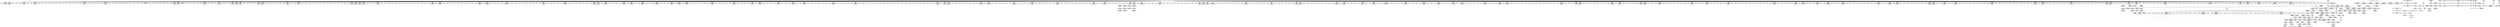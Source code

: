 digraph {
	CE0x533bbb0 [shape=record,shape=Mrecord,label="{CE0x533bbb0|i32_4|*Constant*|*SummSink*}"]
	CE0x536c790 [shape=record,shape=Mrecord,label="{CE0x536c790|1216:_i8*,_:_CRE_365,366_}"]
	CE0x5351260 [shape=record,shape=Mrecord,label="{CE0x5351260|1216:_i8*,_:_CRE_543,544_}"]
	CE0x535b170 [shape=record,shape=Mrecord,label="{CE0x535b170|1216:_i8*,_:_CRE_82,83_}"]
	CE0x5363480 [shape=record,shape=Mrecord,label="{CE0x5363480|1216:_i8*,_:_CRE_612,616_|*MultipleSource*|*LoadInst*|security/selinux/hooks.c,4293|security/selinux/hooks.c,4293}"]
	CE0x5352a90 [shape=record,shape=Mrecord,label="{CE0x5352a90|selinux_socket_unix_may_send:net|security/selinux/hooks.c, 4296|*SummSink*}"]
	CE0x53329d0 [shape=record,shape=Mrecord,label="{CE0x53329d0|i64*_getelementptr_inbounds_(_2_x_i64_,_2_x_i64_*___llvm_gcov_ctr340,_i64_0,_i64_1)|*Constant*|*SummSink*}"]
	CE0x533df20 [shape=record,shape=Mrecord,label="{CE0x533df20|1216:_i8*,_:_CRE_183,184_}"]
	CE0x538f2d0 [shape=record,shape=Mrecord,label="{CE0x538f2d0|1216:_i8*,_:_CRE_912,920_|*MultipleSource*|*LoadInst*|security/selinux/hooks.c,4293|security/selinux/hooks.c,4293}"]
	CE0x536d230 [shape=record,shape=Mrecord,label="{CE0x536d230|1216:_i8*,_:_CRE_375,376_}"]
	CE0x53dc680 [shape=record,shape=Mrecord,label="{CE0x53dc680|_ret_i32_%call,_!dbg_!27738|security/selinux/hooks.c,4304}"]
	CE0x535f840 [shape=record,shape=Mrecord,label="{CE0x535f840|1216:_i8*,_:_CRE_166,167_}"]
	CE0x538fba0 [shape=record,shape=Mrecord,label="{CE0x538fba0|1216:_i8*,_:_CRE_960,964_|*MultipleSource*|*LoadInst*|security/selinux/hooks.c,4293|security/selinux/hooks.c,4293}"]
	CE0x538a200 [shape=record,shape=Mrecord,label="{CE0x538a200|1216:_i8*,_:_CRE_814,815_}"]
	CE0x5361060 [shape=record,shape=Mrecord,label="{CE0x5361060|1216:_i8*,_:_CRE_576,577_}"]
	CE0x53e0c90 [shape=record,shape=Mrecord,label="{CE0x53e0c90|8:_%struct.sock*,_:_SCME_38,39_}"]
	CE0x534b360 [shape=record,shape=Mrecord,label="{CE0x534b360|1216:_i8*,_:_CRE_77,78_}"]
	CE0x53e0ef0 [shape=record,shape=Mrecord,label="{CE0x53e0ef0|8:_%struct.sock*,_:_SCME_40,41_}"]
	CE0x72bd9d0 [shape=record,shape=Mrecord,label="{CE0x72bd9d0|32:_%struct.sock*,_:_CRE_24,32_|*MultipleSource*|security/selinux/hooks.c,4293|Function::selinux_socket_unix_may_send&Arg::sock::}"]
	CE0x5339c90 [shape=record,shape=Mrecord,label="{CE0x5339c90|selinux_socket_unix_may_send:sock|Function::selinux_socket_unix_may_send&Arg::sock::}"]
	CE0x5356040 [shape=record,shape=Mrecord,label="{CE0x5356040|1216:_i8*,_:_CRE_123,124_}"]
	CE0x538bc90 [shape=record,shape=Mrecord,label="{CE0x538bc90|1216:_i8*,_:_CRE_839,840_}"]
	CE0x53d5d80 [shape=record,shape=Mrecord,label="{CE0x53d5d80|selinux_socket_unix_may_send:tmp16|security/selinux/hooks.c,4302}"]
	CE0x53e90c0 [shape=record,shape=Mrecord,label="{CE0x53e90c0|selinux_socket_unix_may_send:tmp10|security/selinux/hooks.c,4296|*SummSource*}"]
	CE0x5346220 [shape=record,shape=Mrecord,label="{CE0x5346220|1216:_i8*,_:_CRE_236,237_}"]
	CE0x536b930 [shape=record,shape=Mrecord,label="{CE0x536b930|1216:_i8*,_:_CRE_328,336_|*MultipleSource*|*LoadInst*|security/selinux/hooks.c,4293|security/selinux/hooks.c,4293}"]
	CE0x536cac0 [shape=record,shape=Mrecord,label="{CE0x536cac0|1216:_i8*,_:_CRE_368,369_}"]
	CE0x534cab0 [shape=record,shape=Mrecord,label="{CE0x534cab0|1216:_i8*,_:_CRE_386,387_}"]
	CE0x5362490 [shape=record,shape=Mrecord,label="{CE0x5362490|1216:_i8*,_:_CRE_595,596_}"]
	CE0x533e700 [shape=record,shape=Mrecord,label="{CE0x533e700|1216:_i8*,_:_CRE_148,149_}"]
	CE0x5366160 [shape=record,shape=Mrecord,label="{CE0x5366160|1216:_i8*,_:_CRE_682,683_}"]
	CE0x53cd8f0 [shape=record,shape=Mrecord,label="{CE0x53cd8f0|selinux_socket_unix_may_send:net3|security/selinux/hooks.c,4299|*SummSource*}"]
	"CONST[source:1(input),value:2(dynamic)][purpose:{subject}][SrcIdx:1]"
	CE0x53565f0 [shape=record,shape=Mrecord,label="{CE0x53565f0|1216:_i8*,_:_CRE_87,88_}"]
	CE0x538c950 [shape=record,shape=Mrecord,label="{CE0x538c950|1216:_i8*,_:_CRE_851,852_}"]
	CE0x53abd60 [shape=record,shape=Mrecord,label="{CE0x53abd60|32:_%struct.sock*,_:_CRE_24,32_|*MultipleSource*|security/selinux/hooks.c,4294|Function::selinux_socket_unix_may_send&Arg::other::}"]
	CE0x534efe0 [shape=record,shape=Mrecord,label="{CE0x534efe0|1216:_i8*,_:_CRE_421,422_}"]
	CE0x5354040 [shape=record,shape=Mrecord,label="{CE0x5354040|8:_%struct.sock*,_:_SCME_16,18_|*MultipleSource*|security/selinux/hooks.c,4296|security/selinux/hooks.c,4296|security/selinux/hooks.c, 4296}"]
	CE0x535b6e0 [shape=record,shape=Mrecord,label="{CE0x535b6e0|1216:_i8*,_:_CRE_210,211_}"]
	CE0x5366bd0 [shape=record,shape=Mrecord,label="{CE0x5366bd0|1216:_i8*,_:_CRE_707,708_}"]
	CE0x5391a70 [shape=record,shape=Mrecord,label="{CE0x5391a70|1216:_i8*,_:_CRE_1072,1076_|*MultipleSource*|*LoadInst*|security/selinux/hooks.c,4293|security/selinux/hooks.c,4293}"]
	CE0x5394ad0 [shape=record,shape=Mrecord,label="{CE0x5394ad0|1216:_i8*,_:_CRE_1232,1240_|*MultipleSource*|*LoadInst*|security/selinux/hooks.c,4293|security/selinux/hooks.c,4293}"]
	CE0x53523b0 [shape=record,shape=Mrecord,label="{CE0x53523b0|1216:_i8*,_:_CRE_204,205_}"]
	CE0x5338440 [shape=record,shape=Mrecord,label="{CE0x5338440|selinux_socket_unix_may_send:entry|*SummSink*}"]
	CE0x5357b50 [shape=record,shape=Mrecord,label="{CE0x5357b50|1216:_i8*,_:_CRE_114,115_}"]
	CE0x5364f50 [shape=record,shape=Mrecord,label="{CE0x5364f50|1216:_i8*,_:_CRE_665,666_}"]
	CE0x5389090 [shape=record,shape=Mrecord,label="{CE0x5389090|1216:_i8*,_:_CRE_768,770_|*MultipleSource*|*LoadInst*|security/selinux/hooks.c,4293|security/selinux/hooks.c,4293}"]
	CE0x53617d0 [shape=record,shape=Mrecord,label="{CE0x53617d0|1216:_i8*,_:_CRE_583,584_}"]
	CE0x5361b00 [shape=record,shape=Mrecord,label="{CE0x5361b00|1216:_i8*,_:_CRE_586,587_}"]
	CE0x534faf0 [shape=record,shape=Mrecord,label="{CE0x534faf0|1216:_i8*,_:_CRE_452,456_|*MultipleSource*|*LoadInst*|security/selinux/hooks.c,4293|security/selinux/hooks.c,4293}"]
	CE0x538aa80 [shape=record,shape=Mrecord,label="{CE0x538aa80|1216:_i8*,_:_CRE_822,823_}"]
	CE0x5351bf0 [shape=record,shape=Mrecord,label="{CE0x5351bf0|1216:_i8*,_:_CRE_552,553_}"]
	CE0x5358360 [shape=record,shape=Mrecord,label="{CE0x5358360|1216:_i8*,_:_CRE_63,64_}"]
	CE0x5375010 [shape=record,shape=Mrecord,label="{CE0x5375010|1216:_i8*,_:_CRE_4,5_}"]
	CE0x605c2b0 [shape=record,shape=Mrecord,label="{CE0x605c2b0|1216:_i8*,_:_CRE_112,113_}"]
	CE0x5342670 [shape=record,shape=Mrecord,label="{CE0x5342670|selinux_socket_unix_may_send:tmp4|*LoadInst*|security/selinux/hooks.c,4293}"]
	CE0x53516a0 [shape=record,shape=Mrecord,label="{CE0x53516a0|1216:_i8*,_:_CRE_547,548_}"]
	CE0x53dc830 [shape=record,shape=Mrecord,label="{CE0x53dc830|selinux_socket_unix_may_send:tmp17|security/selinux/hooks.c,4304}"]
	CE0x536af20 [shape=record,shape=Mrecord,label="{CE0x536af20|1216:_i8*,_:_CRE_352,353_}"]
	CE0x5354ed0 [shape=record,shape=Mrecord,label="{CE0x5354ed0|1216:_i8*,_:_CRE_90,91_}"]
	CE0x534e320 [shape=record,shape=Mrecord,label="{CE0x534e320|1216:_i8*,_:_CRE_409,410_}"]
	CE0x53628d0 [shape=record,shape=Mrecord,label="{CE0x53628d0|1216:_i8*,_:_CRE_599,600_}"]
	CE0x533d270 [shape=record,shape=Mrecord,label="{CE0x533d270|1216:_i8*,_:_CRE_67,68_}"]
	CE0x53517b0 [shape=record,shape=Mrecord,label="{CE0x53517b0|1216:_i8*,_:_CRE_548,549_}"]
	CE0x5361280 [shape=record,shape=Mrecord,label="{CE0x5361280|1216:_i8*,_:_CRE_578,579_}"]
	CE0x53883f0 [shape=record,shape=Mrecord,label="{CE0x53883f0|1216:_i8*,_:_CRE_728,732_|*MultipleSource*|*LoadInst*|security/selinux/hooks.c,4293|security/selinux/hooks.c,4293}"]
	CE0x533adf0 [shape=record,shape=Mrecord,label="{CE0x533adf0|1216:_i8*,_:_CRE_69,70_}"]
	CE0x5345400 [shape=record,shape=Mrecord,label="{CE0x5345400|1216:_i8*,_:_CRE_28,29_}"]
	CE0x5359c10 [shape=record,shape=Mrecord,label="{CE0x5359c10|1216:_i8*,_:_CRE_34,35_}"]
	CE0x533cec0 [shape=record,shape=Mrecord,label="{CE0x533cec0|selinux_socket_unix_may_send:sock|Function::selinux_socket_unix_may_send&Arg::sock::|*SummSource*}"]
	CE0x53d0a80 [shape=record,shape=Mrecord,label="{CE0x53d0a80|i32_2|*Constant*}"]
	CE0x53b3960 [shape=record,shape=Mrecord,label="{CE0x53b3960|selinux_socket_unix_may_send:other|Function::selinux_socket_unix_may_send&Arg::other::|*SummSource*}"]
	CE0x538d3f0 [shape=record,shape=Mrecord,label="{CE0x538d3f0|1216:_i8*,_:_CRE_861,862_}"]
	CE0x53e9c60 [shape=record,shape=Mrecord,label="{CE0x53e9c60|i8_0|*Constant*|*SummSink*}"]
	CE0x535f9e0 [shape=record,shape=Mrecord,label="{CE0x535f9e0|1216:_i8*,_:_CRE_168,169_}"]
	CE0x53718a0 [shape=record,shape=Mrecord,label="{CE0x53718a0|1216:_i8*,_:_CRE_12,16_|*MultipleSource*|*LoadInst*|security/selinux/hooks.c,4293|security/selinux/hooks.c,4293}"]
	CE0x53558b0 [shape=record,shape=Mrecord,label="{CE0x53558b0|1216:_i8*,_:_CRE_202,203_}"]
	CE0x53475d0 [shape=record,shape=Mrecord,label="{CE0x53475d0|1216:_i8*,_:_CRE_161,162_}"]
	CE0x533d0d0 [shape=record,shape=Mrecord,label="{CE0x533d0d0|1216:_i8*,_:_CRE_65,66_}"]
	CE0x535b8d0 [shape=record,shape=Mrecord,label="{CE0x535b8d0|1216:_i8*,_:_CRE_212,213_}"]
	CE0x535f5d0 [shape=record,shape=Mrecord,label="{CE0x535f5d0|1216:_i8*,_:_CRE_163,164_}"]
	CE0x5338b60 [shape=record,shape=Mrecord,label="{CE0x5338b60|i32_1|*Constant*|*SummSink*}"]
	CE0x5344d30 [shape=record,shape=Mrecord,label="{CE0x5344d30|1216:_i8*,_:_CRE_132,133_}"]
	CE0x72bdb00 [shape=record,shape=Mrecord,label="{CE0x72bdb00|32:_%struct.sock*,_:_CRE_32,40_|*MultipleSource*|security/selinux/hooks.c,4293|Function::selinux_socket_unix_may_send&Arg::sock::}"]
	CE0x5360d30 [shape=record,shape=Mrecord,label="{CE0x5360d30|1216:_i8*,_:_CRE_573,574_}"]
	CE0x5368d20 [shape=record,shape=Mrecord,label="{CE0x5368d20|32:_%struct.sock*,_:_CRE_16,24_|*MultipleSource*|security/selinux/hooks.c,4294|Function::selinux_socket_unix_may_send&Arg::other::}"]
	CE0x538d500 [shape=record,shape=Mrecord,label="{CE0x538d500|1216:_i8*,_:_CRE_862,863_}"]
	CE0x538d720 [shape=record,shape=Mrecord,label="{CE0x538d720|1216:_i8*,_:_CRE_864,865_}"]
	CE0x538d2e0 [shape=record,shape=Mrecord,label="{CE0x538d2e0|1216:_i8*,_:_CRE_860,861_}"]
	CE0x534b2f0 [shape=record,shape=Mrecord,label="{CE0x534b2f0|1216:_i8*,_:_CRE_76,77_}"]
	CE0x53626b0 [shape=record,shape=Mrecord,label="{CE0x53626b0|1216:_i8*,_:_CRE_597,598_}"]
	CE0x5365060 [shape=record,shape=Mrecord,label="{CE0x5365060|1216:_i8*,_:_CRE_666,667_}"]
	CE0x538e820 [shape=record,shape=Mrecord,label="{CE0x538e820|1216:_i8*,_:_CRE_1152,1153_}"]
	CE0x53647e0 [shape=record,shape=Mrecord,label="{CE0x53647e0|1216:_i8*,_:_CRE_658,659_}"]
	CE0x5340190 [shape=record,shape=Mrecord,label="{CE0x5340190|1216:_i8*,_:_CRE_97,98_}"]
	CE0x53e9770 [shape=record,shape=Mrecord,label="{CE0x53e9770|selinux_socket_unix_may_send:tmp11|security/selinux/hooks.c,4296|*SummSink*}"]
	CE0x5361c10 [shape=record,shape=Mrecord,label="{CE0x5361c10|1216:_i8*,_:_CRE_587,588_}"]
	CE0x53cfce0 [shape=record,shape=Mrecord,label="{CE0x53cfce0|selinux_socket_unix_may_send:sid|security/selinux/hooks.c,4302|*SummSource*}"]
	CE0x538ef30 [shape=record,shape=Mrecord,label="{CE0x538ef30|1216:_i8*,_:_CRE_900,904_|*MultipleSource*|*LoadInst*|security/selinux/hooks.c,4293|security/selinux/hooks.c,4293}"]
	CE0x538f800 [shape=record,shape=Mrecord,label="{CE0x538f800|1216:_i8*,_:_CRE_944,948_|*MultipleSource*|*LoadInst*|security/selinux/hooks.c,4293|security/selinux/hooks.c,4293}"]
	CE0x536c570 [shape=record,shape=Mrecord,label="{CE0x536c570|1216:_i8*,_:_CRE_363,364_}"]
	CE0x534dff0 [shape=record,shape=Mrecord,label="{CE0x534dff0|1216:_i8*,_:_CRE_406,407_}"]
	CE0x5336070 [shape=record,shape=Mrecord,label="{CE0x5336070|selinux_socket_unix_may_send:entry|*SummSource*}"]
	CE0x536a6a0 [shape=record,shape=Mrecord,label="{CE0x536a6a0|1216:_i8*,_:_CRE_256,257_}"]
	CE0x533e7d0 [shape=record,shape=Mrecord,label="{CE0x533e7d0|1216:_i8*,_:_CRE_149,150_}"]
	CE0x53d3a20 [shape=record,shape=Mrecord,label="{CE0x53d3a20|selinux_socket_unix_may_send:tmp15|security/selinux/hooks.c,4302}"]
	CE0x53522b0 [shape=record,shape=Mrecord,label="{CE0x53522b0|i32_5|*Constant*}"]
	CE0x533b230 [shape=record,shape=Mrecord,label="{CE0x533b230|i32_4|*Constant*|*SummSource*}"]
	CE0x536aae0 [shape=record,shape=Mrecord,label="{CE0x536aae0|1216:_i8*,_:_CRE_260,261_}"]
	CE0x5388780 [shape=record,shape=Mrecord,label="{CE0x5388780|1216:_i8*,_:_CRE_736,740_|*MultipleSource*|*LoadInst*|security/selinux/hooks.c,4293|security/selinux/hooks.c,4293}"]
	CE0x534b1e0 [shape=record,shape=Mrecord,label="{CE0x534b1e0|1216:_i8*,_:_CRE_74,75_}"]
	CE0x5363ee0 [shape=record,shape=Mrecord,label="{CE0x5363ee0|1216:_i8*,_:_CRE_650,651_}"]
	CE0x53cf320 [shape=record,shape=Mrecord,label="{CE0x53cf320|selinux_socket_unix_may_send:u5|security/selinux/hooks.c,4300|*SummSink*}"]
	CE0x53667c0 [shape=record,shape=Mrecord,label="{CE0x53667c0|1216:_i8*,_:_CRE_688,689_}"]
	CE0x5338730 [shape=record,shape=Mrecord,label="{CE0x5338730|i64*_getelementptr_inbounds_(_2_x_i64_,_2_x_i64_*___llvm_gcov_ctr340,_i64_0,_i64_1)|*Constant*|*SummSource*}"]
	CE0x5350810 [shape=record,shape=Mrecord,label="{CE0x5350810|1216:_i8*,_:_CRE_512,520_|*MultipleSource*|*LoadInst*|security/selinux/hooks.c,4293|security/selinux/hooks.c,4293}"]
	CE0x53d3450 [shape=record,shape=Mrecord,label="{CE0x53d3450|i32_4|*Constant*}"]
	CE0x53333c0 [shape=record,shape=Mrecord,label="{CE0x53333c0|1216:_i8*,_:_CRE_0,1_}"]
	CE0x5372a40 [shape=record,shape=Mrecord,label="{CE0x5372a40|1216:_i8*,_:_CRE_6,7_}"]
	CE0x53666b0 [shape=record,shape=Mrecord,label="{CE0x53666b0|1216:_i8*,_:_CRE_687,688_}"]
	CE0x536ba80 [shape=record,shape=Mrecord,label="{CE0x536ba80|1216:_i8*,_:_CRE_336,344_|*MultipleSource*|*LoadInst*|security/selinux/hooks.c,4293|security/selinux/hooks.c,4293}"]
	CE0x5333680 [shape=record,shape=Mrecord,label="{CE0x5333680|i64*_getelementptr_inbounds_(_2_x_i64_,_2_x_i64_*___llvm_gcov_ctr340,_i64_0,_i64_0)|*Constant*|*SummSource*}"]
	CE0x534fd90 [shape=record,shape=Mrecord,label="{CE0x534fd90|1216:_i8*,_:_CRE_460,464_|*MultipleSource*|*LoadInst*|security/selinux/hooks.c,4293|security/selinux/hooks.c,4293}"]
	CE0x5363b40 [shape=record,shape=Mrecord,label="{CE0x5363b40|1216:_i8*,_:_CRE_640,644_|*MultipleSource*|*LoadInst*|security/selinux/hooks.c,4293|security/selinux/hooks.c,4293}"]
	CE0x53456e0 [shape=record,shape=Mrecord,label="{CE0x53456e0|selinux_socket_unix_may_send:tmp3|*SummSource*}"]
	CE0x534e650 [shape=record,shape=Mrecord,label="{CE0x534e650|1216:_i8*,_:_CRE_412,413_}"]
	CE0x5355580 [shape=record,shape=Mrecord,label="{CE0x5355580|1216:_i8*,_:_CRE_227,228_}"]
	CE0x5341b10 [shape=record,shape=Mrecord,label="{CE0x5341b10|i32_5|*Constant*|*SummSource*}"]
	CE0x5367890 [shape=record,shape=Mrecord,label="{CE0x5367890|1216:_i8*,_:_CRE_719,720_}"]
	CE0x53e3760 [shape=record,shape=Mrecord,label="{CE0x53e3760|selinux_socket_unix_may_send:type|security/selinux/hooks.c,4298|*SummSource*}"]
	CE0x5389d40 [shape=record,shape=Mrecord,label="{CE0x5389d40|1216:_i8*,_:_CRE_810,811_}"]
	CE0x53680f0 [shape=record,shape=Mrecord,label="{CE0x53680f0|selinux_socket_unix_may_send:sk1|security/selinux/hooks.c,4294}"]
	CE0x5394e70 [shape=record,shape=Mrecord,label="{CE0x5394e70|1216:_i8*,_:_CRE_1248,1256_|*MultipleSource*|*LoadInst*|security/selinux/hooks.c,4293|security/selinux/hooks.c,4293}"]
	CE0x5390f90 [shape=record,shape=Mrecord,label="{CE0x5390f90|1216:_i8*,_:_CRE_1024,1032_|*MultipleSource*|*LoadInst*|security/selinux/hooks.c,4293|security/selinux/hooks.c,4293}"]
	CE0x5361d20 [shape=record,shape=Mrecord,label="{CE0x5361d20|1216:_i8*,_:_CRE_588,589_}"]
	CE0x5338f80 [shape=record,shape=Mrecord,label="{CE0x5338f80|selinux_socket_unix_may_send:sk_security|security/selinux/hooks.c,4293|*SummSource*}"]
	CE0x5345fd0 [shape=record,shape=Mrecord,label="{CE0x5345fd0|1216:_i8*,_:_CRE_225,226_}"]
	CE0x5372b00 [shape=record,shape=Mrecord,label="{CE0x5372b00|1216:_i8*,_:_CRE_7,8_}"]
	CE0x533a160 [shape=record,shape=Mrecord,label="{CE0x533a160|selinux_socket_unix_may_send:bb|*SummSink*}"]
	CE0x5347500 [shape=record,shape=Mrecord,label="{CE0x5347500|1216:_i8*,_:_CRE_160,161_}"]
	CE0x5345da0 [shape=record,shape=Mrecord,label="{CE0x5345da0|selinux_socket_unix_may_send:tmp2|*SummSource*}"]
	CE0x535d090 [shape=record,shape=Mrecord,label="{CE0x535d090|1216:_i8*,_:_CRE_222,223_}"]
	CE0x5337c30 [shape=record,shape=Mrecord,label="{CE0x5337c30|selinux_socket_unix_may_send:bb}"]
	CE0x5389f10 [shape=record,shape=Mrecord,label="{CE0x5389f10|1216:_i8*,_:_CRE_811,812_}"]
	CE0x536b140 [shape=record,shape=Mrecord,label="{CE0x536b140|1216:_i8*,_:_CRE_272,280_|*MultipleSource*|*LoadInst*|security/selinux/hooks.c,4293|security/selinux/hooks.c,4293}"]
	CE0x535ff60 [shape=record,shape=Mrecord,label="{CE0x535ff60|1216:_i8*,_:_CRE_560,561_}"]
	CE0x536a260 [shape=record,shape=Mrecord,label="{CE0x536a260|1216:_i8*,_:_CRE_252,253_}"]
	CE0x53918a0 [shape=record,shape=Mrecord,label="{CE0x53918a0|1216:_i8*,_:_CRE_1064,1072_|*MultipleSource*|*LoadInst*|security/selinux/hooks.c,4293|security/selinux/hooks.c,4293}"]
	CE0x534e430 [shape=record,shape=Mrecord,label="{CE0x534e430|1216:_i8*,_:_CRE_410,411_}"]
	CE0x5344670 [shape=record,shape=Mrecord,label="{CE0x5344670|1216:_i8*,_:_CRE_195,196_}"]
	CE0x5368f60 [shape=record,shape=Mrecord,label="{CE0x5368f60|1216:_i8*,_:_CRE_690,691_}"]
	CE0x533abc0 [shape=record,shape=Mrecord,label="{CE0x533abc0|1216:_i8*,_:_CRE_37,38_}"]
	CE0x5354b10 [shape=record,shape=Mrecord,label="{CE0x5354b10|1216:_i8*,_:_CRE_232,233_}"]
	CE0x53658e0 [shape=record,shape=Mrecord,label="{CE0x53658e0|1216:_i8*,_:_CRE_674,675_}"]
	CE0x538c510 [shape=record,shape=Mrecord,label="{CE0x538c510|1216:_i8*,_:_CRE_847,848_}"]
	CE0x5346880 [shape=record,shape=Mrecord,label="{CE0x5346880|1216:_i8*,_:_CRE_242,243_}"]
	CE0x538c0d0 [shape=record,shape=Mrecord,label="{CE0x538c0d0|1216:_i8*,_:_CRE_843,844_}"]
	CE0x5346990 [shape=record,shape=Mrecord,label="{CE0x5346990|1216:_i8*,_:_CRE_243,244_}"]
	CE0x534c560 [shape=record,shape=Mrecord,label="{CE0x534c560|1216:_i8*,_:_CRE_381,382_}"]
	CE0x5374f70 [shape=record,shape=Mrecord,label="{CE0x5374f70|1216:_i8*,_:_CRE_5,6_}"]
	CE0x53e1d30 [shape=record,shape=Mrecord,label="{CE0x53e1d30|8:_%struct.sock*,_:_SCME_52,53_}"]
	CE0x534dee0 [shape=record,shape=Mrecord,label="{CE0x534dee0|1216:_i8*,_:_CRE_405,406_}"]
	CE0x53452c0 [shape=record,shape=Mrecord,label="{CE0x53452c0|1216:_i8*,_:_CRE_29,30_}"]
	CE0x534f820 [shape=record,shape=Mrecord,label="{CE0x534f820|1216:_i8*,_:_CRE_440,448_|*MultipleSource*|*LoadInst*|security/selinux/hooks.c,4293|security/selinux/hooks.c,4293}"]
	CE0x536b2a0 [shape=record,shape=Mrecord,label="{CE0x536b2a0|1216:_i8*,_:_CRE_280,288_|*MultipleSource*|*LoadInst*|security/selinux/hooks.c,4293|security/selinux/hooks.c,4293}"]
	CE0x53e0440 [shape=record,shape=Mrecord,label="{CE0x53e0440|8:_%struct.sock*,_:_SCME_31,32_}"]
	CE0x53897d0 [shape=record,shape=Mrecord,label="{CE0x53897d0|1216:_i8*,_:_CRE_792,800_|*MultipleSource*|*LoadInst*|security/selinux/hooks.c,4293|security/selinux/hooks.c,4293}"]
	CE0x53928f0 [shape=record,shape=Mrecord,label="{CE0x53928f0|1216:_i8*,_:_CRE_1144,1152_|*MultipleSource*|*LoadInst*|security/selinux/hooks.c,4293|security/selinux/hooks.c,4293}"]
	CE0x5346aa0 [shape=record,shape=Mrecord,label="{CE0x5346aa0|1216:_i8*,_:_CRE_244,245_}"]
	CE0x5340020 [shape=record,shape=Mrecord,label="{CE0x5340020|1216:_i8*,_:_CRE_95,96_}"]
	CE0x536cdf0 [shape=record,shape=Mrecord,label="{CE0x536cdf0|1216:_i8*,_:_CRE_371,372_}"]
	CE0x53ac580 [shape=record,shape=Mrecord,label="{CE0x53ac580|selinux_socket_unix_may_send:sk_security2|security/selinux/hooks.c,4294}"]
	CE0x5393e20 [shape=record,shape=Mrecord,label="{CE0x5393e20|1216:_i8*,_:_CRE_1196,1200_|*MultipleSource*|*LoadInst*|security/selinux/hooks.c,4293|security/selinux/hooks.c,4293}"]
	CE0x5357c60 [shape=record,shape=Mrecord,label="{CE0x5357c60|1216:_i8*,_:_CRE_133,134_}"]
	CE0x5360290 [shape=record,shape=Mrecord,label="{CE0x5360290|1216:_i8*,_:_CRE_563,564_}"]
	CE0x5354d30 [shape=record,shape=Mrecord,label="{CE0x5354d30|1216:_i8*,_:_CRE_234,235_}"]
	CE0x5365b00 [shape=record,shape=Mrecord,label="{CE0x5365b00|1216:_i8*,_:_CRE_676,677_}"]
	CE0x53e1ad0 [shape=record,shape=Mrecord,label="{CE0x53e1ad0|8:_%struct.sock*,_:_SCME_50,51_}"]
	CE0x538cea0 [shape=record,shape=Mrecord,label="{CE0x538cea0|1216:_i8*,_:_CRE_856,857_}"]
	CE0x53e9430 [shape=record,shape=Mrecord,label="{CE0x53e9430|selinux_socket_unix_may_send:tmp11|security/selinux/hooks.c,4296}"]
	CE0x536a480 [shape=record,shape=Mrecord,label="{CE0x536a480|1216:_i8*,_:_CRE_254,255_}"]
	CE0x53399d0 [shape=record,shape=Mrecord,label="{CE0x53399d0|i64*_getelementptr_inbounds_(_2_x_i64_,_2_x_i64_*___llvm_gcov_ctr340,_i64_0,_i64_0)|*Constant*}"]
	CE0x5344120 [shape=record,shape=Mrecord,label="{CE0x5344120|1216:_i8*,_:_CRE_192,193_}"]
	CE0x538b300 [shape=record,shape=Mrecord,label="{CE0x538b300|1216:_i8*,_:_CRE_830,831_}"]
	CE0x5351040 [shape=record,shape=Mrecord,label="{CE0x5351040|1216:_i8*,_:_CRE_541,542_}"]
	CE0x5366490 [shape=record,shape=Mrecord,label="{CE0x5366490|1216:_i8*,_:_CRE_685,686_}"]
	CE0x5393370 [shape=record,shape=Mrecord,label="{CE0x5393370|selinux_socket_unix_may_send:tmp5|security/selinux/hooks.c,4293}"]
	CE0x53cfed0 [shape=record,shape=Mrecord,label="{CE0x53cfed0|selinux_socket_unix_may_send:tmp13|security/selinux/hooks.c,4300|*SummSource*}"]
	CE0x53cbaa0 [shape=record,shape=Mrecord,label="{CE0x53cbaa0|avc_has_perm:ssid|Function::avc_has_perm&Arg::ssid::}"]
	CE0x53615b0 [shape=record,shape=Mrecord,label="{CE0x53615b0|1216:_i8*,_:_CRE_581,582_}"]
	CE0x5389b70 [shape=record,shape=Mrecord,label="{CE0x5389b70|1216:_i8*,_:_CRE_809,810_}"]
	CE0x5393260 [shape=record,shape=Mrecord,label="{CE0x5393260|1216:_i8*,_:_CRE_1159,1160_}"]
	CE0x5364290 [shape=record,shape=Mrecord,label="{CE0x5364290|1216:_i8*,_:_CRE_653,654_}"]
	CE0x5389430 [shape=record,shape=Mrecord,label="{CE0x5389430|1216:_i8*,_:_CRE_776,784_|*MultipleSource*|*LoadInst*|security/selinux/hooks.c,4293|security/selinux/hooks.c,4293}"]
	CE0x533de10 [shape=record,shape=Mrecord,label="{CE0x533de10|1216:_i8*,_:_CRE_182,183_}"]
	CE0x538f4a0 [shape=record,shape=Mrecord,label="{CE0x538f4a0|1216:_i8*,_:_CRE_920,936_|*MultipleSource*|*LoadInst*|security/selinux/hooks.c,4293|security/selinux/hooks.c,4293}"]
	CE0x5366270 [shape=record,shape=Mrecord,label="{CE0x5366270|1216:_i8*,_:_CRE_683,684_}"]
	CE0x5363150 [shape=record,shape=Mrecord,label="{CE0x5363150|1216:_i8*,_:_CRE_607,608_}"]
	CE0x5367560 [shape=record,shape=Mrecord,label="{CE0x5367560|1216:_i8*,_:_CRE_716,717_}"]
	CE0x53d81a0 [shape=record,shape=Mrecord,label="{CE0x53d81a0|i32_(i32,_i32,_i16,_i32,_%struct.common_audit_data*)*_bitcast_(i32_(i32,_i32,_i16,_i32,_%struct.common_audit_data.495*)*_avc_has_perm_to_i32_(i32,_i32,_i16,_i32,_%struct.common_audit_data*)*)|*Constant*|*SummSink*}"]
	CE0x5354e40 [shape=record,shape=Mrecord,label="{CE0x5354e40|1216:_i8*,_:_CRE_235,236_}"]
	CE0x53525a0 [shape=record,shape=Mrecord,label="{CE0x53525a0|1216:_i8*,_:_CRE_206,207_}"]
	CE0x535c2d0 [shape=record,shape=Mrecord,label="{CE0x535c2d0|1216:_i8*,_:_CRE_56,57_}"]
	CE0x534c340 [shape=record,shape=Mrecord,label="{CE0x534c340|1216:_i8*,_:_CRE_379,380_}"]
	CE0x5355b30 [shape=record,shape=Mrecord,label="{CE0x5355b30|1216:_i8*,_:_CRE_117,118_}"]
	CE0x53d69e0 [shape=record,shape=Mrecord,label="{CE0x53d69e0|selinux_socket_unix_may_send:tmp16|security/selinux/hooks.c,4302|*SummSource*}"]
	CE0x5367120 [shape=record,shape=Mrecord,label="{CE0x5367120|1216:_i8*,_:_CRE_712,713_}"]
	CE0x534c890 [shape=record,shape=Mrecord,label="{CE0x534c890|1216:_i8*,_:_CRE_384,385_}"]
	CE0x538ea40 [shape=record,shape=Mrecord,label="{CE0x538ea40|1216:_i8*,_:_CRE_888,892_|*MultipleSource*|*LoadInst*|security/selinux/hooks.c,4293|security/selinux/hooks.c,4293}"]
	CE0x5348010 [shape=record,shape=Mrecord,label="{CE0x5348010|1216:_i8*,_:_CRE_173,174_}"]
	CE0x5393590 [shape=record,shape=Mrecord,label="{CE0x5393590|1216:_i8*,_:_CRE_1164,1168_|*MultipleSource*|*LoadInst*|security/selinux/hooks.c,4293|security/selinux/hooks.c,4293}"]
	CE0x5339be0 [shape=record,shape=Mrecord,label="{CE0x5339be0|selinux_socket_unix_may_send:tmp1|*SummSource*}"]
	CE0x53d3900 [shape=record,shape=Mrecord,label="{CE0x53d3900|16:_i32,_24:_i16,_:_CRE_24,26_|*MultipleSource*|security/selinux/hooks.c,4294|security/selinux/hooks.c,4294|security/selinux/hooks.c,4302}"]
	CE0x53cd9f0 [shape=record,shape=Mrecord,label="{CE0x53cd9f0|selinux_socket_unix_may_send:net3|security/selinux/hooks.c,4299|*SummSink*}"]
	CE0x53e07d0 [shape=record,shape=Mrecord,label="{CE0x53e07d0|8:_%struct.sock*,_:_SCME_34,35_}"]
	CE0x53e06a0 [shape=record,shape=Mrecord,label="{CE0x53e06a0|8:_%struct.sock*,_:_SCME_33,34_}"]
	CE0x53d03c0 [shape=record,shape=Mrecord,label="{CE0x53d03c0|selinux_socket_unix_may_send:sk7|security/selinux/hooks.c,4300|*SummSource*}"]
	CE0x538c1e0 [shape=record,shape=Mrecord,label="{CE0x538c1e0|1216:_i8*,_:_CRE_844,845_}"]
	CE0x53618e0 [shape=record,shape=Mrecord,label="{CE0x53618e0|1216:_i8*,_:_CRE_584,585_}"]
	CE0x5364040 [shape=record,shape=Mrecord,label="{CE0x5364040|1216:_i8*,_:_CRE_652,653_}"]
	CE0x5367670 [shape=record,shape=Mrecord,label="{CE0x5367670|1216:_i8*,_:_CRE_717,718_}"]
	CE0x5342750 [shape=record,shape=Mrecord,label="{CE0x5342750|32:_%struct.sock*,_:_CRE_0,4_|*MultipleSource*|security/selinux/hooks.c,4293|Function::selinux_socket_unix_may_send&Arg::sock::}"]
	CE0x53555f0 [shape=record,shape=Mrecord,label="{CE0x53555f0|1216:_i8*,_:_CRE_199,200_}"]
	CE0x536be60 [shape=record,shape=Mrecord,label="{CE0x536be60|1216:_i8*,_:_CRE_356,357_}"]
	CE0x5393040 [shape=record,shape=Mrecord,label="{CE0x5393040|1216:_i8*,_:_CRE_1157,1158_}"]
	CE0x534cde0 [shape=record,shape=Mrecord,label="{CE0x534cde0|1216:_i8*,_:_CRE_389,390_}"]
	CE0x533d1a0 [shape=record,shape=Mrecord,label="{CE0x533d1a0|1216:_i8*,_:_CRE_66,67_}"]
	CE0x534d110 [shape=record,shape=Mrecord,label="{CE0x534d110|1216:_i8*,_:_CRE_392,393_}"]
	CE0x53e1c00 [shape=record,shape=Mrecord,label="{CE0x53e1c00|8:_%struct.sock*,_:_SCME_51,52_}"]
	CE0x5358800 [shape=record,shape=Mrecord,label="{CE0x5358800|1216:_i8*,_:_CRE_98,99_}"]
	CE0x5374f00 [shape=record,shape=Mrecord,label="{CE0x5374f00|1216:_i8*,_:_CRE_3,4_}"]
	CE0x5346660 [shape=record,shape=Mrecord,label="{CE0x5346660|1216:_i8*,_:_CRE_240,241_}"]
	CE0x53ab4c0 [shape=record,shape=Mrecord,label="{CE0x53ab4c0|selinux_socket_unix_may_send:sid|security/selinux/hooks.c,4302}"]
	CE0x5389600 [shape=record,shape=Mrecord,label="{CE0x5389600|1216:_i8*,_:_CRE_784,792_|*MultipleSource*|*LoadInst*|security/selinux/hooks.c,4293|security/selinux/hooks.c,4293}"]
	CE0x5348de0 [shape=record,shape=Mrecord,label="{CE0x5348de0|selinux_socket_unix_may_send:sk_security|security/selinux/hooks.c,4293}"]
	CE0x5340a20 [shape=record,shape=Mrecord,label="{CE0x5340a20|1216:_i8*,_:_CRE_25,26_}"]
	CE0x53644b0 [shape=record,shape=Mrecord,label="{CE0x53644b0|1216:_i8*,_:_CRE_655,656_}"]
	CE0x538e0b0 [shape=record,shape=Mrecord,label="{CE0x538e0b0|1216:_i8*,_:_CRE_873,874_}"]
	CE0x53395b0 [shape=record,shape=Mrecord,label="{CE0x53395b0|i64_1|*Constant*}"]
	CE0x5341560 [shape=record,shape=Mrecord,label="{CE0x5341560|1216:_i8*,_:_CRE_138,139_}"]
	CE0x5349a10 [shape=record,shape=Mrecord,label="{CE0x5349a10|1216:_i8*,_:_CRE_143,144_}"]
	CE0x536b5b0 [shape=record,shape=Mrecord,label="{CE0x536b5b0|1216:_i8*,_:_CRE_304,312_|*MultipleSource*|*LoadInst*|security/selinux/hooks.c,4293|security/selinux/hooks.c,4293}"]
	CE0x536c240 [shape=record,shape=Mrecord,label="{CE0x536c240|1216:_i8*,_:_CRE_360,361_}"]
	CE0x5367010 [shape=record,shape=Mrecord,label="{CE0x5367010|1216:_i8*,_:_CRE_711,712_}"]
	CE0x5365f40 [shape=record,shape=Mrecord,label="{CE0x5365f40|1216:_i8*,_:_CRE_680,681_}"]
	CE0x538cc80 [shape=record,shape=Mrecord,label="{CE0x538cc80|1216:_i8*,_:_CRE_854,855_}"]
	CE0x5340c30 [shape=record,shape=Mrecord,label="{CE0x5340c30|selinux_socket_unix_may_send:ad|security/selinux/hooks.c, 4295}"]
	CE0x53abb00 [shape=record,shape=Mrecord,label="{CE0x53abb00|selinux_socket_unix_may_send:u|security/selinux/hooks.c,4299|*SummSink*}"]
	CE0x5357ae0 [shape=record,shape=Mrecord,label="{CE0x5357ae0|1216:_i8*,_:_CRE_116,117_}"]
	CE0x5364d30 [shape=record,shape=Mrecord,label="{CE0x5364d30|1216:_i8*,_:_CRE_663,664_}"]
	CE0x53cdc40 [shape=record,shape=Mrecord,label="{CE0x53cdc40|selinux_socket_unix_may_send:tmp12|*LoadInst*|security/selinux/hooks.c,4300}"]
	CE0x53518c0 [shape=record,shape=Mrecord,label="{CE0x53518c0|1216:_i8*,_:_CRE_549,550_}"]
	CE0x536bbd0 [shape=record,shape=Mrecord,label="{CE0x536bbd0|1216:_i8*,_:_CRE_344,348_|*MultipleSource*|*LoadInst*|security/selinux/hooks.c,4293|security/selinux/hooks.c,4293}"]
	CE0x5388ec0 [shape=record,shape=Mrecord,label="{CE0x5388ec0|1216:_i8*,_:_CRE_764,768_|*MultipleSource*|*LoadInst*|security/selinux/hooks.c,4293|security/selinux/hooks.c,4293}"]
	CE0x53656c0 [shape=record,shape=Mrecord,label="{CE0x53656c0|1216:_i8*,_:_CRE_672,673_}"]
	CE0x5392720 [shape=record,shape=Mrecord,label="{CE0x5392720|1216:_i8*,_:_CRE_1136,1140_|*MultipleSource*|*LoadInst*|security/selinux/hooks.c,4293|security/selinux/hooks.c,4293}"]
	CE0x5364a00 [shape=record,shape=Mrecord,label="{CE0x5364a00|1216:_i8*,_:_CRE_660,661_}"]
	CE0x5395780 [shape=record,shape=Mrecord,label="{CE0x5395780|selinux_socket_unix_may_send:tmp5|security/selinux/hooks.c,4293|*SummSource*}"]
	CE0x53606d0 [shape=record,shape=Mrecord,label="{CE0x53606d0|1216:_i8*,_:_CRE_567,568_}"]
	CE0x53627c0 [shape=record,shape=Mrecord,label="{CE0x53627c0|1216:_i8*,_:_CRE_598,599_}"]
	CE0x53cb850 [shape=record,shape=Mrecord,label="{CE0x53cb850|avc_has_perm:entry|*SummSink*}"]
	CE0x5354a00 [shape=record,shape=Mrecord,label="{CE0x5354a00|1216:_i8*,_:_CRE_231,232_}"]
	CE0x53502d0 [shape=record,shape=Mrecord,label="{CE0x53502d0|1216:_i8*,_:_CRE_476,480_|*MultipleSource*|*LoadInst*|security/selinux/hooks.c,4293|security/selinux/hooks.c,4293}"]
	CE0x53643a0 [shape=record,shape=Mrecord,label="{CE0x53643a0|1216:_i8*,_:_CRE_654,655_}"]
	CE0x536b430 [shape=record,shape=Mrecord,label="{CE0x536b430|1216:_i8*,_:_CRE_288,304_|*MultipleSource*|*LoadInst*|security/selinux/hooks.c,4293|security/selinux/hooks.c,4293}"]
	CE0x5352240 [shape=record,shape=Mrecord,label="{CE0x5352240|selinux_socket_unix_may_send:sock|Function::selinux_socket_unix_may_send&Arg::sock::|*SummSink*}"]
	CE0x53e0310 [shape=record,shape=Mrecord,label="{CE0x53e0310|8:_%struct.sock*,_:_SCME_30,31_}"]
	CE0x5355cd0 [shape=record,shape=Mrecord,label="{CE0x5355cd0|1216:_i8*,_:_CRE_119,120_}"]
	CE0x5362d10 [shape=record,shape=Mrecord,label="{CE0x5362d10|1216:_i8*,_:_CRE_603,604_}"]
	CE0x5388b20 [shape=record,shape=Mrecord,label="{CE0x5388b20|1216:_i8*,_:_CRE_752,760_|*MultipleSource*|*LoadInst*|security/selinux/hooks.c,4293|security/selinux/hooks.c,4293}"]
	CE0x53d2c20 [shape=record,shape=Mrecord,label="{CE0x53d2c20|selinux_socket_unix_may_send:sid8|security/selinux/hooks.c,4302|*SummSink*}"]
	CE0x534d770 [shape=record,shape=Mrecord,label="{CE0x534d770|1216:_i8*,_:_CRE_398,399_}"]
	CE0x5350ea0 [shape=record,shape=Mrecord,label="{CE0x5350ea0|1216:_i8*,_:_CRE_539,540_}"]
	CE0x53581b0 [shape=record,shape=Mrecord,label="{CE0x53581b0|1216:_i8*,_:_CRE_60,61_}"]
	CE0x5388950 [shape=record,shape=Mrecord,label="{CE0x5388950|1216:_i8*,_:_CRE_744,752_|*MultipleSource*|*LoadInst*|security/selinux/hooks.c,4293|security/selinux/hooks.c,4293}"]
	CE0x538b1f0 [shape=record,shape=Mrecord,label="{CE0x538b1f0|1216:_i8*,_:_CRE_829,830_}"]
	CE0x53526b0 [shape=record,shape=Mrecord,label="{CE0x53526b0|1216:_i8*,_:_CRE_207,208_}"]
	CE0x533e630 [shape=record,shape=Mrecord,label="{CE0x533e630|1216:_i8*,_:_CRE_147,148_}"]
	CE0x5391160 [shape=record,shape=Mrecord,label="{CE0x5391160|1216:_i8*,_:_CRE_1032,1040_|*MultipleSource*|*LoadInst*|security/selinux/hooks.c,4293|security/selinux/hooks.c,4293}"]
	CE0x53e34f0 [shape=record,shape=Mrecord,label="{CE0x53e34f0|i32_8|*Constant*|*SummSink*}"]
	CE0x5362270 [shape=record,shape=Mrecord,label="{CE0x5362270|1216:_i8*,_:_CRE_593,594_}"]
	CE0x53dfc50 [shape=record,shape=Mrecord,label="{CE0x53dfc50|8:_%struct.sock*,_:_SCME_20,22_|*MultipleSource*|security/selinux/hooks.c,4296|security/selinux/hooks.c,4296|security/selinux/hooks.c, 4296}"]
	"CONST[source:1(input),value:2(dynamic)][purpose:{object}][SrcIdx:0]"
	CE0x5368bd0 [shape=record,shape=Mrecord,label="{CE0x5368bd0|32:_%struct.sock*,_:_CRE_8,16_|*MultipleSource*|security/selinux/hooks.c,4294|Function::selinux_socket_unix_may_send&Arg::other::}"]
	CE0x538ed30 [shape=record,shape=Mrecord,label="{CE0x538ed30|1216:_i8*,_:_CRE_896,900_|*MultipleSource*|*LoadInst*|security/selinux/hooks.c,4293|security/selinux/hooks.c,4293}"]
	CE0x5361e30 [shape=record,shape=Mrecord,label="{CE0x5361e30|1216:_i8*,_:_CRE_589,590_}"]
	CE0x53955b0 [shape=record,shape=Mrecord,label="{CE0x53955b0|1216:_i8*,_:_CRE_1280,1288_|*MultipleSource*|*LoadInst*|security/selinux/hooks.c,4293|security/selinux/hooks.c,4293}"]
	CE0x538d830 [shape=record,shape=Mrecord,label="{CE0x538d830|1216:_i8*,_:_CRE_865,866_}"]
	CE0x53640b0 [shape=record,shape=Mrecord,label="{CE0x53640b0|1216:_i8*,_:_CRE_651,652_}"]
	CE0x538a640 [shape=record,shape=Mrecord,label="{CE0x538a640|1216:_i8*,_:_CRE_818,819_}"]
	CE0x53cc280 [shape=record,shape=Mrecord,label="{CE0x53cc280|avc_has_perm:tclass|Function::avc_has_perm&Arg::tclass::}"]
	CE0x538c840 [shape=record,shape=Mrecord,label="{CE0x538c840|1216:_i8*,_:_CRE_850,851_}"]
	CE0x535c580 [shape=record,shape=Mrecord,label="{CE0x535c580|1216:_i8*,_:_CRE_151,152_}"]
	CE0x5344c60 [shape=record,shape=Mrecord,label="{CE0x5344c60|1216:_i8*,_:_CRE_131,132_}"]
	CE0x53e0260 [shape=record,shape=Mrecord,label="{CE0x53e0260|8:_%struct.sock*,_:_SCME_29,30_}"]
	"CONST[source:0(mediator),value:2(dynamic)][purpose:{object}]"
	CE0x4c3b050 [shape=record,shape=Mrecord,label="{CE0x4c3b050|selinux_socket_unix_may_send:tmp4|*LoadInst*|security/selinux/hooks.c,4293|*SummSource*}"]
	CE0x538f670 [shape=record,shape=Mrecord,label="{CE0x538f670|1216:_i8*,_:_CRE_936,944_|*MultipleSource*|*LoadInst*|security/selinux/hooks.c,4293|security/selinux/hooks.c,4293}"]
	CE0x5359060 [shape=record,shape=Mrecord,label="{CE0x5359060|1216:_i8*,_:_CRE_177,178_}"]
	CE0x53e3690 [shape=record,shape=Mrecord,label="{CE0x53e3690|selinux_socket_unix_may_send:type|security/selinux/hooks.c,4298}"]
	CE0x5369f30 [shape=record,shape=Mrecord,label="{CE0x5369f30|1216:_i8*,_:_CRE_249,250_}"]
	CE0x538dd80 [shape=record,shape=Mrecord,label="{CE0x538dd80|1216:_i8*,_:_CRE_870,871_}"]
	CE0x538e600 [shape=record,shape=Mrecord,label="{CE0x538e600|1216:_i8*,_:_CRE_878,879_}"]
	CE0x538da50 [shape=record,shape=Mrecord,label="{CE0x538da50|1216:_i8*,_:_CRE_867,868_}"]
	CE0x53941c0 [shape=record,shape=Mrecord,label="{CE0x53941c0|1216:_i8*,_:_CRE_1208,1212_|*MultipleSource*|*LoadInst*|security/selinux/hooks.c,4293|security/selinux/hooks.c,4293}"]
	CE0x53616c0 [shape=record,shape=Mrecord,label="{CE0x53616c0|1216:_i8*,_:_CRE_582,583_}"]
	CE0x53696d0 [shape=record,shape=Mrecord,label="{CE0x53696d0|1216:_i8*,_:_CRE_697,698_}"]
	CE0x535f6a0 [shape=record,shape=Mrecord,label="{CE0x535f6a0|1216:_i8*,_:_CRE_164,165_}"]
	CE0x538bfc0 [shape=record,shape=Mrecord,label="{CE0x538bfc0|1216:_i8*,_:_CRE_842,843_}"]
	CE0x5390a20 [shape=record,shape=Mrecord,label="{CE0x5390a20|1216:_i8*,_:_CRE_1000,1008_|*MultipleSource*|*LoadInst*|security/selinux/hooks.c,4293|security/selinux/hooks.c,4293}"]
	CE0x53dcf90 [shape=record,shape=Mrecord,label="{CE0x53dcf90|_ret_i32_%call,_!dbg_!27738|security/selinux/hooks.c,4304|*SummSink*}"]
	CE0x5365e30 [shape=record,shape=Mrecord,label="{CE0x5365e30|1216:_i8*,_:_CRE_679,680_}"]
	CE0x5392380 [shape=record,shape=Mrecord,label="{CE0x5392380|1216:_i8*,_:_CRE_1112,1128_|*MultipleSource*|*LoadInst*|security/selinux/hooks.c,4293|security/selinux/hooks.c,4293}"]
	CE0x535fe50 [shape=record,shape=Mrecord,label="{CE0x535fe50|1216:_i8*,_:_CRE_559,560_}"]
	CE0x5366ac0 [shape=record,shape=Mrecord,label="{CE0x5366ac0|1216:_i8*,_:_CRE_706,707_}"]
	CE0x53e20c0 [shape=record,shape=Mrecord,label="{CE0x53e20c0|8:_%struct.sock*,_:_SCME_55,56_}"]
	CE0x534b0d0 [shape=record,shape=Mrecord,label="{CE0x534b0d0|i32_1|*Constant*}"]
	CE0x538d610 [shape=record,shape=Mrecord,label="{CE0x538d610|1216:_i8*,_:_CRE_863,864_}"]
	CE0x5392c90 [shape=record,shape=Mrecord,label="{CE0x5392c90|1216:_i8*,_:_CRE_1154,1155_}"]
	CE0x53d3be0 [shape=record,shape=Mrecord,label="{CE0x53d3be0|selinux_socket_unix_may_send:tmp15|security/selinux/hooks.c,4302|*SummSource*}"]
	CE0x5363370 [shape=record,shape=Mrecord,label="{CE0x5363370|1216:_i8*,_:_CRE_608,612_|*MultipleSource*|*LoadInst*|security/selinux/hooks.c,4293|security/selinux/hooks.c,4293}"]
	CE0x5346770 [shape=record,shape=Mrecord,label="{CE0x5346770|1216:_i8*,_:_CRE_241,242_}"]
	CE0x5369e20 [shape=record,shape=Mrecord,label="{CE0x5369e20|1216:_i8*,_:_CRE_248,249_}"]
	CE0x53958e0 [shape=record,shape=Mrecord,label="{CE0x53958e0|selinux_socket_unix_may_send:tmp6|security/selinux/hooks.c,4293}"]
	CE0x536a590 [shape=record,shape=Mrecord,label="{CE0x536a590|1216:_i8*,_:_CRE_255,256_}"]
	CE0x53706b0 [shape=record,shape=Mrecord,label="{CE0x53706b0|1216:_i8*,_:_CRE_19,20_|*MultipleSource*|*LoadInst*|security/selinux/hooks.c,4293|security/selinux/hooks.c,4293}"]
	CE0x5347df0 [shape=record,shape=Mrecord,label="{CE0x5347df0|1216:_i8*,_:_CRE_171,172_}"]
	CE0x538a970 [shape=record,shape=Mrecord,label="{CE0x538a970|1216:_i8*,_:_CRE_821,822_}"]
	CE0x53d24e0 [shape=record,shape=Mrecord,label="{CE0x53d24e0|selinux_socket_unix_may_send:tmp14|security/selinux/hooks.c,4302|*SummSource*}"]
	CE0x538eba0 [shape=record,shape=Mrecord,label="{CE0x538eba0|1216:_i8*,_:_CRE_892,896_|*MultipleSource*|*LoadInst*|security/selinux/hooks.c,4293|security/selinux/hooks.c,4293}"]
	CE0x53ccb80 [shape=record,shape=Mrecord,label="{CE0x53ccb80|avc_has_perm:requested|Function::avc_has_perm&Arg::requested::|*SummSink*}"]
	CE0x53df420 [shape=record,shape=Mrecord,label="{CE0x53df420|8:_%struct.sock*,_:_SCME_0,4_|*MultipleSource*|security/selinux/hooks.c,4296|security/selinux/hooks.c,4296|security/selinux/hooks.c, 4296}"]
	CE0x538c400 [shape=record,shape=Mrecord,label="{CE0x538c400|1216:_i8*,_:_CRE_846,847_}"]
	CE0x5334800 [shape=record,shape=Mrecord,label="{CE0x5334800|_call_void_mcount()_#3|*SummSource*}"]
	CE0x53e1610 [shape=record,shape=Mrecord,label="{CE0x53e1610|8:_%struct.sock*,_:_SCME_46,47_}"]
	CE0x53629e0 [shape=record,shape=Mrecord,label="{CE0x53629e0|1216:_i8*,_:_CRE_600,601_}"]
	CE0x5354730 [shape=record,shape=Mrecord,label="{CE0x5354730|1216:_i8*,_:_CRE_228,229_}"]
	CE0x53645c0 [shape=record,shape=Mrecord,label="{CE0x53645c0|1216:_i8*,_:_CRE_656,657_}"]
	CE0x5365280 [shape=record,shape=Mrecord,label="{CE0x5365280|1216:_i8*,_:_CRE_668,669_}"]
	CE0x53acd30 [shape=record,shape=Mrecord,label="{CE0x53acd30|selinux_socket_unix_may_send:sk_security2|security/selinux/hooks.c,4294|*SummSink*}"]
	CE0x53614a0 [shape=record,shape=Mrecord,label="{CE0x53614a0|1216:_i8*,_:_CRE_580,581_}"]
	CE0x53603a0 [shape=record,shape=Mrecord,label="{CE0x53603a0|1216:_i8*,_:_CRE_564,565_}"]
	CE0x538f9d0 [shape=record,shape=Mrecord,label="{CE0x538f9d0|1216:_i8*,_:_CRE_952,960_|*MultipleSource*|*LoadInst*|security/selinux/hooks.c,4293|security/selinux/hooks.c,4293}"]
	CE0x535cc50 [shape=record,shape=Mrecord,label="{CE0x535cc50|1216:_i8*,_:_CRE_218,219_}"]
	CE0x53449f0 [shape=record,shape=Mrecord,label="{CE0x53449f0|1216:_i8*,_:_CRE_128,129_}"]
	CE0x536ae10 [shape=record,shape=Mrecord,label="{CE0x536ae10|1216:_i8*,_:_CRE_263,264_}"]
	CE0x538beb0 [shape=record,shape=Mrecord,label="{CE0x538beb0|1216:_i8*,_:_CRE_841,842_}"]
	CE0x5343b70 [shape=record,shape=Mrecord,label="{CE0x5343b70|i8_2|*Constant*}"]
	CE0x5368440 [shape=record,shape=Mrecord,label="{CE0x5368440|32:_%struct.sock*,_:_CRE_0,4_|*MultipleSource*|security/selinux/hooks.c,4294|Function::selinux_socket_unix_may_send&Arg::other::}"]
	CE0x5393150 [shape=record,shape=Mrecord,label="{CE0x5393150|1216:_i8*,_:_CRE_1158,1159_}"]
	CE0x5391fe0 [shape=record,shape=Mrecord,label="{CE0x5391fe0|1216:_i8*,_:_CRE_1088,1104_|*MultipleSource*|*LoadInst*|security/selinux/hooks.c,4293|security/selinux/hooks.c,4293}"]
	CE0x538a0f0 [shape=record,shape=Mrecord,label="{CE0x538a0f0|1216:_i8*,_:_CRE_813,814_}"]
	CE0x53cc550 [shape=record,shape=Mrecord,label="{CE0x53cc550|avc_has_perm:tclass|Function::avc_has_perm&Arg::tclass::|*SummSink*}"]
	CE0x5356380 [shape=record,shape=Mrecord,label="{CE0x5356380|1216:_i8*,_:_CRE_127,128_}"]
	CE0x5344ac0 [shape=record,shape=Mrecord,label="{CE0x5344ac0|1216:_i8*,_:_CRE_129,130_}"]
	CE0x53abf30 [shape=record,shape=Mrecord,label="{CE0x53abf30|32:_%struct.sock*,_:_CRE_32,40_|*MultipleSource*|security/selinux/hooks.c,4294|Function::selinux_socket_unix_may_send&Arg::other::}"]
	CE0x53e33c0 [shape=record,shape=Mrecord,label="{CE0x53e33c0|i32_8|*Constant*}"]
	CE0x5360070 [shape=record,shape=Mrecord,label="{CE0x5360070|1216:_i8*,_:_CRE_561,562_}"]
	CE0x53ce300 [shape=record,shape=Mrecord,label="{CE0x53ce300|selinux_socket_unix_may_send:sk4|security/selinux/hooks.c,4300|*SummSource*}"]
	CE0x5359a70 [shape=record,shape=Mrecord,label="{CE0x5359a70|1216:_i8*,_:_CRE_32,33_}"]
	CE0x5347ce0 [shape=record,shape=Mrecord,label="{CE0x5347ce0|1216:_i8*,_:_CRE_170,171_}"]
	CE0x5341490 [shape=record,shape=Mrecord,label="{CE0x5341490|1216:_i8*,_:_CRE_137,138_}"]
	CE0x5354fb0 [shape=record,shape=Mrecord,label="{CE0x5354fb0|1216:_i8*,_:_CRE_91,92_}"]
	CE0x53604b0 [shape=record,shape=Mrecord,label="{CE0x53604b0|1216:_i8*,_:_CRE_565,566_}"]
	CE0x534d220 [shape=record,shape=Mrecord,label="{CE0x534d220|1216:_i8*,_:_CRE_393,394_}"]
	CE0x5360e40 [shape=record,shape=Mrecord,label="{CE0x5360e40|1216:_i8*,_:_CRE_574,575_}"]
	CE0x53c9d80 [shape=record,shape=Mrecord,label="{CE0x53c9d80|1216:_i8*,_:_CRE_1216,1224_|*MultipleSource*|*LoadInst*|security/selinux/hooks.c,4294|security/selinux/hooks.c,4294}"]
	CE0x53dce30 [shape=record,shape=Mrecord,label="{CE0x53dce30|_ret_i32_%call,_!dbg_!27738|security/selinux/hooks.c,4304|*SummSource*}"]
	CE0x53cb5f0 [shape=record,shape=Mrecord,label="{CE0x53cb5f0|avc_has_perm:entry|*SummSource*}"]
	CE0x53346b0 [shape=record,shape=Mrecord,label="{CE0x53346b0|_call_void_mcount()_#3}"]
	CE0x534d440 [shape=record,shape=Mrecord,label="{CE0x534d440|1216:_i8*,_:_CRE_395,396_}"]
	CE0x5361170 [shape=record,shape=Mrecord,label="{CE0x5361170|1216:_i8*,_:_CRE_577,578_}"]
	CE0x53625a0 [shape=record,shape=Mrecord,label="{CE0x53625a0|1216:_i8*,_:_CRE_596,597_}"]
	CE0x5392ac0 [shape=record,shape=Mrecord,label="{CE0x5392ac0|1216:_i8*,_:_CRE_1153,1154_}"]
	CE0x5369d30 [shape=record,shape=Mrecord,label="{CE0x5369d30|1216:_i8*,_:_CRE_703,704_}"]
	CE0x534ae10 [shape=record,shape=Mrecord,label="{CE0x534ae10|i32_0|*Constant*}"]
	CE0x5351480 [shape=record,shape=Mrecord,label="{CE0x5351480|1216:_i8*,_:_CRE_545,546_}"]
	CE0x5359960 [shape=record,shape=Mrecord,label="{CE0x5359960|1216:_i8*,_:_CRE_30,31_}"]
	CE0x5356450 [shape=record,shape=Mrecord,label="{CE0x5356450|1216:_i8*,_:_CRE_85,86_}"]
	CE0x538b850 [shape=record,shape=Mrecord,label="{CE0x538b850|1216:_i8*,_:_CRE_835,836_}"]
	CE0x5362c00 [shape=record,shape=Mrecord,label="{CE0x5362c00|1216:_i8*,_:_CRE_602,603_}"]
	CE0x5345470 [shape=record,shape=Mrecord,label="{CE0x5345470|1216:_i8*,_:_CRE_27,28_}"]
	CE0x5388cf0 [shape=record,shape=Mrecord,label="{CE0x5388cf0|1216:_i8*,_:_CRE_760,764_|*MultipleSource*|*LoadInst*|security/selinux/hooks.c,4293|security/selinux/hooks.c,4293}"]
	CE0x53cf390 [shape=record,shape=Mrecord,label="{CE0x53cf390|selinux_socket_unix_may_send:net6|security/selinux/hooks.c,4300}"]
	CE0x5343ed0 [shape=record,shape=Mrecord,label="{CE0x5343ed0|1216:_i8*,_:_CRE_58,59_}"]
	CE0x5363770 [shape=record,shape=Mrecord,label="{CE0x5363770|1216:_i8*,_:_CRE_624,632_|*MultipleSource*|*LoadInst*|security/selinux/hooks.c,4293|security/selinux/hooks.c,4293}"]
	CE0x538e930 [shape=record,shape=Mrecord,label="{CE0x538e930|1216:_i8*,_:_CRE_880,888_|*MultipleSource*|*LoadInst*|security/selinux/hooks.c,4293|security/selinux/hooks.c,4293}"]
	CE0x538d1d0 [shape=record,shape=Mrecord,label="{CE0x538d1d0|1216:_i8*,_:_CRE_859,860_}"]
	CE0x534d660 [shape=record,shape=Mrecord,label="{CE0x534d660|1216:_i8*,_:_CRE_397,398_}"]
	CE0x5362af0 [shape=record,shape=Mrecord,label="{CE0x5362af0|1216:_i8*,_:_CRE_601,602_}"]
	CE0x53413c0 [shape=record,shape=Mrecord,label="{CE0x53413c0|1216:_i8*,_:_CRE_136,137_}"]
	CE0x53387f0 [shape=record,shape=Mrecord,label="{CE0x53387f0|selinux_socket_unix_may_send:tmp|*SummSource*}"]
	CE0x5347f00 [shape=record,shape=Mrecord,label="{CE0x5347f00|1216:_i8*,_:_CRE_172,173_}"]
	CE0x538d940 [shape=record,shape=Mrecord,label="{CE0x538d940|1216:_i8*,_:_CRE_866,867_}"]
	CE0x5350c00 [shape=record,shape=Mrecord,label="{CE0x5350c00|1216:_i8*,_:_CRE_537,538_}"]
	CE0x535c200 [shape=record,shape=Mrecord,label="{CE0x535c200|1216:_i8*,_:_CRE_39,40_}"]
	CE0x538ff40 [shape=record,shape=Mrecord,label="{CE0x538ff40|1216:_i8*,_:_CRE_968,970_|*MultipleSource*|*LoadInst*|security/selinux/hooks.c,4293|security/selinux/hooks.c,4293}"]
	CE0x5364c20 [shape=record,shape=Mrecord,label="{CE0x5364c20|1216:_i8*,_:_CRE_662,663_}"]
	CE0x53904b0 [shape=record,shape=Mrecord,label="{CE0x53904b0|1216:_i8*,_:_CRE_976,980_|*MultipleSource*|*LoadInst*|security/selinux/hooks.c,4293|security/selinux/hooks.c,4293}"]
	CE0x5357a10 [shape=record,shape=Mrecord,label="{CE0x5357a10|1216:_i8*,_:_CRE_113,114_}"]
	CE0x534d990 [shape=record,shape=Mrecord,label="{CE0x534d990|1216:_i8*,_:_CRE_400,401_}"]
	CE0x535ce70 [shape=record,shape=Mrecord,label="{CE0x535ce70|1216:_i8*,_:_CRE_220,221_}"]
	CE0x53648f0 [shape=record,shape=Mrecord,label="{CE0x53648f0|1216:_i8*,_:_CRE_659,660_}"]
	CE0x538e2d0 [shape=record,shape=Mrecord,label="{CE0x538e2d0|1216:_i8*,_:_CRE_875,876_}"]
	CE0x5354c20 [shape=record,shape=Mrecord,label="{CE0x5354c20|1216:_i8*,_:_CRE_233,234_}"]
	CE0x536b650 [shape=record,shape=Mrecord,label="{CE0x536b650|1216:_i8*,_:_CRE_312,316_|*MultipleSource*|*LoadInst*|security/selinux/hooks.c,4293|security/selinux/hooks.c,4293}"]
	CE0x533fe70 [shape=record,shape=Mrecord,label="{CE0x533fe70|1216:_i8*,_:_CRE_92,93_}"]
	CE0x534ea90 [shape=record,shape=Mrecord,label="{CE0x534ea90|1216:_i8*,_:_CRE_416,417_}"]
	CE0x5392df0 [shape=record,shape=Mrecord,label="{CE0x5392df0|1216:_i8*,_:_CRE_1156,1157_}"]
	CE0x53dfd70 [shape=record,shape=Mrecord,label="{CE0x53dfd70|8:_%struct.sock*,_:_SCME_24,25_}"]
	CE0x53cd050 [shape=record,shape=Mrecord,label="{CE0x53cd050|avc_has_perm:auditdata|Function::avc_has_perm&Arg::auditdata::|*SummSource*}"]
	CE0x5345330 [shape=record,shape=Mrecord,label="{CE0x5345330|1216:_i8*,_:_CRE_26,27_}"]
	CE0x534f9a0 [shape=record,shape=Mrecord,label="{CE0x534f9a0|1216:_i8*,_:_CRE_448,452_|*MultipleSource*|*LoadInst*|security/selinux/hooks.c,4293|security/selinux/hooks.c,4293}"]
	CE0x5395b20 [shape=record,shape=Mrecord,label="{CE0x5395b20|selinux_socket_unix_may_send:tmp6|security/selinux/hooks.c,4293|*SummSource*}"]
	CE0x5366050 [shape=record,shape=Mrecord,label="{CE0x5366050|1216:_i8*,_:_CRE_681,682_}"]
	CE0x53694b0 [shape=record,shape=Mrecord,label="{CE0x53694b0|1216:_i8*,_:_CRE_695,696_}"]
	CE0x5349ae0 [shape=record,shape=Mrecord,label="{CE0x5349ae0|1216:_i8*,_:_CRE_144,145_}"]
	CE0x5362380 [shape=record,shape=Mrecord,label="{CE0x5362380|1216:_i8*,_:_CRE_594,595_}"]
	CE0x538e3e0 [shape=record,shape=Mrecord,label="{CE0x538e3e0|1216:_i8*,_:_CRE_876,877_}"]
	CE0x538a420 [shape=record,shape=Mrecord,label="{CE0x538a420|1216:_i8*,_:_CRE_816,817_}"]
	CE0x53506c0 [shape=record,shape=Mrecord,label="{CE0x53506c0|1216:_i8*,_:_CRE_496,512_|*MultipleSource*|*LoadInst*|security/selinux/hooks.c,4293|security/selinux/hooks.c,4293}"]
	CE0x53e1f90 [shape=record,shape=Mrecord,label="{CE0x53e1f90|8:_%struct.sock*,_:_SCME_54,55_}"]
	CE0x53e1020 [shape=record,shape=Mrecord,label="{CE0x53e1020|8:_%struct.sock*,_:_SCME_41,42_}"]
	CE0x53d7cd0 [shape=record,shape=Mrecord,label="{CE0x53d7cd0|i32_(i32,_i32,_i16,_i32,_%struct.common_audit_data*)*_bitcast_(i32_(i32,_i32,_i16,_i32,_%struct.common_audit_data.495*)*_avc_has_perm_to_i32_(i32,_i32,_i16,_i32,_%struct.common_audit_data*)*)|*Constant*}"]
	CE0x5358e40 [shape=record,shape=Mrecord,label="{CE0x5358e40|1216:_i8*,_:_CRE_175,176_}"]
	CE0x5359b40 [shape=record,shape=Mrecord,label="{CE0x5359b40|1216:_i8*,_:_CRE_33,34_}"]
	CE0x534dbb0 [shape=record,shape=Mrecord,label="{CE0x534dbb0|1216:_i8*,_:_CRE_402,403_}"]
	CE0x53d2680 [shape=record,shape=Mrecord,label="{CE0x53d2680|selinux_socket_unix_may_send:tmp14|security/selinux/hooks.c,4302|*SummSink*}"]
	CE0x53df490 [shape=record,shape=Mrecord,label="{CE0x53df490|8:_%struct.sock*,_:_SCME_8,16_|*MultipleSource*|security/selinux/hooks.c,4296|security/selinux/hooks.c,4296|security/selinux/hooks.c, 4296}"]
	CE0x53cb100 [shape=record,shape=Mrecord,label="{CE0x53cb100|selinux_socket_unix_may_send:tmp9|security/selinux/hooks.c,4294}"]
	CE0x53444e0 [shape=record,shape=Mrecord,label="{CE0x53444e0|1216:_i8*,_:_CRE_194,195_}"]
	CE0x535cd60 [shape=record,shape=Mrecord,label="{CE0x535cd60|1216:_i8*,_:_CRE_219,220_}"]
	CE0x53e9e10 [shape=record,shape=Mrecord,label="{CE0x53e9e10|selinux_socket_unix_may_send:type|security/selinux/hooks.c,4298|*SummSink*}"]
	CE0x536ad00 [shape=record,shape=Mrecord,label="{CE0x536ad00|1216:_i8*,_:_CRE_262,263_}"]
	CE0x53ceaa0 [shape=record,shape=Mrecord,label="{CE0x53ceaa0|selinux_socket_unix_may_send:tmp12|*LoadInst*|security/selinux/hooks.c,4300|*SummSink*}"]
	CE0x5363260 [shape=record,shape=Mrecord,label="{CE0x5363260|1216:_i8*,_:_CRE_648,649_}"]
	CE0x53d7f50 [shape=record,shape=Mrecord,label="{CE0x53d7f50|i32_(i32,_i32,_i16,_i32,_%struct.common_audit_data*)*_bitcast_(i32_(i32,_i32,_i16,_i32,_%struct.common_audit_data.495*)*_avc_has_perm_to_i32_(i32,_i32,_i16,_i32,_%struct.common_audit_data*)*)|*Constant*|*SummSource*}"]
	CE0x5333100 [shape=record,shape=Mrecord,label="{CE0x5333100|selinux_socket_unix_may_send:ad|security/selinux/hooks.c, 4295|*SummSink*}"]
	CE0x53e0b60 [shape=record,shape=Mrecord,label="{CE0x53e0b60|8:_%struct.sock*,_:_SCME_37,38_}"]
	CE0x53439d0 [shape=record,shape=Mrecord,label="{CE0x53439d0|0:_i8,_8:_%struct.lsm_network_audit*,_24:_%struct.selinux_audit_data*,_:_SCMRE_0,1_|*MultipleSource*|security/selinux/hooks.c,4298|security/selinux/hooks.c, 4295}"]
	CE0x535d1a0 [shape=record,shape=Mrecord,label="{CE0x535d1a0|1216:_i8*,_:_CRE_223,224_}"]
	CE0x53d2af0 [shape=record,shape=Mrecord,label="{CE0x53d2af0|selinux_socket_unix_may_send:sid8|security/selinux/hooks.c,4302|*SummSource*}"]
	CE0x53679a0 [shape=record,shape=Mrecord,label="{CE0x53679a0|1216:_i8*,_:_CRE_808,809_}"]
	CE0x53cb340 [shape=record,shape=Mrecord,label="{CE0x53cb340|selinux_socket_unix_may_send:tmp9|security/selinux/hooks.c,4294|*SummSource*}"]
	CE0x53cbfe0 [shape=record,shape=Mrecord,label="{CE0x53cbfe0|avc_has_perm:tsid|Function::avc_has_perm&Arg::tsid::|*SummSource*}"]
	CE0x535c470 [shape=record,shape=Mrecord,label="{CE0x535c470|1216:_i8*,_:_CRE_48,56_|*MultipleSource*|*LoadInst*|security/selinux/hooks.c,4293|security/selinux/hooks.c,4293}"]
	CE0x53b37a0 [shape=record,shape=Mrecord,label="{CE0x53b37a0|selinux_socket_unix_may_send:other|Function::selinux_socket_unix_may_send&Arg::other::}"]
	CE0x70358d0 [shape=record,shape=Mrecord,label="{CE0x70358d0|i32_59|*Constant*|*SummSource*}"]
	CE0x70357a0 [shape=record,shape=Mrecord,label="{CE0x70357a0|selinux_socket_unix_may_send:tmp4|*LoadInst*|security/selinux/hooks.c,4293|*SummSink*}"]
	CE0x53cc420 [shape=record,shape=Mrecord,label="{CE0x53cc420|avc_has_perm:tclass|Function::avc_has_perm&Arg::tclass::|*SummSource*}"]
	CE0x5343370 [shape=record,shape=Mrecord,label="{CE0x5343370|i32_0|*Constant*|*SummSource*}"]
	CE0x536a370 [shape=record,shape=Mrecord,label="{CE0x536a370|1216:_i8*,_:_CRE_253,254_}"]
	CE0x5351590 [shape=record,shape=Mrecord,label="{CE0x5351590|1216:_i8*,_:_CRE_546,547_}"]
	CE0x53635e0 [shape=record,shape=Mrecord,label="{CE0x53635e0|1216:_i8*,_:_CRE_616,620_|*MultipleSource*|*LoadInst*|security/selinux/hooks.c,4293|security/selinux/hooks.c,4293}"]
	CE0x53646d0 [shape=record,shape=Mrecord,label="{CE0x53646d0|1216:_i8*,_:_CRE_657,658_}"]
	CE0x53ab2f0 [shape=record,shape=Mrecord,label="{CE0x53ab2f0|selinux_socket_unix_may_send:u|security/selinux/hooks.c,4299}"]
	CE0x538ca60 [shape=record,shape=Mrecord,label="{CE0x538ca60|1216:_i8*,_:_CRE_852,853_}"]
	CE0x53dff80 [shape=record,shape=Mrecord,label="{CE0x53dff80|8:_%struct.sock*,_:_SCME_26,27_}"]
	CE0x5367e60 [shape=record,shape=Mrecord,label="{CE0x5367e60|selinux_socket_unix_may_send:other|Function::selinux_socket_unix_may_send&Arg::other::|*SummSink*}"]
	CE0x534c450 [shape=record,shape=Mrecord,label="{CE0x534c450|1216:_i8*,_:_CRE_380,381_}"]
	CE0x538e1c0 [shape=record,shape=Mrecord,label="{CE0x538e1c0|1216:_i8*,_:_CRE_874,875_}"]
	CE0x53697e0 [shape=record,shape=Mrecord,label="{CE0x53697e0|1216:_i8*,_:_CRE_698,699_}"]
	CE0x538c2f0 [shape=record,shape=Mrecord,label="{CE0x538c2f0|1216:_i8*,_:_CRE_845,846_}"]
	CE0x53916d0 [shape=record,shape=Mrecord,label="{CE0x53916d0|1216:_i8*,_:_CRE_1056,1064_|*MultipleSource*|*LoadInst*|security/selinux/hooks.c,4293|security/selinux/hooks.c,4293}"]
	CE0x605c380 [shape=record,shape=Mrecord,label="{CE0x605c380|1216:_i8*,_:_CRE_104,108_|*MultipleSource*|*LoadInst*|security/selinux/hooks.c,4293|security/selinux/hooks.c,4293}"]
	CE0x538bda0 [shape=record,shape=Mrecord,label="{CE0x538bda0|1216:_i8*,_:_CRE_840,841_}"]
	CE0x5350180 [shape=record,shape=Mrecord,label="{CE0x5350180|1216:_i8*,_:_CRE_472,476_|*MultipleSource*|*LoadInst*|security/selinux/hooks.c,4293|security/selinux/hooks.c,4293}"]
	CE0x5337340 [shape=record,shape=Mrecord,label="{CE0x5337340|selinux_socket_unix_may_send:tmp1|*SummSink*}"]
	CE0x53dc4a0 [shape=record,shape=Mrecord,label="{CE0x53dc4a0|_ret_i32_%retval.0,_!dbg_!27728|security/selinux/avc.c,775|*SummSink*}"]
	CE0x5339450 [shape=record,shape=Mrecord,label="{CE0x5339450|i32_1|*Constant*|*SummSource*}"]
	CE0x53657d0 [shape=record,shape=Mrecord,label="{CE0x53657d0|1216:_i8*,_:_CRE_673,674_}"]
	CE0x5369290 [shape=record,shape=Mrecord,label="{CE0x5369290|1216:_i8*,_:_CRE_693,694_}"]
	CE0x53d7530 [shape=record,shape=Mrecord,label="{CE0x53d7530|selinux_socket_unix_may_send:call|security/selinux/hooks.c,4302}"]
	CE0x53e0dc0 [shape=record,shape=Mrecord,label="{CE0x53e0dc0|8:_%struct.sock*,_:_SCME_39,40_}"]
	CE0x538b0e0 [shape=record,shape=Mrecord,label="{CE0x538b0e0|1216:_i8*,_:_CRE_828,829_}"]
	CE0x53cb170 [shape=record,shape=Mrecord,label="{CE0x53cb170|selinux_socket_unix_may_send:tmp8|security/selinux/hooks.c,4294|*SummSink*}"]
	CE0x5344590 [shape=record,shape=Mrecord,label="{CE0x5344590|1216:_i8*,_:_CRE_197,198_}"]
	CE0x53d6ba0 [shape=record,shape=Mrecord,label="{CE0x53d6ba0|selinux_socket_unix_may_send:tmp16|security/selinux/hooks.c,4302|*SummSink*}"]
	CE0x5350030 [shape=record,shape=Mrecord,label="{CE0x5350030|1216:_i8*,_:_CRE_468,472_|*MultipleSource*|*LoadInst*|security/selinux/hooks.c,4293|security/selinux/hooks.c,4293}"]
	CE0x5351e10 [shape=record,shape=Mrecord,label="{CE0x5351e10|1216:_i8*,_:_CRE_554,555_}"]
	CE0x53ccc80 [shape=record,shape=Mrecord,label="{CE0x53ccc80|_ret_i32_%retval.0,_!dbg_!27728|security/selinux/avc.c,775}"]
	CE0x53d0f50 [shape=record,shape=Mrecord,label="{CE0x53d0f50|selinux_socket_unix_may_send:sid|security/selinux/hooks.c,4302|*SummSink*}"]
	CE0x5355690 [shape=record,shape=Mrecord,label="{CE0x5355690|1216:_i8*,_:_CRE_200,201_}"]
	CE0x536d340 [shape=record,shape=Mrecord,label="{CE0x536d340|1216:_i8*,_:_CRE_376,377_}"]
	CE0x5341b80 [shape=record,shape=Mrecord,label="{CE0x5341b80|i32_5|*Constant*|*SummSink*}"]
	CE0x53cfa60 [shape=record,shape=Mrecord,label="{CE0x53cfa60|selinux_socket_unix_may_send:net6|security/selinux/hooks.c,4300|*SummSink*}"]
	CE0x5349940 [shape=record,shape=Mrecord,label="{CE0x5349940|1216:_i8*,_:_CRE_142,143_}"]
	CE0x5366380 [shape=record,shape=Mrecord,label="{CE0x5366380|1216:_i8*,_:_CRE_684,685_}"]
	CE0x53ccfe0 [shape=record,shape=Mrecord,label="{CE0x53ccfe0|avc_has_perm:auditdata|Function::avc_has_perm&Arg::auditdata::}"]
	CE0x5345510 [shape=record,shape=Mrecord,label="{CE0x5345510|1216:_i8*,_:_CRE_31,32_}"]
	CE0x534c780 [shape=record,shape=Mrecord,label="{CE0x534c780|1216:_i8*,_:_CRE_383,384_}"]
	CE0x535b7c0 [shape=record,shape=Mrecord,label="{CE0x535b7c0|1216:_i8*,_:_CRE_211,212_}"]
	CE0x536bdf0 [shape=record,shape=Mrecord,label="{CE0x536bdf0|1216:_i8*,_:_CRE_357,358_}"]
	CE0x538b960 [shape=record,shape=Mrecord,label="{CE0x538b960|1216:_i8*,_:_CRE_836,837_}"]
	CE0x5393480 [shape=record,shape=Mrecord,label="{CE0x5393480|1216:_i8*,_:_CRE_1160,1162_|*MultipleSource*|*LoadInst*|security/selinux/hooks.c,4293|security/selinux/hooks.c,4293}"]
	CE0x53921b0 [shape=record,shape=Mrecord,label="{CE0x53921b0|1216:_i8*,_:_CRE_1104,1112_|*MultipleSource*|*LoadInst*|security/selinux/hooks.c,4293|security/selinux/hooks.c,4293}"]
	CE0x5393a80 [shape=record,shape=Mrecord,label="{CE0x5393a80|1216:_i8*,_:_CRE_1184,1192_|*MultipleSource*|*LoadInst*|security/selinux/hooks.c,4293|security/selinux/hooks.c,4293}"]
	CE0x69f7fd0 [shape=record,shape=Mrecord,label="{CE0x69f7fd0|32:_%struct.sock*,_:_CRE_16,24_|*MultipleSource*|security/selinux/hooks.c,4293|Function::selinux_socket_unix_may_send&Arg::sock::}"]
	CE0x538a860 [shape=record,shape=Mrecord,label="{CE0x538a860|1216:_i8*,_:_CRE_820,821_}"]
	CE0x538ab90 [shape=record,shape=Mrecord,label="{CE0x538ab90|1216:_i8*,_:_CRE_823,824_}"]
	CE0x53412f0 [shape=record,shape=Mrecord,label="{CE0x53412f0|1216:_i8*,_:_CRE_135,136_}"]
	CE0x5389ea0 [shape=record,shape=Mrecord,label="{CE0x5389ea0|1216:_i8*,_:_CRE_812,813_}"]
	CE0x5343d80 [shape=record,shape=Mrecord,label="{CE0x5343d80|1216:_i8*,_:_CRE_57,58_}"]
	CE0x5347430 [shape=record,shape=Mrecord,label="{CE0x5347430|1216:_i8*,_:_CRE_159,160_}"]
	CE0x535f770 [shape=record,shape=Mrecord,label="{CE0x535f770|1216:_i8*,_:_CRE_165,166_}"]
	CE0x5338ed0 [shape=record,shape=Mrecord,label="{CE0x5338ed0|selinux_socket_unix_may_send:tmp|*SummSink*}"]
	CE0x534b400 [shape=record,shape=Mrecord,label="{CE0x534b400|1216:_i8*,_:_CRE_78,79_}"]
	CE0x53e0900 [shape=record,shape=Mrecord,label="{CE0x53e0900|8:_%struct.sock*,_:_SCME_35,36_}"]
	CE0x5390680 [shape=record,shape=Mrecord,label="{CE0x5390680|1216:_i8*,_:_CRE_984,992_|*MultipleSource*|*LoadInst*|security/selinux/hooks.c,4293|security/selinux/hooks.c,4293}"]
	CE0x53cc930 [shape=record,shape=Mrecord,label="{CE0x53cc930|i32_262144|*Constant*|*SummSource*}"]
	CE0x5369c20 [shape=record,shape=Mrecord,label="{CE0x5369c20|1216:_i8*,_:_CRE_702,703_}"]
	CE0x53ac3e0 [shape=record,shape=Mrecord,label="{CE0x53ac3e0|selinux_socket_unix_may_send:tmp7|*LoadInst*|security/selinux/hooks.c,4294|*SummSink*}"]
	CE0x538a310 [shape=record,shape=Mrecord,label="{CE0x538a310|1216:_i8*,_:_CRE_815,816_}"]
	CE0x605c1e0 [shape=record,shape=Mrecord,label="{CE0x605c1e0|1216:_i8*,_:_CRE_103,104_}"]
	CE0x5360a00 [shape=record,shape=Mrecord,label="{CE0x5360a00|1216:_i8*,_:_CRE_570,571_}"]
	CE0x5351150 [shape=record,shape=Mrecord,label="{CE0x5351150|1216:_i8*,_:_CRE_542,543_}"]
	CE0x534e980 [shape=record,shape=Mrecord,label="{CE0x534e980|1216:_i8*,_:_CRE_415,416_}"]
	CE0x533c6e0 [shape=record,shape=Mrecord,label="{CE0x533c6e0|selinux_socket_unix_may_send:sk|security/selinux/hooks.c,4293|*SummSource*}"]
	CE0x5368270 [shape=record,shape=Mrecord,label="{CE0x5368270|selinux_socket_unix_may_send:sk1|security/selinux/hooks.c,4294|*SummSink*}"]
	CE0x534fee0 [shape=record,shape=Mrecord,label="{CE0x534fee0|1216:_i8*,_:_CRE_464,468_|*MultipleSource*|*LoadInst*|security/selinux/hooks.c,4293|security/selinux/hooks.c,4293}"]
	CE0x5366ce0 [shape=record,shape=Mrecord,label="{CE0x5366ce0|1216:_i8*,_:_CRE_708,709_}"]
	CE0x5372bc0 [shape=record,shape=Mrecord,label="{CE0x5372bc0|1216:_i8*,_:_CRE_24,25_}"]
	CE0x536c9b0 [shape=record,shape=Mrecord,label="{CE0x536c9b0|1216:_i8*,_:_CRE_367,368_}"]
	CE0x533ac90 [shape=record,shape=Mrecord,label="{CE0x533ac90|1216:_i8*,_:_CRE_38,39_}"]
	CE0x5346bb0 [shape=record,shape=Mrecord,label="{CE0x5346bb0|1216:_i8*,_:_CRE_245,246_}"]
	CE0x534e870 [shape=record,shape=Mrecord,label="{CE0x534e870|1216:_i8*,_:_CRE_414,415_}"]
	CE0x5359360 [shape=record,shape=Mrecord,label="{CE0x5359360|selinux_socket_unix_may_send:net|security/selinux/hooks.c, 4296|*SummSource*}"]
	CE0x535f500 [shape=record,shape=Mrecord,label="{CE0x535f500|i32_0|*Constant*|*SummSink*}"]
	CE0x534f420 [shape=record,shape=Mrecord,label="{CE0x534f420|1216:_i8*,_:_CRE_424,428_|*MultipleSource*|*LoadInst*|security/selinux/hooks.c,4293|security/selinux/hooks.c,4293}"]
	CE0x534f690 [shape=record,shape=Mrecord,label="{CE0x534f690|1216:_i8*,_:_CRE_432,440_|*MultipleSource*|*LoadInst*|security/selinux/hooks.c,4293|security/selinux/hooks.c,4293}"]
	CE0x53d0210 [shape=record,shape=Mrecord,label="{CE0x53d0210|selinux_socket_unix_may_send:sk7|security/selinux/hooks.c,4300}"]
	CE0x5361390 [shape=record,shape=Mrecord,label="{CE0x5361390|1216:_i8*,_:_CRE_579,580_}"]
	CE0x538de90 [shape=record,shape=Mrecord,label="{CE0x538de90|1216:_i8*,_:_CRE_871,872_}"]
	CE0x534dcc0 [shape=record,shape=Mrecord,label="{CE0x534dcc0|1216:_i8*,_:_CRE_403,404_}"]
	CE0x5347290 [shape=record,shape=Mrecord,label="{CE0x5347290|1216:_i8*,_:_CRE_157,158_}"]
	CE0x5362f30 [shape=record,shape=Mrecord,label="{CE0x5362f30|1216:_i8*,_:_CRE_605,606_}"]
	CE0x5358cf0 [shape=record,shape=Mrecord,label="{CE0x5358cf0|1216:_i8*,_:_CRE_174,175_}"]
	CE0x53c8b90 [shape=record,shape=Mrecord,label="{CE0x53c8b90|selinux_socket_unix_may_send:tmp8|security/selinux/hooks.c,4294}"]
	CE0x534ccd0 [shape=record,shape=Mrecord,label="{CE0x534ccd0|1216:_i8*,_:_CRE_388,389_}"]
	CE0x534f310 [shape=record,shape=Mrecord,label="{CE0x534f310|1216:_i8*,_:_CRE_536,537_}"]
	CE0x535c8c0 [shape=record,shape=Mrecord,label="{CE0x535c8c0|1216:_i8*,_:_CRE_155,156_}"]
	CE0x53707c0 [shape=record,shape=Mrecord,label="{CE0x53707c0|1216:_i8*,_:_CRE_20,24_|*MultipleSource*|*LoadInst*|security/selinux/hooks.c,4293|security/selinux/hooks.c,4293}"]
	"CONST[source:0(mediator),value:0(static)][purpose:{operation}]"
	CE0x5365170 [shape=record,shape=Mrecord,label="{CE0x5365170|1216:_i8*,_:_CRE_667,668_}"]
	CE0x5363970 [shape=record,shape=Mrecord,label="{CE0x5363970|1216:_i8*,_:_CRE_632,640_|*MultipleSource*|*LoadInst*|security/selinux/hooks.c,4293|security/selinux/hooks.c,4293}"]
	CE0x533dbf0 [shape=record,shape=Mrecord,label="{CE0x533dbf0|1216:_i8*,_:_CRE_180,181_}"]
	CE0x5355e70 [shape=record,shape=Mrecord,label="{CE0x5355e70|1216:_i8*,_:_CRE_121,122_}"]
	CE0x535fbf0 [shape=record,shape=Mrecord,label="{CE0x535fbf0|1216:_i8*,_:_CRE_557,558_}"]
	CE0x5351ae0 [shape=record,shape=Mrecord,label="{CE0x5351ae0|1216:_i8*,_:_CRE_551,552_}"]
	CE0x5390bf0 [shape=record,shape=Mrecord,label="{CE0x5390bf0|1216:_i8*,_:_CRE_1008,1016_|*MultipleSource*|*LoadInst*|security/selinux/hooks.c,4293|security/selinux/hooks.c,4293}"]
	CE0x53ac240 [shape=record,shape=Mrecord,label="{CE0x53ac240|selinux_socket_unix_may_send:tmp7|*LoadInst*|security/selinux/hooks.c,4294|*SummSource*}"]
	CE0x53668a0 [shape=record,shape=Mrecord,label="{CE0x53668a0|1216:_i8*,_:_CRE_704,705_}"]
	CE0x5351f20 [shape=record,shape=Mrecord,label="{CE0x5351f20|1216:_i8*,_:_CRE_555,556_}"]
	CE0x5395ab0 [shape=record,shape=Mrecord,label="{CE0x5395ab0|selinux_socket_unix_may_send:tmp6|security/selinux/hooks.c,4293|*SummSink*}"]
	CE0x5393ff0 [shape=record,shape=Mrecord,label="{CE0x5393ff0|1216:_i8*,_:_CRE_1200,1208_|*MultipleSource*|*LoadInst*|security/selinux/hooks.c,4293|security/selinux/hooks.c,4293}"]
	CE0x536c460 [shape=record,shape=Mrecord,label="{CE0x536c460|1216:_i8*,_:_CRE_362,363_}"]
	CE0x538ba70 [shape=record,shape=Mrecord,label="{CE0x538ba70|1216:_i8*,_:_CRE_837,838_}"]
	CE0x5353e90 [shape=record,shape=Mrecord,label="{CE0x5353e90|32:_%struct.sock*,_:_CRE_4,6_|*MultipleSource*|security/selinux/hooks.c,4293|Function::selinux_socket_unix_may_send&Arg::sock::}"]
	CE0x534c670 [shape=record,shape=Mrecord,label="{CE0x534c670|1216:_i8*,_:_CRE_382,383_}"]
	CE0x536cbd0 [shape=record,shape=Mrecord,label="{CE0x536cbd0|1216:_i8*,_:_CRE_369,370_}"]
	CE0x53cc6c0 [shape=record,shape=Mrecord,label="{CE0x53cc6c0|i32_262144|*Constant*}"]
	CE0x53655b0 [shape=record,shape=Mrecord,label="{CE0x53655b0|1216:_i8*,_:_CRE_671,672_}"]
	CE0x5358a70 [shape=record,shape=Mrecord,label="{CE0x5358a70|1216:_i8*,_:_CRE_101,102_}"]
	CE0x5367ab0 [shape=record,shape=Mrecord,label="{CE0x5367ab0|1216:_i8*,_:_CRE_720,724_|*MultipleSource*|*LoadInst*|security/selinux/hooks.c,4293|security/selinux/hooks.c,4293}"]
	CE0x53d2340 [shape=record,shape=Mrecord,label="{CE0x53d2340|selinux_socket_unix_may_send:tmp14|security/selinux/hooks.c,4302}"]
	CE0x53562b0 [shape=record,shape=Mrecord,label="{CE0x53562b0|1216:_i8*,_:_CRE_126,127_}"]
	CE0x536a9d0 [shape=record,shape=Mrecord,label="{CE0x536a9d0|1216:_i8*,_:_CRE_259,260_}"]
	CE0x538adb0 [shape=record,shape=Mrecord,label="{CE0x538adb0|1216:_i8*,_:_CRE_825,826_}"]
	CE0x536a8c0 [shape=record,shape=Mrecord,label="{CE0x536a8c0|1216:_i8*,_:_CRE_258,259_}"]
	CE0x53cd1a0 [shape=record,shape=Mrecord,label="{CE0x53cd1a0|avc_has_perm:auditdata|Function::avc_has_perm&Arg::auditdata::|*SummSink*}"]
	CE0x53953e0 [shape=record,shape=Mrecord,label="{CE0x53953e0|1216:_i8*,_:_CRE_1272,1280_|*MultipleSource*|*LoadInst*|security/selinux/hooks.c,4293|security/selinux/hooks.c,4293}"]
	CE0x53dca30 [shape=record,shape=Mrecord,label="{CE0x53dca30|selinux_socket_unix_may_send:tmp17|security/selinux/hooks.c,4304|*SummSource*}"]
	CE0x5346dd0 [shape=record,shape=Mrecord,label="{CE0x5346dd0|1216:_i8*,_:_CRE_247,248_}"]
	CE0x5367780 [shape=record,shape=Mrecord,label="{CE0x5367780|1216:_i8*,_:_CRE_718,719_}"]
	CE0x53d3da0 [shape=record,shape=Mrecord,label="{CE0x53d3da0|selinux_socket_unix_may_send:tmp15|security/selinux/hooks.c,4302|*SummSink*}"]
	CE0x53cd880 [shape=record,shape=Mrecord,label="{CE0x53cd880|selinux_socket_unix_may_send:net3|security/selinux/hooks.c,4299}"]
	CE0x535b9e0 [shape=record,shape=Mrecord,label="{CE0x535b9e0|1216:_i8*,_:_CRE_213,214_}"]
	CE0x605c450 [shape=record,shape=Mrecord,label="{CE0x605c450|1216:_i8*,_:_CRE_108,112_|*MultipleSource*|*LoadInst*|security/selinux/hooks.c,4293|security/selinux/hooks.c,4293}"]
	CE0x5358f50 [shape=record,shape=Mrecord,label="{CE0x5358f50|1216:_i8*,_:_CRE_176,177_}"]
	CE0x535f910 [shape=record,shape=Mrecord,label="{CE0x535f910|1216:_i8*,_:_CRE_167,168_}"]
	CE0x538a530 [shape=record,shape=Mrecord,label="{CE0x538a530|1216:_i8*,_:_CRE_817,818_}"]
	CE0x5395040 [shape=record,shape=Mrecord,label="{CE0x5395040|1216:_i8*,_:_CRE_1256,1264_|*MultipleSource*|*LoadInst*|security/selinux/hooks.c,4293|security/selinux/hooks.c,4293}"]
	CE0x53619f0 [shape=record,shape=Mrecord,label="{CE0x53619f0|1216:_i8*,_:_CRE_585,586_}"]
	CE0x69f7f60 [shape=record,shape=Mrecord,label="{CE0x69f7f60|32:_%struct.sock*,_:_CRE_8,16_|*MultipleSource*|security/selinux/hooks.c,4293|Function::selinux_socket_unix_may_send&Arg::sock::}"]
	CE0x534b280 [shape=record,shape=Mrecord,label="{CE0x534b280|1216:_i8*,_:_CRE_88,89_}"]
	CE0x536a150 [shape=record,shape=Mrecord,label="{CE0x536a150|1216:_i8*,_:_CRE_251,252_}"]
	CE0x5369070 [shape=record,shape=Mrecord,label="{CE0x5369070|1216:_i8*,_:_CRE_691,692_}"]
	CE0x5367450 [shape=record,shape=Mrecord,label="{CE0x5367450|1216:_i8*,_:_CRE_715,716_}"]
	CE0x53cf2b0 [shape=record,shape=Mrecord,label="{CE0x53cf2b0|selinux_socket_unix_may_send:u5|security/selinux/hooks.c,4300|*SummSource*}"]
	CE0x533dd00 [shape=record,shape=Mrecord,label="{CE0x533dd00|1216:_i8*,_:_CRE_181,182_}"]
	CE0x53479d0 [shape=record,shape=Mrecord,label="{CE0x53479d0|1216:_i8*,_:_CRE_18,19_|*MultipleSource*|*LoadInst*|security/selinux/hooks.c,4293|security/selinux/hooks.c,4293}"]
	CE0x535c7f0 [shape=record,shape=Mrecord,label="{CE0x535c7f0|1216:_i8*,_:_CRE_154,155_}"]
	CE0x53d32d0 [shape=record,shape=Mrecord,label="{CE0x53d32d0|16:_i32,_24:_i16,_:_CRE_16,20_|*MultipleSource*|security/selinux/hooks.c,4294|security/selinux/hooks.c,4294|security/selinux/hooks.c,4302}"]
	CE0x53d7990 [shape=record,shape=Mrecord,label="{CE0x53d7990|selinux_socket_unix_may_send:call|security/selinux/hooks.c,4302|*SummSource*}"]
	CE0x538b740 [shape=record,shape=Mrecord,label="{CE0x538b740|1216:_i8*,_:_CRE_834,835_}"]
	CE0x538e4f0 [shape=record,shape=Mrecord,label="{CE0x538e4f0|1216:_i8*,_:_CRE_877,878_}"]
	CE0x5393880 [shape=record,shape=Mrecord,label="{CE0x5393880|1216:_i8*,_:_CRE_1176,1184_|*MultipleSource*|*LoadInst*|security/selinux/hooks.c,4293|security/selinux/hooks.c,4293}"]
	CE0x538db60 [shape=record,shape=Mrecord,label="{CE0x538db60|1216:_i8*,_:_CRE_868,869_}"]
	CE0x5389260 [shape=record,shape=Mrecord,label="{CE0x5389260|1216:_i8*,_:_CRE_772,776_|*MultipleSource*|*LoadInst*|security/selinux/hooks.c,4293|security/selinux/hooks.c,4293}"]
	CE0x5339ea0 [shape=record,shape=Mrecord,label="{CE0x5339ea0|COLLAPSED:_GCMRE___llvm_gcov_ctr340_internal_global_2_x_i64_zeroinitializer:_elem_0:default:}"]
	CE0x5350d50 [shape=record,shape=Mrecord,label="{CE0x5350d50|1216:_i8*,_:_CRE_538,539_}"]
	CE0x53588d0 [shape=record,shape=Mrecord,label="{CE0x53588d0|1216:_i8*,_:_CRE_99,100_}"]
	CE0x533e490 [shape=record,shape=Mrecord,label="{CE0x533e490|1216:_i8*,_:_CRE_145,146_}"]
	CE0x5392e60 [shape=record,shape=Mrecord,label="{CE0x5392e60|1216:_i8*,_:_CRE_1155,1156_}"]
	CE0x53dcbd0 [shape=record,shape=Mrecord,label="{CE0x53dcbd0|selinux_socket_unix_may_send:tmp17|security/selinux/hooks.c,4304|*SummSink*}"]
	CE0x5360180 [shape=record,shape=Mrecord,label="{CE0x5360180|1216:_i8*,_:_CRE_562,563_}"]
	CE0x53cd320 [shape=record,shape=Mrecord,label="{CE0x53cd320|_ret_i32_%retval.0,_!dbg_!27728|security/selinux/avc.c,775|*SummSource*}"]
	CE0x534eed0 [shape=record,shape=Mrecord,label="{CE0x534eed0|1216:_i8*,_:_CRE_420,421_}"]
	CE0x533a630 [shape=record,shape=Mrecord,label="{CE0x533a630|i64_1|*Constant*|*SummSource*}"]
	CE0x5344600 [shape=record,shape=Mrecord,label="{CE0x5344600|1216:_i8*,_:_CRE_196,197_}"]
	CE0x5367340 [shape=record,shape=Mrecord,label="{CE0x5367340|1216:_i8*,_:_CRE_714,715_}"]
	CE0x53e14e0 [shape=record,shape=Mrecord,label="{CE0x53e14e0|8:_%struct.sock*,_:_SCME_45,46_}"]
	CE0x53527c0 [shape=record,shape=Mrecord,label="{CE0x53527c0|1216:_i8*,_:_CRE_208,209_}"]
	CE0x535fd40 [shape=record,shape=Mrecord,label="{CE0x535fd40|1216:_i8*,_:_CRE_558,559_}"]
	CE0x536cce0 [shape=record,shape=Mrecord,label="{CE0x536cce0|1216:_i8*,_:_CRE_370,371_}"]
	CE0x53e9610 [shape=record,shape=Mrecord,label="{CE0x53e9610|selinux_socket_unix_may_send:tmp11|security/selinux/hooks.c,4296|*SummSource*}"]
	CE0x534e100 [shape=record,shape=Mrecord,label="{CE0x534e100|1216:_i8*,_:_CRE_407,408_}"]
	CE0x5366f00 [shape=record,shape=Mrecord,label="{CE0x5366f00|1216:_i8*,_:_CRE_710,711_}"]
	CE0x533aec0 [shape=record,shape=Mrecord,label="{CE0x533aec0|1216:_i8*,_:_CRE_70,71_}"]
	CE0x53504c0 [shape=record,shape=Mrecord,label="{CE0x53504c0|1216:_i8*,_:_CRE_488,496_|*MultipleSource*|*LoadInst*|security/selinux/hooks.c,4293|security/selinux/hooks.c,4293}"]
	CE0x5348d70 [shape=record,shape=Mrecord,label="{CE0x5348d70|i32_59|*Constant*|*SummSink*}"]
	CE0x534c120 [shape=record,shape=Mrecord,label="{CE0x534c120|1216:_i8*,_:_CRE_377,378_}"]
	CE0x538d0c0 [shape=record,shape=Mrecord,label="{CE0x538d0c0|1216:_i8*,_:_CRE_858,859_}"]
	CE0x538e710 [shape=record,shape=Mrecord,label="{CE0x538e710|1216:_i8*,_:_CRE_879,880_}"]
	CE0x5388580 [shape=record,shape=Mrecord,label="{CE0x5388580|1216:_i8*,_:_CRE_732,736_|*MultipleSource*|*LoadInst*|security/selinux/hooks.c,4293|security/selinux/hooks.c,4293}"]
	CE0x5350ab0 [shape=record,shape=Mrecord,label="{CE0x5350ab0|1216:_i8*,_:_CRE_528,536_|*MultipleSource*|*LoadInst*|security/selinux/hooks.c,4293|security/selinux/hooks.c,4293}"]
	CE0x5365d20 [shape=record,shape=Mrecord,label="{CE0x5365d20|1216:_i8*,_:_CRE_678,679_}"]
	CE0x53d8320 [shape=record,shape=Mrecord,label="{CE0x53d8320|avc_has_perm:entry}"]
	CE0x538a750 [shape=record,shape=Mrecord,label="{CE0x538a750|1216:_i8*,_:_CRE_819,820_}"]
	CE0x534e540 [shape=record,shape=Mrecord,label="{CE0x534e540|1216:_i8*,_:_CRE_411,412_}"]
	CE0x53cc110 [shape=record,shape=Mrecord,label="{CE0x53cc110|avc_has_perm:tsid|Function::avc_has_perm&Arg::tsid::|*SummSink*}"]
	CE0x53688c0 [shape=record,shape=Mrecord,label="{CE0x53688c0|32:_%struct.sock*,_:_CRE_4,6_|*MultipleSource*|security/selinux/hooks.c,4294|Function::selinux_socket_unix_may_send&Arg::other::}"]
	CE0x53ab000 [shape=record,shape=Mrecord,label="{CE0x53ab000|i8_2|*Constant*|*SummSource*}"]
	CE0x536bfe0 [shape=record,shape=Mrecord,label="{CE0x536bfe0|1216:_i8*,_:_CRE_358,359_}"]
	CE0x53582f0 [shape=record,shape=Mrecord,label="{CE0x53582f0|1216:_i8*,_:_CRE_75,76_}"]
	CE0x535afd0 [shape=record,shape=Mrecord,label="{CE0x535afd0|1216:_i8*,_:_CRE_80,81_}"]
	CE0x53328b0 [shape=record,shape=Mrecord,label="{CE0x53328b0|selinux_socket_unix_may_send:tmp}"]
	CE0x53669b0 [shape=record,shape=Mrecord,label="{CE0x53669b0|1216:_i8*,_:_CRE_705,706_}"]
	CE0x53cafa0 [shape=record,shape=Mrecord,label="{CE0x53cafa0|selinux_socket_unix_may_send:tmp8|security/selinux/hooks.c,4294|*SummSource*}"]
	CE0x535c990 [shape=record,shape=Mrecord,label="{CE0x535c990|1216:_i8*,_:_CRE_156,157_}"]
	CE0x536b030 [shape=record,shape=Mrecord,label="{CE0x536b030|1216:_i8*,_:_CRE_264,272_|*MultipleSource*|*LoadInst*|security/selinux/hooks.c,4293|security/selinux/hooks.c,4293}"]
	CE0x5360b10 [shape=record,shape=Mrecord,label="{CE0x5360b10|1216:_i8*,_:_CRE_571,572_}"]
	CE0x5350420 [shape=record,shape=Mrecord,label="{CE0x5350420|1216:_i8*,_:_CRE_480,488_|*MultipleSource*|*LoadInst*|security/selinux/hooks.c,4293|security/selinux/hooks.c,4293}"]
	CE0x5369a00 [shape=record,shape=Mrecord,label="{CE0x5369a00|1216:_i8*,_:_CRE_700,701_}"]
	CE0x534afc0 [shape=record,shape=Mrecord,label="{CE0x534afc0|1216:_i8*,_:_CRE_1,2_}"]
	CE0x5352030 [shape=record,shape=Mrecord,label="{CE0x5352030|1216:_i8*,_:_CRE_556,557_}"]
	CE0x538dfa0 [shape=record,shape=Mrecord,label="{CE0x538dfa0|1216:_i8*,_:_CRE_872,873_}"]
	CE0x533a8f0 [shape=record,shape=Mrecord,label="{CE0x533a8f0|selinux_socket_unix_may_send:tmp2}"]
	CE0x535c650 [shape=record,shape=Mrecord,label="{CE0x535c650|1216:_i8*,_:_CRE_152,153_}"]
	CE0x53899a0 [shape=record,shape=Mrecord,label="{CE0x53899a0|1216:_i8*,_:_CRE_800,804_|*MultipleSource*|*LoadInst*|security/selinux/hooks.c,4293|security/selinux/hooks.c,4293}"]
	CE0x5391e10 [shape=record,shape=Mrecord,label="{CE0x5391e10|1216:_i8*,_:_CRE_1080,1088_|*MultipleSource*|*LoadInst*|security/selinux/hooks.c,4293|security/selinux/hooks.c,4293}"]
	CE0x53e1280 [shape=record,shape=Mrecord,label="{CE0x53e1280|8:_%struct.sock*,_:_SCME_43,44_}"]
	CE0x538bb80 [shape=record,shape=Mrecord,label="{CE0x538bb80|1216:_i8*,_:_CRE_838,839_}"]
	CE0x5356110 [shape=record,shape=Mrecord,label="{CE0x5356110|1216:_i8*,_:_CRE_124,125_}"]
	CE0x5335fa0 [shape=record,shape=Mrecord,label="{CE0x5335fa0|selinux_socket_unix_may_send:entry}"]
	CE0x5366df0 [shape=record,shape=Mrecord,label="{CE0x5366df0|1216:_i8*,_:_CRE_709,710_}"]
	CE0x5391c40 [shape=record,shape=Mrecord,label="{CE0x5391c40|1216:_i8*,_:_CRE_1076,1080_|*MultipleSource*|*LoadInst*|security/selinux/hooks.c,4293|security/selinux/hooks.c,4293}"]
	CE0x53d1c80 [shape=record,shape=Mrecord,label="{CE0x53d1c80|16:_i32,_:_CRE_16,20_|*MultipleSource*|security/selinux/hooks.c,4293|security/selinux/hooks.c,4293|security/selinux/hooks.c,4302}"]
	CE0x538cfb0 [shape=record,shape=Mrecord,label="{CE0x538cfb0|1216:_i8*,_:_CRE_857,858_}"]
	CE0x53e9280 [shape=record,shape=Mrecord,label="{CE0x53e9280|selinux_socket_unix_may_send:tmp10|security/selinux/hooks.c,4296|*SummSink*}"]
	CE0x5358400 [shape=record,shape=Mrecord,label="{CE0x5358400|1216:_i8*,_:_CRE_64,65_}"]
	CE0x53693a0 [shape=record,shape=Mrecord,label="{CE0x53693a0|1216:_i8*,_:_CRE_694,695_}"]
	CE0x533caa0 [shape=record,shape=Mrecord,label="{CE0x533caa0|selinux_socket_unix_may_send:tmp1}"]
	CE0x5358b40 [shape=record,shape=Mrecord,label="{CE0x5358b40|1216:_i8*,_:_CRE_102,103_}"]
	CE0x534f200 [shape=record,shape=Mrecord,label="{CE0x534f200|1216:_i8*,_:_CRE_423,424_}"]
	CE0x533e560 [shape=record,shape=Mrecord,label="{CE0x533e560|1216:_i8*,_:_CRE_146,147_}"]
	CE0x538aca0 [shape=record,shape=Mrecord,label="{CE0x538aca0|1216:_i8*,_:_CRE_824,825_}"]
	CE0x53e1e60 [shape=record,shape=Mrecord,label="{CE0x53e1e60|8:_%struct.sock*,_:_SCME_53,54_}"]
	CE0x5362050 [shape=record,shape=Mrecord,label="{CE0x5362050|1216:_i8*,_:_CRE_591,592_}"]
	CE0x533ce10 [shape=record,shape=Mrecord,label="{CE0x533ce10|selinux_socket_unix_may_send:net|security/selinux/hooks.c, 4296}"]
	CE0x5345940 [shape=record,shape=Mrecord,label="{CE0x5345940|selinux_socket_unix_may_send:tmp3}"]
	CE0x5344270 [shape=record,shape=Mrecord,label="{CE0x5344270|1216:_i8*,_:_CRE_184,188_|*MultipleSource*|*LoadInst*|security/selinux/hooks.c,4293|security/selinux/hooks.c,4293}"]
	CE0x538cb70 [shape=record,shape=Mrecord,label="{CE0x538cb70|1216:_i8*,_:_CRE_853,854_}"]
	CE0x535c720 [shape=record,shape=Mrecord,label="{CE0x535c720|1216:_i8*,_:_CRE_153,154_}"]
	CE0x53496d0 [shape=record,shape=Mrecord,label="{CE0x53496d0|1216:_i8*,_:_CRE_139,140_}"]
	CE0x5391500 [shape=record,shape=Mrecord,label="{CE0x5391500|1216:_i8*,_:_CRE_1048,1056_|*MultipleSource*|*LoadInst*|security/selinux/hooks.c,4293|security/selinux/hooks.c,4293}"]
	CE0x53547d0 [shape=record,shape=Mrecord,label="{CE0x53547d0|1216:_i8*,_:_CRE_229,230_}"]
	CE0x535b310 [shape=record,shape=Mrecord,label="{CE0x535b310|1216:_i8*,_:_CRE_84,85_}"]
	CE0x53460e0 [shape=record,shape=Mrecord,label="{CE0x53460e0|1216:_i8*,_:_CRE_226,227_}"]
	CE0x53519d0 [shape=record,shape=Mrecord,label="{CE0x53519d0|1216:_i8*,_:_CRE_550,551_}"]
	CE0x534cbc0 [shape=record,shape=Mrecord,label="{CE0x534cbc0|1216:_i8*,_:_CRE_387,388_}"]
	CE0x5350960 [shape=record,shape=Mrecord,label="{CE0x5350960|1216:_i8*,_:_CRE_520,528_|*MultipleSource*|*LoadInst*|security/selinux/hooks.c,4293|security/selinux/hooks.c,4293}"]
	CE0x5365390 [shape=record,shape=Mrecord,label="{CE0x5365390|1216:_i8*,_:_CRE_669,670_}"]
	CE0x53cbd20 [shape=record,shape=Mrecord,label="{CE0x53cbd20|avc_has_perm:ssid|Function::avc_has_perm&Arg::ssid::|*SummSource*}"]
	CE0x53ac0d0 [shape=record,shape=Mrecord,label="{CE0x53ac0d0|32:_%struct.sock*,_:_CRE_40,48_|*MultipleSource*|security/selinux/hooks.c,4294|Function::selinux_socket_unix_may_send&Arg::other::}"]
	CE0x533b060 [shape=record,shape=Mrecord,label="{CE0x533b060|1216:_i8*,_:_CRE_72,73_}"]
	CE0x538b520 [shape=record,shape=Mrecord,label="{CE0x538b520|1216:_i8*,_:_CRE_832,833_}"]
	CE0x53386c0 [shape=record,shape=Mrecord,label="{CE0x53386c0|i64*_getelementptr_inbounds_(_2_x_i64_,_2_x_i64_*___llvm_gcov_ctr340,_i64_0,_i64_1)|*Constant*}"]
	CE0x53cf240 [shape=record,shape=Mrecord,label="{CE0x53cf240|selinux_socket_unix_may_send:u5|security/selinux/hooks.c,4300}"]
	CE0x538aec0 [shape=record,shape=Mrecord,label="{CE0x538aec0|1216:_i8*,_:_CRE_826,827_}"]
	CE0x53e9ad0 [shape=record,shape=Mrecord,label="{CE0x53e9ad0|i8_0|*Constant*|*SummSource*}"]
	CE0x53695c0 [shape=record,shape=Mrecord,label="{CE0x53695c0|1216:_i8*,_:_CRE_696,697_}"]
	CE0x53ab140 [shape=record,shape=Mrecord,label="{CE0x53ab140|selinux_socket_unix_may_send:u|security/selinux/hooks.c,4299|*SummSource*}"]
	CE0x53cdcb0 [shape=record,shape=Mrecord,label="{CE0x53cdcb0|selinux_socket_unix_may_send:tmp12|*LoadInst*|security/selinux/hooks.c,4300|*SummSource*}"]
	CE0x5343e60 [shape=record,shape=Mrecord,label="{CE0x5343e60|1216:_i8*,_:_CRE_61,62_}"]
	CE0x5346550 [shape=record,shape=Mrecord,label="{CE0x5346550|1216:_i8*,_:_CRE_239,240_}"]
	CE0x534b4d0 [shape=record,shape=Mrecord,label="{CE0x534b4d0|1216:_i8*,_:_CRE_79,80_}"]
	CE0x534c9a0 [shape=record,shape=Mrecord,label="{CE0x534c9a0|1216:_i8*,_:_CRE_385,386_}"]
	CE0x53561e0 [shape=record,shape=Mrecord,label="{CE0x53561e0|1216:_i8*,_:_CRE_125,126_}"]
	CE0x5356520 [shape=record,shape=Mrecord,label="{CE0x5356520|1216:_i8*,_:_CRE_86,87_}"]
	CE0x5345ec0 [shape=record,shape=Mrecord,label="{CE0x5345ec0|1216:_i8*,_:_CRE_224,225_}"]
	CE0x5390850 [shape=record,shape=Mrecord,label="{CE0x5390850|1216:_i8*,_:_CRE_992,1000_|*MultipleSource*|*LoadInst*|security/selinux/hooks.c,4293|security/selinux/hooks.c,4293}"]
	CE0x53e19a0 [shape=record,shape=Mrecord,label="{CE0x53e19a0|8:_%struct.sock*,_:_SCME_49,50_}"]
	CE0x5354f40 [shape=record,shape=Mrecord,label="{CE0x5354f40|1216:_i8*,_:_CRE_93,94_}"]
	CE0x53589a0 [shape=record,shape=Mrecord,label="{CE0x53589a0|1216:_i8*,_:_CRE_100,101_}"]
	CE0x53d6690 [shape=record,shape=Mrecord,label="{CE0x53d6690|selinux_socket_unix_may_send:sclass|security/selinux/hooks.c,4302}"]
	CE0x5360f50 [shape=record,shape=Mrecord,label="{CE0x5360f50|1216:_i8*,_:_CRE_575,576_}"]
	CE0x5356770 [shape=record,shape=Mrecord,label="{CE0x5356770|1216:_i8*,_:_CRE_89,90_}"]
	CE0x535cf80 [shape=record,shape=Mrecord,label="{CE0x535cf80|1216:_i8*,_:_CRE_221,222_}"]
	CE0x5371830 [shape=record,shape=Mrecord,label="{CE0x5371830|1216:_i8*,_:_CRE_8,12_|*MultipleSource*|*LoadInst*|security/selinux/hooks.c,4293|security/selinux/hooks.c,4293}"]
	CE0x53e8e80 [shape=record,shape=Mrecord,label="{CE0x53e8e80|selinux_socket_unix_may_send:tmp10|security/selinux/hooks.c,4296}"]
	CE0x5357bc0 [shape=record,shape=Mrecord,label="{CE0x5357bc0|1216:_i8*,_:_CRE_115,116_}"]
	CE0x5394730 [shape=record,shape=Mrecord,label="{CE0x5394730|1216:_i8*,_:_CRE_1224,1228_|*MultipleSource*|*LoadInst*|security/selinux/hooks.c,4293|security/selinux/hooks.c,4293}"]
	CE0x533c7b0 [shape=record,shape=Mrecord,label="{CE0x533c7b0|selinux_socket_unix_may_send:sk|security/selinux/hooks.c,4293|*SummSink*}"]
	CE0x533aaf0 [shape=record,shape=Mrecord,label="{CE0x533aaf0|1216:_i8*,_:_CRE_36,37_}"]
	CE0x53e01b0 [shape=record,shape=Mrecord,label="{CE0x53e01b0|8:_%struct.sock*,_:_SCME_28,29_}"]
	CE0x53ce140 [shape=record,shape=Mrecord,label="{CE0x53ce140|selinux_socket_unix_may_send:sk4|security/selinux/hooks.c,4300}"]
	CE0x536abf0 [shape=record,shape=Mrecord,label="{CE0x536abf0|1216:_i8*,_:_CRE_261,262_}"]
	CE0x533af90 [shape=record,shape=Mrecord,label="{CE0x533af90|1216:_i8*,_:_CRE_71,72_}"]
	CE0x5336a10 [shape=record,shape=Mrecord,label="{CE0x5336a10|1216:_i8*,_:_CRE_16,18_|*MultipleSource*|*LoadInst*|security/selinux/hooks.c,4293|security/selinux/hooks.c,4293}"]
	CE0x53e21f0 [shape=record,shape=Mrecord,label="{CE0x53e21f0|i64_56|*Constant*}"]
	CE0x5363040 [shape=record,shape=Mrecord,label="{CE0x5363040|1216:_i8*,_:_CRE_606,607_}"]
	CE0x533b130 [shape=record,shape=Mrecord,label="{CE0x533b130|1216:_i8*,_:_CRE_73,74_}"]
	CE0x5395210 [shape=record,shape=Mrecord,label="{CE0x5395210|1216:_i8*,_:_CRE_1264,1272_|*MultipleSource*|*LoadInst*|security/selinux/hooks.c,4293|security/selinux/hooks.c,4293}"]
	CE0x53d0cd0 [shape=record,shape=Mrecord,label="{CE0x53d0cd0|i32_2|*Constant*|*SummSource*}"]
	CE0x5360c20 [shape=record,shape=Mrecord,label="{CE0x5360c20|1216:_i8*,_:_CRE_572,573_}"]
	CE0x534daa0 [shape=record,shape=Mrecord,label="{CE0x534daa0|1216:_i8*,_:_CRE_401,402_}"]
	CE0x5337600 [shape=record,shape=Mrecord,label="{CE0x5337600|selinux_socket_unix_may_send:bb|*SummSource*}"]
	CE0x53ac510 [shape=record,shape=Mrecord,label="{CE0x53ac510|selinux_socket_unix_may_send:sk_security2|security/selinux/hooks.c,4294|*SummSource*}"]
	CE0x5364b10 [shape=record,shape=Mrecord,label="{CE0x5364b10|1216:_i8*,_:_CRE_661,662_}"]
	CE0x5394900 [shape=record,shape=Mrecord,label="{CE0x5394900|1216:_i8*,_:_CRE_1228,1232_|*MultipleSource*|*LoadInst*|security/selinux/hooks.c,4293|security/selinux/hooks.c,4293}"]
	CE0x534d550 [shape=record,shape=Mrecord,label="{CE0x534d550|1216:_i8*,_:_CRE_396,397_}"]
	CE0x5369180 [shape=record,shape=Mrecord,label="{CE0x5369180|1216:_i8*,_:_CRE_692,693_}"]
	CE0x5337970 [shape=record,shape=Mrecord,label="{CE0x5337970|selinux_socket_unix_may_send:ad|security/selinux/hooks.c, 4295|*SummSource*}"]
	CE0x53e0a30 [shape=record,shape=Mrecord,label="{CE0x53e0a30|8:_%struct.sock*,_:_SCME_36,37_}"]
	CE0x534ddd0 [shape=record,shape=Mrecord,label="{CE0x534ddd0|1216:_i8*,_:_CRE_404,405_}"]
	CE0x5347b90 [shape=record,shape=Mrecord,label="{CE0x5347b90|1216:_i8*,_:_CRE_169,170_}"]
	CE0x534f0f0 [shape=record,shape=Mrecord,label="{CE0x534f0f0|1216:_i8*,_:_CRE_422,423_}"]
	CE0x5344000 [shape=record,shape=Mrecord,label="{CE0x5344000|1216:_i8*,_:_CRE_59,60_}"]
	CE0x5358280 [shape=record,shape=Mrecord,label="{CE0x5358280|1216:_i8*,_:_CRE_62,63_}"]
	CE0x534c230 [shape=record,shape=Mrecord,label="{CE0x534c230|1216:_i8*,_:_CRE_378,379_}"]
	CE0x5345d30 [shape=record,shape=Mrecord,label="{CE0x5345d30|selinux_socket_unix_may_send:tmp2|*SummSink*}"]
	CE0x5364e40 [shape=record,shape=Mrecord,label="{CE0x5364e40|1216:_i8*,_:_CRE_664,665_}"]
	CE0x5367bc0 [shape=record,shape=Mrecord,label="{CE0x5367bc0|1216:_i8*,_:_CRE_724,728_|*MultipleSource*|*LoadInst*|security/selinux/hooks.c,4293|security/selinux/hooks.c,4293}"]
	CE0x536bce0 [shape=record,shape=Mrecord,label="{CE0x536bce0|1216:_i8*,_:_CRE_353,354_}"]
	CE0x536bc70 [shape=record,shape=Mrecord,label="{CE0x536bc70|1216:_i8*,_:_CRE_354,355_}"]
	CE0x53936f0 [shape=record,shape=Mrecord,label="{CE0x53936f0|1216:_i8*,_:_CRE_1168,1176_|*MultipleSource*|*LoadInst*|security/selinux/hooks.c,4293|security/selinux/hooks.c,4293}"]
	CE0x536c350 [shape=record,shape=Mrecord,label="{CE0x536c350|1216:_i8*,_:_CRE_361,362_}"]
	CE0x5391330 [shape=record,shape=Mrecord,label="{CE0x5391330|1216:_i8*,_:_CRE_1040,1048_|*MultipleSource*|*LoadInst*|security/selinux/hooks.c,4293|security/selinux/hooks.c,4293}"]
	CE0x53557a0 [shape=record,shape=Mrecord,label="{CE0x53557a0|1216:_i8*,_:_CRE_201,202_}"]
	CE0x536d120 [shape=record,shape=Mrecord,label="{CE0x536d120|1216:_i8*,_:_CRE_374,375_}"]
	CE0x5351370 [shape=record,shape=Mrecord,label="{CE0x5351370|1216:_i8*,_:_CRE_544,545_}"]
	CE0x53df9f0 [shape=record,shape=Mrecord,label="{CE0x53df9f0|8:_%struct.sock*,_:_SCME_18,20_|*MultipleSource*|security/selinux/hooks.c,4296|security/selinux/hooks.c,4296|security/selinux/hooks.c, 4296}"]
	CE0x534edc0 [shape=record,shape=Mrecord,label="{CE0x534edc0|1216:_i8*,_:_CRE_419,420_}"]
	CE0x533d340 [shape=record,shape=Mrecord,label="{CE0x533d340|1216:_i8*,_:_CRE_68,69_}"]
	CE0x5355c00 [shape=record,shape=Mrecord,label="{CE0x5355c00|1216:_i8*,_:_CRE_118,119_}"]
	CE0x53554e0 [shape=record,shape=Mrecord,label="{CE0x53554e0|1216:_i8*,_:_CRE_198,199_}"]
	CE0x53ccdb0 [shape=record,shape=Mrecord,label="{CE0x53ccdb0|avc_has_perm:requested|Function::avc_has_perm&Arg::requested::|*SummSource*}"]
	CE0x5346440 [shape=record,shape=Mrecord,label="{CE0x5346440|1216:_i8*,_:_CRE_238,239_}"]
	CE0x538f100 [shape=record,shape=Mrecord,label="{CE0x538f100|1216:_i8*,_:_CRE_904,912_|*MultipleSource*|*LoadInst*|security/selinux/hooks.c,4293|security/selinux/hooks.c,4293}"]
	CE0x5394390 [shape=record,shape=Mrecord,label="{CE0x5394390|1216:_i8*,_:_CRE_1212,1216_|*MultipleSource*|*LoadInst*|security/selinux/hooks.c,4293|security/selinux/hooks.c,4293}"]
	CE0x5346330 [shape=record,shape=Mrecord,label="{CE0x5346330|1216:_i8*,_:_CRE_237,238_}"]
	CE0x538b410 [shape=record,shape=Mrecord,label="{CE0x538b410|1216:_i8*,_:_CRE_831,832_}"]
	CE0x53902e0 [shape=record,shape=Mrecord,label="{CE0x53902e0|1216:_i8*,_:_CRE_972,976_|*MultipleSource*|*LoadInst*|security/selinux/hooks.c,4293|security/selinux/hooks.c,4293}"]
	CE0x536bed0 [shape=record,shape=Mrecord,label="{CE0x536bed0|1216:_i8*,_:_CRE_355,356_}"]
	CE0x534d880 [shape=record,shape=Mrecord,label="{CE0x534d880|1216:_i8*,_:_CRE_399,400_}"]
	CE0x536b6c0 [shape=record,shape=Mrecord,label="{CE0x536b6c0|1216:_i8*,_:_CRE_320,328_|*MultipleSource*|*LoadInst*|security/selinux/hooks.c,4293|security/selinux/hooks.c,4293}"]
	CE0x536c8a0 [shape=record,shape=Mrecord,label="{CE0x536c8a0|1216:_i8*,_:_CRE_366,367_}"]
	CE0x53654a0 [shape=record,shape=Mrecord,label="{CE0x53654a0|1216:_i8*,_:_CRE_670,671_}"]
	CE0x5352490 [shape=record,shape=Mrecord,label="{CE0x5352490|1216:_i8*,_:_CRE_205,206_}"]
	CE0x533e8a0 [shape=record,shape=Mrecord,label="{CE0x533e8a0|1216:_i8*,_:_CRE_150,151_}"]
	CE0x534eba0 [shape=record,shape=Mrecord,label="{CE0x534eba0|1216:_i8*,_:_CRE_417,418_}"]
	CE0x53d6700 [shape=record,shape=Mrecord,label="{CE0x53d6700|selinux_socket_unix_may_send:sclass|security/selinux/hooks.c,4302|*SummSource*}"]
	"CONST[source:0(mediator),value:2(dynamic)][purpose:{subject}]"
	CE0x53cb2d0 [shape=record,shape=Mrecord,label="{CE0x53cb2d0|selinux_socket_unix_may_send:tmp9|security/selinux/hooks.c,4294|*SummSink*}"]
	CE0x53d0090 [shape=record,shape=Mrecord,label="{CE0x53d0090|selinux_socket_unix_may_send:tmp13|security/selinux/hooks.c,4300|*SummSink*}"]
	CE0x53665a0 [shape=record,shape=Mrecord,label="{CE0x53665a0|1216:_i8*,_:_CRE_686,687_}"]
	CE0x53e2450 [shape=record,shape=Mrecord,label="{CE0x53e2450|i64_56|*Constant*|*SummSink*}"]
	CE0x5369b10 [shape=record,shape=Mrecord,label="{CE0x5369b10|1216:_i8*,_:_CRE_701,702_}"]
	CE0x538cd90 [shape=record,shape=Mrecord,label="{CE0x538cd90|1216:_i8*,_:_CRE_855,856_}"]
	CE0x5346cc0 [shape=record,shape=Mrecord,label="{CE0x5346cc0|1216:_i8*,_:_CRE_246,247_}"]
	CE0x53ab1b0 [shape=record,shape=Mrecord,label="{CE0x53ab1b0|i8_2|*Constant*|*SummSink*}"]
	CE0x53e9920 [shape=record,shape=Mrecord,label="{CE0x53e9920|i8_0|*Constant*}"]
	CE0x535c3a0 [shape=record,shape=Mrecord,label="{CE0x535c3a0|1216:_i8*,_:_CRE_40,48_|*MultipleSource*|*LoadInst*|security/selinux/hooks.c,4293|security/selinux/hooks.c,4293}"]
	CE0x53cbdc0 [shape=record,shape=Mrecord,label="{CE0x53cbdc0|avc_has_perm:ssid|Function::avc_has_perm&Arg::ssid::|*SummSink*}"]
	CE0x534ecb0 [shape=record,shape=Mrecord,label="{CE0x534ecb0|1216:_i8*,_:_CRE_418,419_}"]
	CE0x5347360 [shape=record,shape=Mrecord,label="{CE0x5347360|1216:_i8*,_:_CRE_158,159_}"]
	CE0x535b240 [shape=record,shape=Mrecord,label="{CE0x535b240|1216:_i8*,_:_CRE_83,84_}"]
	CE0x5361f40 [shape=record,shape=Mrecord,label="{CE0x5361f40|1216:_i8*,_:_CRE_590,591_}"]
	CE0x53e0100 [shape=record,shape=Mrecord,label="{CE0x53e0100|8:_%struct.sock*,_:_SCME_27,28_}"]
	CE0x53528d0 [shape=record,shape=Mrecord,label="{CE0x53528d0|1216:_i8*,_:_CRE_209,210_}"]
	CE0x5368e10 [shape=record,shape=Mrecord,label="{CE0x5368e10|1216:_i8*,_:_CRE_689,690_}"]
	CE0x538b630 [shape=record,shape=Mrecord,label="{CE0x538b630|1216:_i8*,_:_CRE_833,834_}"]
	CE0x538c730 [shape=record,shape=Mrecord,label="{CE0x538c730|1216:_i8*,_:_CRE_849,850_}"]
	CE0x53cbe80 [shape=record,shape=Mrecord,label="{CE0x53cbe80|avc_has_perm:tsid|Function::avc_has_perm&Arg::tsid::}"]
	CE0x53ce4b0 [shape=record,shape=Mrecord,label="{CE0x53ce4b0|selinux_socket_unix_may_send:sk4|security/selinux/hooks.c,4300|*SummSink*}"]
	CE0x5355da0 [shape=record,shape=Mrecord,label="{CE0x5355da0|1216:_i8*,_:_CRE_120,121_}"]
	CE0x536a7b0 [shape=record,shape=Mrecord,label="{CE0x536a7b0|1216:_i8*,_:_CRE_257,258_}"]
	CE0x5355fa0 [shape=record,shape=Mrecord,label="{CE0x5355fa0|1216:_i8*,_:_CRE_122,123_}"]
	CE0x5390dc0 [shape=record,shape=Mrecord,label="{CE0x5390dc0|1216:_i8*,_:_CRE_1016,1024_|*MultipleSource*|*LoadInst*|security/selinux/hooks.c,4293|security/selinux/hooks.c,4293}"]
	CE0x534e760 [shape=record,shape=Mrecord,label="{CE0x534e760|1216:_i8*,_:_CRE_413,414_}"]
	CE0x5390110 [shape=record,shape=Mrecord,label="{CE0x5390110|1216:_i8*,_:_CRE_970,972_|*MultipleSource*|*LoadInst*|security/selinux/hooks.c,4293|security/selinux/hooks.c,4293}"]
	CE0x534cef0 [shape=record,shape=Mrecord,label="{CE0x534cef0|1216:_i8*,_:_CRE_390,391_}"]
	CE0x53683d0 [shape=record,shape=Mrecord,label="{CE0x53683d0|selinux_socket_unix_may_send:tmp7|*LoadInst*|security/selinux/hooks.c,4294}"]
	CE0x53559c0 [shape=record,shape=Mrecord,label="{CE0x53559c0|1216:_i8*,_:_CRE_203,204_}"]
	CE0x53d7b50 [shape=record,shape=Mrecord,label="{CE0x53d7b50|selinux_socket_unix_may_send:call|security/selinux/hooks.c,4302|*SummSink*}"]
	CE0x53388a0 [shape=record,shape=Mrecord,label="{CE0x53388a0|selinux_socket_unix_may_send:sk|security/selinux/hooks.c,4293}"]
	CE0x53548f0 [shape=record,shape=Mrecord,label="{CE0x53548f0|1216:_i8*,_:_CRE_230,231_}"]
	CE0x53659f0 [shape=record,shape=Mrecord,label="{CE0x53659f0|1216:_i8*,_:_CRE_675,676_}"]
	CE0x5344380 [shape=record,shape=Mrecord,label="{CE0x5344380|1216:_i8*,_:_CRE_193,194_}"]
	CE0x5344ed0 [shape=record,shape=Mrecord,label="{CE0x5344ed0|1216:_i8*,_:_CRE_2,3_}"]
	CE0x53605c0 [shape=record,shape=Mrecord,label="{CE0x53605c0|1216:_i8*,_:_CRE_566,567_}"]
	CE0x5394ca0 [shape=record,shape=Mrecord,label="{CE0x5394ca0|1216:_i8*,_:_CRE_1240,1248_|*MultipleSource*|*LoadInst*|security/selinux/hooks.c,4293|security/selinux/hooks.c,4293}"]
	CE0x53698f0 [shape=record,shape=Mrecord,label="{CE0x53698f0|1216:_i8*,_:_CRE_699,700_}"]
	CE0x535b0a0 [shape=record,shape=Mrecord,label="{CE0x535b0a0|1216:_i8*,_:_CRE_81,82_}"]
	CE0x534ad30 [shape=record,shape=Mrecord,label="{CE0x534ad30|_call_void_mcount()_#3|*SummSink*}"]
	CE0x533ff40 [shape=record,shape=Mrecord,label="{CE0x533ff40|1216:_i8*,_:_CRE_94,95_}"]
	CE0x536c680 [shape=record,shape=Mrecord,label="{CE0x536c680|1216:_i8*,_:_CRE_364,365_}"]
	CE0x5394560 [shape=record,shape=Mrecord,label="{CE0x5394560|1216:_i8*,_:_CRE_1216,1224_|*MultipleSource*|*LoadInst*|security/selinux/hooks.c,4293|security/selinux/hooks.c,4293}"]
	CE0x53cfbe0 [shape=record,shape=Mrecord,label="{CE0x53cfbe0|selinux_socket_unix_may_send:tmp13|security/selinux/hooks.c,4300}"]
	CE0x53497a0 [shape=record,shape=Mrecord,label="{CE0x53497a0|1216:_i8*,_:_CRE_140,141_}"]
	CE0x53400c0 [shape=record,shape=Mrecord,label="{CE0x53400c0|1216:_i8*,_:_CRE_96,97_}"]
	CE0x53e13b0 [shape=record,shape=Mrecord,label="{CE0x53e13b0|8:_%struct.sock*,_:_SCME_44,45_}"]
	CE0x53d1de0 [shape=record,shape=Mrecord,label="{CE0x53d1de0|selinux_socket_unix_may_send:sid8|security/selinux/hooks.c,4302}"]
	CE0x5341220 [shape=record,shape=Mrecord,label="{CE0x5341220|1216:_i8*,_:_CRE_134,135_}"]
	CE0x535cb40 [shape=record,shape=Mrecord,label="{CE0x535cb40|1216:_i8*,_:_CRE_217,218_}"]
	CE0x534d330 [shape=record,shape=Mrecord,label="{CE0x534d330|1216:_i8*,_:_CRE_394,395_}"]
	CE0x5393c50 [shape=record,shape=Mrecord,label="{CE0x5393c50|1216:_i8*,_:_CRE_1192,1196_|*MultipleSource*|*LoadInst*|security/selinux/hooks.c,4293|security/selinux/hooks.c,4293}"]
	CE0x534fc40 [shape=record,shape=Mrecord,label="{CE0x534fc40|1216:_i8*,_:_CRE_456,458_|*MultipleSource*|*LoadInst*|security/selinux/hooks.c,4293|security/selinux/hooks.c,4293}"]
	CE0x53e1150 [shape=record,shape=Mrecord,label="{CE0x53e1150|8:_%struct.sock*,_:_SCME_42,43_}"]
	CE0x5367230 [shape=record,shape=Mrecord,label="{CE0x5367230|1216:_i8*,_:_CRE_713,714_}"]
	CE0x53cca10 [shape=record,shape=Mrecord,label="{CE0x53cca10|i32_262144|*Constant*|*SummSink*}"]
	CE0x53e2320 [shape=record,shape=Mrecord,label="{CE0x53e2320|i64_56|*Constant*|*SummSource*}"]
	CE0x684f200 [shape=record,shape=Mrecord,label="{CE0x684f200|selinux_socket_unix_may_send:tmp3|*SummSink*}"]
	CE0x5395950 [shape=record,shape=Mrecord,label="{CE0x5395950|selinux_socket_unix_may_send:tmp5|security/selinux/hooks.c,4293|*SummSink*}"]
	CE0x5359170 [shape=record,shape=Mrecord,label="{CE0x5359170|1216:_i8*,_:_CRE_178,179_}"]
	CE0x5365c10 [shape=record,shape=Mrecord,label="{CE0x5365c10|1216:_i8*,_:_CRE_677,678_}"]
	CE0x533fd60 [shape=record,shape=Mrecord,label="{CE0x533fd60|i64_1|*Constant*|*SummSink*}"]
	CE0x53608f0 [shape=record,shape=Mrecord,label="{CE0x53608f0|1216:_i8*,_:_CRE_569,570_}"]
	CE0x5392550 [shape=record,shape=Mrecord,label="{CE0x5392550|1216:_i8*,_:_CRE_1128,1136_|*MultipleSource*|*LoadInst*|security/selinux/hooks.c,4293|security/selinux/hooks.c,4293}"]
	CE0x53e1740 [shape=record,shape=Mrecord,label="{CE0x53e1740|8:_%struct.sock*,_:_SCME_47,48_}"]
	CE0x53d6770 [shape=record,shape=Mrecord,label="{CE0x53d6770|selinux_socket_unix_may_send:sclass|security/selinux/hooks.c,4302|*SummSink*}"]
	CE0x538c620 [shape=record,shape=Mrecord,label="{CE0x538c620|1216:_i8*,_:_CRE_848,849_}"]
	CE0x538fd70 [shape=record,shape=Mrecord,label="{CE0x538fd70|1216:_i8*,_:_CRE_964,968_|*MultipleSource*|*LoadInst*|security/selinux/hooks.c,4293|security/selinux/hooks.c,4293}"]
	CE0x533aa20 [shape=record,shape=Mrecord,label="{CE0x533aa20|1216:_i8*,_:_CRE_35,36_}"]
	CE0x538afd0 [shape=record,shape=Mrecord,label="{CE0x538afd0|1216:_i8*,_:_CRE_827,828_}"]
	CE0x53cf870 [shape=record,shape=Mrecord,label="{CE0x53cf870|selinux_socket_unix_may_send:net6|security/selinux/hooks.c,4300|*SummSource*}"]
	CE0x535baf0 [shape=record,shape=Mrecord,label="{CE0x535baf0|1216:_i8*,_:_CRE_214,215_}"]
	CE0x53e0570 [shape=record,shape=Mrecord,label="{CE0x53e0570|8:_%struct.sock*,_:_SCME_32,33_}"]
	CE0x53378c0 [shape=record,shape=Mrecord,label="{CE0x53378c0|i64*_getelementptr_inbounds_(_2_x_i64_,_2_x_i64_*___llvm_gcov_ctr340,_i64_0,_i64_0)|*Constant*|*SummSink*}"]
	CE0x53e1870 [shape=record,shape=Mrecord,label="{CE0x53e1870|8:_%struct.sock*,_:_SCME_48,49_}"]
	CE0x53cccf0 [shape=record,shape=Mrecord,label="{CE0x53cccf0|avc_has_perm:requested|Function::avc_has_perm&Arg::requested::}"]
	CE0x533daa0 [shape=record,shape=Mrecord,label="{CE0x533daa0|1216:_i8*,_:_CRE_179,180_}"]
	CE0x53d0e50 [shape=record,shape=Mrecord,label="{CE0x53d0e50|i32_2|*Constant*|*SummSink*}"]
	CE0x536d010 [shape=record,shape=Mrecord,label="{CE0x536d010|1216:_i8*,_:_CRE_373,374_}"]
	CE0x5363d10 [shape=record,shape=Mrecord,label="{CE0x5363d10|1216:_i8*,_:_CRE_649,650_}"]
	CE0x5349870 [shape=record,shape=Mrecord,label="{CE0x5349870|1216:_i8*,_:_CRE_141,142_}"]
	CE0x534f530 [shape=record,shape=Mrecord,label="{CE0x534f530|1216:_i8*,_:_CRE_428,432_|*MultipleSource*|*LoadInst*|security/selinux/hooks.c,4293|security/selinux/hooks.c,4293}"]
	CE0x535bd10 [shape=record,shape=Mrecord,label="{CE0x535bd10|1216:_i8*,_:_CRE_216,217_}"]
	CE0x53607e0 [shape=record,shape=Mrecord,label="{CE0x53607e0|1216:_i8*,_:_CRE_568,569_}"]
	CE0x5362e20 [shape=record,shape=Mrecord,label="{CE0x5362e20|1216:_i8*,_:_CRE_604,605_}"]
	CE0x53e3480 [shape=record,shape=Mrecord,label="{CE0x53e3480|i32_8|*Constant*|*SummSource*}"]
	CE0x5362160 [shape=record,shape=Mrecord,label="{CE0x5362160|1216:_i8*,_:_CRE_592,593_}"]
	CE0x536a040 [shape=record,shape=Mrecord,label="{CE0x536a040|1216:_i8*,_:_CRE_250,251_}"]
	CE0x53d04f0 [shape=record,shape=Mrecord,label="{CE0x53d04f0|selinux_socket_unix_may_send:sk7|security/selinux/hooks.c,4300|*SummSink*}"]
	CE0x53476a0 [shape=record,shape=Mrecord,label="{CE0x53476a0|1216:_i8*,_:_CRE_162,163_}"]
	CE0x536cf00 [shape=record,shape=Mrecord,label="{CE0x536cf00|1216:_i8*,_:_CRE_372,373_}"]
	CE0x534d000 [shape=record,shape=Mrecord,label="{CE0x534d000|1216:_i8*,_:_CRE_391,392_}"]
	CE0x538dc70 [shape=record,shape=Mrecord,label="{CE0x538dc70|1216:_i8*,_:_CRE_869,870_}"]
	CE0x5350e30 [shape=record,shape=Mrecord,label="{CE0x5350e30|1216:_i8*,_:_CRE_540,541_}"]
	CE0x5344b90 [shape=record,shape=Mrecord,label="{CE0x5344b90|1216:_i8*,_:_CRE_130,131_}"]
	CE0x7035940 [shape=record,shape=Mrecord,label="{CE0x7035940|i32_59|*Constant*}"]
	CE0x5373e10 [shape=record,shape=Mrecord,label="{CE0x5373e10|32:_%struct.sock*,_:_CRE_40,48_|*MultipleSource*|security/selinux/hooks.c,4293|Function::selinux_socket_unix_may_send&Arg::sock::}"]
	CE0x5351d00 [shape=record,shape=Mrecord,label="{CE0x5351d00|1216:_i8*,_:_CRE_553,554_}"]
	CE0x53dfe60 [shape=record,shape=Mrecord,label="{CE0x53dfe60|8:_%struct.sock*,_:_SCME_25,26_}"]
	CE0x534e210 [shape=record,shape=Mrecord,label="{CE0x534e210|1216:_i8*,_:_CRE_408,409_}"]
	CE0x5368200 [shape=record,shape=Mrecord,label="{CE0x5368200|selinux_socket_unix_may_send:sk1|security/selinux/hooks.c,4294|*SummSource*}"]
	CE0x535bc00 [shape=record,shape=Mrecord,label="{CE0x535bc00|1216:_i8*,_:_CRE_215,216_}"]
	CE0x5341ce0 [shape=record,shape=Mrecord,label="{CE0x5341ce0|selinux_socket_unix_may_send:sk_security|security/selinux/hooks.c,4293|*SummSink*}"]
	CE0x536c130 [shape=record,shape=Mrecord,label="{CE0x536c130|1216:_i8*,_:_CRE_359,360_}"]
	"CONST[source:1(input),value:2(dynamic)][purpose:{subject}][SrcIdx:1]" -> CE0x538aca0
	"CONST[source:1(input),value:2(dynamic)][purpose:{subject}][SrcIdx:1]" -> CE0x5360070
	"CONST[source:1(input),value:2(dynamic)][purpose:{subject}][SrcIdx:1]" -> CE0x72bdb00
	"CONST[source:1(input),value:2(dynamic)][purpose:{subject}][SrcIdx:1]" -> CE0x5366f00
	"CONST[source:1(input),value:2(dynamic)][purpose:{subject}][SrcIdx:1]" -> CE0x53648f0
	"CONST[source:1(input),value:2(dynamic)][purpose:{subject}][SrcIdx:1]" -> CE0x535c650
	"CONST[source:1(input),value:2(dynamic)][purpose:{subject}][SrcIdx:1]" -> CE0x5350c00
	"CONST[source:1(input),value:2(dynamic)][purpose:{subject}][SrcIdx:1]" -> CE0x5369e20
	CE0x5393370 -> CE0x53958e0
	"CONST[source:1(input),value:2(dynamic)][purpose:{subject}][SrcIdx:1]" -> CE0x53444e0
	CE0x53d1c80 -> CE0x53d2340
	CE0x53e9920 -> CE0x53dfd70
	"CONST[source:1(input),value:2(dynamic)][purpose:{subject}][SrcIdx:1]" -> CE0x53647e0
	CE0x53ac510 -> CE0x53ac580
	"CONST[source:1(input),value:2(dynamic)][purpose:{subject}][SrcIdx:1]" -> CE0x5360d30
	"CONST[source:1(input),value:2(dynamic)][purpose:{subject}][SrcIdx:1]" -> CE0x53581b0
	CE0x53328b0 -> CE0x533caa0
	"CONST[source:1(input),value:2(dynamic)][purpose:{subject}][SrcIdx:1]" -> CE0x5359960
	CE0x5343b70 -> CE0x53439d0
	"CONST[source:1(input),value:2(dynamic)][purpose:{subject}][SrcIdx:1]" -> CE0x536b650
	"CONST[source:1(input),value:2(dynamic)][purpose:{subject}][SrcIdx:1]" -> CE0x5343e60
	CE0x5345940 -> CE0x684f200
	"CONST[source:1(input),value:2(dynamic)][purpose:{subject}][SrcIdx:1]" -> CE0x53527c0
	"CONST[source:1(input),value:2(dynamic)][purpose:{subject}][SrcIdx:1]" -> CE0x5349a10
	"CONST[source:1(input),value:2(dynamic)][purpose:{subject}][SrcIdx:1]" -> CE0x53902e0
	"CONST[source:1(input),value:2(dynamic)][purpose:{object}][SrcIdx:0]" -> CE0x53ac0d0
	"CONST[source:1(input),value:2(dynamic)][purpose:{subject}][SrcIdx:1]" -> CE0x534d660
	"CONST[source:1(input),value:2(dynamic)][purpose:{subject}][SrcIdx:1]" -> CE0x53941c0
	CE0x53cf870 -> CE0x53cf390
	CE0x53e33c0 -> CE0x53e34f0
	"CONST[source:1(input),value:2(dynamic)][purpose:{subject}][SrcIdx:1]" -> CE0x534d990
	"CONST[source:1(input),value:2(dynamic)][purpose:{subject}][SrcIdx:1]" -> CE0x535fe50
	CE0x53d0a80 -> CE0x53d0e50
	"CONST[source:1(input),value:2(dynamic)][purpose:{subject}][SrcIdx:1]" -> CE0x5360f50
	"CONST[source:1(input),value:2(dynamic)][purpose:{subject}][SrcIdx:1]" -> CE0x69f7fd0
	"CONST[source:1(input),value:2(dynamic)][purpose:{subject}][SrcIdx:1]" -> CE0x5361390
	"CONST[source:1(input),value:2(dynamic)][purpose:{subject}][SrcIdx:1]" -> CE0x535cb40
	"CONST[source:1(input),value:2(dynamic)][purpose:{subject}][SrcIdx:1]" -> CE0x5367670
	"CONST[source:1(input),value:2(dynamic)][purpose:{subject}][SrcIdx:1]" -> CE0x5345ec0
	CE0x53d2af0 -> CE0x53d1de0
	"CONST[source:1(input),value:2(dynamic)][purpose:{subject}][SrcIdx:1]" -> CE0x535cc50
	"CONST[source:1(input),value:2(dynamic)][purpose:{subject}][SrcIdx:1]" -> CE0x5344000
	"CONST[source:1(input),value:2(dynamic)][purpose:{subject}][SrcIdx:1]" -> CE0x534fd90
	CE0x5334800 -> CE0x53346b0
	"CONST[source:1(input),value:2(dynamic)][purpose:{subject}][SrcIdx:1]" -> CE0x5347ce0
	"CONST[source:1(input),value:2(dynamic)][purpose:{subject}][SrcIdx:1]" -> CE0x538c0d0
	"CONST[source:1(input),value:2(dynamic)][purpose:{subject}][SrcIdx:1]" -> CE0x5350810
	CE0x53d7cd0 -> CE0x53d81a0
	"CONST[source:1(input),value:2(dynamic)][purpose:{subject}][SrcIdx:1]" -> CE0x5357ae0
	"CONST[source:1(input),value:2(dynamic)][purpose:{subject}][SrcIdx:1]" -> CE0x5366050
	"CONST[source:1(input),value:2(dynamic)][purpose:{subject}][SrcIdx:1]" -> CE0x5369c20
	CE0x53d3a20 -> CE0x53d3da0
	"CONST[source:1(input),value:2(dynamic)][purpose:{subject}][SrcIdx:1]" -> CE0x538a200
	"CONST[source:1(input),value:2(dynamic)][purpose:{object}][SrcIdx:0]" -> CE0x5368bd0
	"CONST[source:1(input),value:2(dynamic)][purpose:{subject}][SrcIdx:1]" -> CE0x534c780
	"CONST[source:1(input),value:2(dynamic)][purpose:{subject}][SrcIdx:1]" -> CE0x53695c0
	"CONST[source:1(input),value:2(dynamic)][purpose:{subject}][SrcIdx:1]" -> CE0x538ff40
	"CONST[source:1(input),value:2(dynamic)][purpose:{subject}][SrcIdx:1]" -> CE0x535b7c0
	"CONST[source:1(input),value:2(dynamic)][purpose:{subject}][SrcIdx:1]" -> CE0x53517b0
	CE0x53cc6c0 -> CE0x53cccf0
	"CONST[source:1(input),value:2(dynamic)][purpose:{subject}][SrcIdx:1]" -> CE0x538d0c0
	CE0x533cec0 -> CE0x5339c90
	"CONST[source:1(input),value:2(dynamic)][purpose:{subject}][SrcIdx:1]" -> CE0x5346220
	CE0x53d0a80 -> CE0x53ab4c0
	"CONST[source:1(input),value:2(dynamic)][purpose:{subject}][SrcIdx:1]" -> CE0x53555f0
	"CONST[source:1(input),value:2(dynamic)][purpose:{subject}][SrcIdx:1]" -> CE0x5369d30
	"CONST[source:1(input),value:2(dynamic)][purpose:{subject}][SrcIdx:1]" -> CE0x538aec0
	"CONST[source:1(input),value:2(dynamic)][purpose:{subject}][SrcIdx:1]" -> CE0x538e600
	CE0x53ab2f0 -> CE0x53cd880
	CE0x5342670 -> CE0x5348de0
	CE0x53cbaa0 -> CE0x53cbdc0
	"CONST[source:1(input),value:2(dynamic)][purpose:{subject}][SrcIdx:1]" -> CE0x536bce0
	"CONST[source:1(input),value:2(dynamic)][purpose:{subject}][SrcIdx:1]" -> CE0x535cd60
	"CONST[source:1(input),value:2(dynamic)][purpose:{subject}][SrcIdx:1]" -> CE0x53697e0
	"CONST[source:1(input),value:2(dynamic)][purpose:{subject}][SrcIdx:1]" -> CE0x5367ab0
	CE0x53cafa0 -> CE0x53c8b90
	"CONST[source:1(input),value:2(dynamic)][purpose:{subject}][SrcIdx:1]" -> CE0x53645c0
	CE0x53d6ba0 -> "CONST[source:0(mediator),value:2(dynamic)][purpose:{object}]"
	CE0x53cb5f0 -> CE0x53d8320
	"CONST[source:1(input),value:2(dynamic)][purpose:{subject}][SrcIdx:1]" -> CE0x5344380
	"CONST[source:1(input),value:2(dynamic)][purpose:{subject}][SrcIdx:1]" -> CE0x5389f10
	CE0x53e9920 -> CE0x53e0b60
	"CONST[source:1(input),value:2(dynamic)][purpose:{subject}][SrcIdx:1]" -> CE0x5367560
	"CONST[source:1(input),value:2(dynamic)][purpose:{subject}][SrcIdx:1]" -> CE0x5340190
	CE0x7035940 -> CE0x5348d70
	"CONST[source:1(input),value:2(dynamic)][purpose:{subject}][SrcIdx:1]" -> CE0x5345510
	"CONST[source:1(input),value:2(dynamic)][purpose:{subject}][SrcIdx:1]" -> CE0x53565f0
	CE0x53cf240 -> CE0x53cf320
	CE0x53e9920 -> CE0x53e1280
	"CONST[source:1(input),value:2(dynamic)][purpose:{subject}][SrcIdx:1]" -> CE0x5350030
	CE0x53e9920 -> CE0x53df490
	CE0x533ce10 -> CE0x53dc830
	"CONST[source:1(input),value:2(dynamic)][purpose:{subject}][SrcIdx:1]" -> CE0x53614a0
	"CONST[source:1(input),value:2(dynamic)][purpose:{subject}][SrcIdx:1]" -> CE0x5358cf0
	"CONST[source:1(input),value:2(dynamic)][purpose:{subject}][SrcIdx:1]" -> CE0x538b410
	CE0x53522b0 -> CE0x53ce140
	"CONST[source:1(input),value:2(dynamic)][purpose:{subject}][SrcIdx:1]" -> CE0x5355e70
	CE0x53cc280 -> CE0x53cc550
	"CONST[source:1(input),value:2(dynamic)][purpose:{subject}][SrcIdx:1]" -> CE0x535c990
	"CONST[source:1(input),value:2(dynamic)][purpose:{subject}][SrcIdx:1]" -> CE0x5363770
	"CONST[source:1(input),value:2(dynamic)][purpose:{subject}][SrcIdx:1]" -> CE0x536cf00
	"CONST[source:1(input),value:2(dynamic)][purpose:{subject}][SrcIdx:1]" -> CE0x534c450
	"CONST[source:1(input),value:2(dynamic)][purpose:{subject}][SrcIdx:1]" -> CE0x5362160
	CE0x53cfbe0 -> CE0x53d0090
	CE0x533a8f0 -> CE0x5345940
	"CONST[source:1(input),value:2(dynamic)][purpose:{subject}][SrcIdx:1]" -> CE0x5355c00
	"CONST[source:1(input),value:2(dynamic)][purpose:{subject}][SrcIdx:1]" -> CE0x534dff0
	"CONST[source:1(input),value:2(dynamic)][purpose:{subject}][SrcIdx:1]" -> CE0x538bda0
	"CONST[source:1(input),value:2(dynamic)][purpose:{subject}][SrcIdx:1]" -> CE0x538cd90
	"CONST[source:1(input),value:2(dynamic)][purpose:{subject}][SrcIdx:1]" -> CE0x53519d0
	"CONST[source:1(input),value:2(dynamic)][purpose:{subject}][SrcIdx:1]" -> CE0x538cfb0
	"CONST[source:1(input),value:2(dynamic)][purpose:{subject}][SrcIdx:1]" -> CE0x536a480
	"CONST[source:1(input),value:2(dynamic)][purpose:{subject}][SrcIdx:1]" -> CE0x53502d0
	"CONST[source:1(input),value:2(dynamic)][purpose:{subject}][SrcIdx:1]" -> CE0x53718a0
	CE0x53cd320 -> CE0x53ccc80
	CE0x53ccc80 -> CE0x53d7530
	"CONST[source:1(input),value:2(dynamic)][purpose:{subject}][SrcIdx:1]" -> CE0x5347f00
	"CONST[source:1(input),value:2(dynamic)][purpose:{subject}][SrcIdx:1]" -> CE0x534f9a0
	CE0x534ae10 -> CE0x53e3690
	"CONST[source:1(input),value:2(dynamic)][purpose:{subject}][SrcIdx:1]" -> CE0x53449f0
	"CONST[source:1(input),value:2(dynamic)][purpose:{subject}][SrcIdx:1]" -> CE0x5351d00
	"CONST[source:1(input),value:2(dynamic)][purpose:{subject}][SrcIdx:1]" -> CE0x5367bc0
	"CONST[source:1(input),value:2(dynamic)][purpose:{subject}][SrcIdx:1]" -> CE0x5349870
	"CONST[source:1(input),value:2(dynamic)][purpose:{subject}][SrcIdx:1]" -> CE0x534e320
	"CONST[source:1(input),value:2(dynamic)][purpose:{subject}][SrcIdx:1]" -> CE0x5366bd0
	"CONST[source:1(input),value:2(dynamic)][purpose:{subject}][SrcIdx:1]" -> CE0x53899a0
	CE0x533caa0 -> CE0x5339ea0
	"CONST[source:1(input),value:2(dynamic)][purpose:{subject}][SrcIdx:1]" -> CE0x5344670
	"CONST[source:1(input),value:2(dynamic)][purpose:{subject}][SrcIdx:1]" -> CE0x535c7f0
	CE0x53e9ad0 -> CE0x53e9920
	"CONST[source:1(input),value:2(dynamic)][purpose:{subject}][SrcIdx:1]" -> CE0x534cef0
	"CONST[source:1(input),value:2(dynamic)][purpose:{subject}][SrcIdx:1]" -> CE0x5343ed0
	"CONST[source:1(input),value:2(dynamic)][purpose:{subject}][SrcIdx:1]" -> CE0x53525a0
	CE0x53388a0 -> CE0x5342670
	"CONST[source:1(input),value:2(dynamic)][purpose:{subject}][SrcIdx:1]" -> CE0x534b280
	"CONST[source:1(input),value:2(dynamic)][purpose:{subject}][SrcIdx:1]" -> CE0x535f910
	"CONST[source:1(input),value:2(dynamic)][purpose:{subject}][SrcIdx:1]" -> CE0x5395210
	"CONST[source:1(input),value:2(dynamic)][purpose:{object}][SrcIdx:0]" -> CE0x5368d20
	"CONST[source:1(input),value:2(dynamic)][purpose:{subject}][SrcIdx:1]" -> CE0x5390f90
	"CONST[source:1(input),value:2(dynamic)][purpose:{subject}][SrcIdx:1]" -> CE0x538f670
	"CONST[source:1(input),value:2(dynamic)][purpose:{subject}][SrcIdx:1]" -> CE0x535baf0
	"CONST[source:1(input),value:2(dynamic)][purpose:{subject}][SrcIdx:1]" -> CE0x5393ff0
	"CONST[source:1(input),value:2(dynamic)][purpose:{subject}][SrcIdx:1]" -> CE0x5351480
	CE0x53d1de0 -> CE0x53d3a20
	"CONST[source:1(input),value:2(dynamic)][purpose:{subject}][SrcIdx:1]" -> CE0x538b520
	"CONST[source:1(input),value:2(dynamic)][purpose:{object}][SrcIdx:0]" -> CE0x53abd60
	CE0x5337c30 -> CE0x533a160
	"CONST[source:1(input),value:2(dynamic)][purpose:{subject}][SrcIdx:1]" -> CE0x538b0e0
	"CONST[source:1(input),value:2(dynamic)][purpose:{subject}][SrcIdx:1]" -> CE0x538d500
	CE0x53e21f0 -> CE0x53e2450
	"CONST[source:1(input),value:2(dynamic)][purpose:{subject}][SrcIdx:1]" -> CE0x53526b0
	"CONST[source:1(input),value:2(dynamic)][purpose:{subject}][SrcIdx:1]" -> CE0x5346550
	"CONST[source:1(input),value:2(dynamic)][purpose:{subject}][SrcIdx:1]" -> CE0x533b130
	CE0x53346b0 -> CE0x534ad30
	"CONST[source:1(input),value:2(dynamic)][purpose:{subject}][SrcIdx:1]" -> CE0x5341560
	"CONST[source:1(input),value:2(dynamic)][purpose:{subject}][SrcIdx:1]" -> CE0x534dcc0
	"CONST[source:1(input),value:2(dynamic)][purpose:{subject}][SrcIdx:1]" -> CE0x5359b40
	CE0x53e9920 -> CE0x53e0ef0
	CE0x53cb100 -> CE0x53d1de0
	CE0x5393370 -> CE0x5395950
	"CONST[source:1(input),value:2(dynamic)][purpose:{subject}][SrcIdx:1]" -> CE0x535c580
	CE0x5342670 -> CE0x70357a0
	"CONST[source:1(input),value:2(dynamic)][purpose:{subject}][SrcIdx:1]" -> CE0x53627c0
	"CONST[source:1(input),value:2(dynamic)][purpose:{subject}][SrcIdx:1]" -> CE0x5346660
	"CONST[source:1(input),value:2(dynamic)][purpose:{subject}][SrcIdx:1]" -> CE0x5354e40
	"CONST[source:1(input),value:2(dynamic)][purpose:{subject}][SrcIdx:1]" -> CE0x53607e0
	"CONST[source:1(input),value:2(dynamic)][purpose:{subject}][SrcIdx:1]" -> CE0x536d230
	"CONST[source:1(input),value:2(dynamic)][purpose:{subject}][SrcIdx:1]" -> CE0x5390bf0
	"CONST[source:1(input),value:2(dynamic)][purpose:{subject}][SrcIdx:1]" -> CE0x534c230
	CE0x53d8320 -> CE0x53cb850
	"CONST[source:1(input),value:2(dynamic)][purpose:{subject}][SrcIdx:1]" -> CE0x53528d0
	"CONST[source:1(input),value:2(dynamic)][purpose:{subject}][SrcIdx:1]" -> CE0x5349940
	CE0x53399d0 -> CE0x53378c0
	"CONST[source:1(input),value:2(dynamic)][purpose:{subject}][SrcIdx:1]" -> CE0x534ecb0
	"CONST[source:1(input),value:2(dynamic)][purpose:{subject}][SrcIdx:1]" -> CE0x5365c10
	"CONST[source:1(input),value:2(dynamic)][purpose:{subject}][SrcIdx:1]" -> CE0x5390a20
	"CONST[source:1(input),value:2(dynamic)][purpose:{subject}][SrcIdx:1]" -> CE0x534dbb0
	"CONST[source:1(input),value:2(dynamic)][purpose:{subject}][SrcIdx:1]" -> CE0x53658e0
	"CONST[source:1(input),value:2(dynamic)][purpose:{subject}][SrcIdx:1]" -> CE0x536d120
	CE0x53e3690 -> CE0x53e9e10
	"CONST[source:1(input),value:2(dynamic)][purpose:{subject}][SrcIdx:1]" -> CE0x536a260
	CE0x53c8b90 -> CE0x53cb170
	CE0x53395b0 -> CE0x533caa0
	"CONST[source:1(input),value:2(dynamic)][purpose:{subject}][SrcIdx:1]" -> CE0x5366ac0
	"CONST[source:1(input),value:2(dynamic)][purpose:{subject}][SrcIdx:1]" -> CE0x536a6a0
	"CONST[source:1(input),value:2(dynamic)][purpose:{subject}][SrcIdx:1]" -> CE0x53554e0
	"CONST[source:1(input),value:2(dynamic)][purpose:{subject}][SrcIdx:1]" -> CE0x53643a0
	"CONST[source:1(input),value:2(dynamic)][purpose:{subject}][SrcIdx:1]" -> CE0x5345400
	"CONST[source:1(input),value:2(dynamic)][purpose:{subject}][SrcIdx:1]" -> CE0x536c130
	"CONST[source:1(input),value:2(dynamic)][purpose:{subject}][SrcIdx:1]" -> CE0x53883f0
	CE0x53cdc40 -> CE0x53df490
	CE0x5340c30 -> CE0x53ccfe0
	"CONST[source:1(input),value:2(dynamic)][purpose:{subject}][SrcIdx:1]" -> CE0x53646d0
	"CONST[source:1(input),value:2(dynamic)][purpose:{subject}][SrcIdx:1]" -> CE0x5354a00
	"CONST[source:1(input),value:2(dynamic)][purpose:{subject}][SrcIdx:1]" -> CE0x53640b0
	"CONST[source:1(input),value:2(dynamic)][purpose:{subject}][SrcIdx:1]" -> CE0x5367450
	"CONST[source:1(input),value:2(dynamic)][purpose:{subject}][SrcIdx:1]" -> CE0x536ba80
	"CONST[source:1(input),value:2(dynamic)][purpose:{subject}][SrcIdx:1]" -> CE0x538b740
	"CONST[source:1(input),value:2(dynamic)][purpose:{subject}][SrcIdx:1]" -> CE0x534eba0
	"CONST[source:1(input),value:2(dynamic)][purpose:{subject}][SrcIdx:1]" -> CE0x53412f0
	"CONST[source:1(input),value:2(dynamic)][purpose:{subject}][SrcIdx:1]" -> CE0x5344c60
	"CONST[source:1(input),value:2(dynamic)][purpose:{subject}][SrcIdx:1]" -> CE0x534f820
	"CONST[source:1(input),value:2(dynamic)][purpose:{subject}][SrcIdx:1]" -> CE0x53694b0
	"CONST[source:1(input),value:2(dynamic)][purpose:{subject}][SrcIdx:1]" -> CE0x5364d30
	"CONST[source:1(input),value:2(dynamic)][purpose:{subject}][SrcIdx:1]" -> CE0x538a310
	CE0x5343b70 -> CE0x53ab1b0
	"CONST[source:1(input),value:2(dynamic)][purpose:{subject}][SrcIdx:1]" -> CE0x53523b0
	"CONST[source:1(input),value:2(dynamic)][purpose:{subject}][SrcIdx:1]" -> CE0x53897d0
	CE0x53e9920 -> CE0x53e0310
	"CONST[source:1(input),value:2(dynamic)][purpose:{subject}][SrcIdx:1]" -> CE0x5392e60
	"CONST[source:1(input),value:2(dynamic)][purpose:{subject}][SrcIdx:1]" -> CE0x53559c0
	CE0x53ce300 -> CE0x53ce140
	"CONST[source:1(input),value:2(dynamic)][purpose:{subject}][SrcIdx:1]" -> CE0x534e650
	"CONST[source:1(input),value:2(dynamic)][purpose:{subject}][SrcIdx:1]" -> CE0x538a970
	"CONST[source:1(input),value:2(dynamic)][purpose:{subject}][SrcIdx:1]" -> CE0x538d830
	CE0x53e9920 -> CE0x53e14e0
	"CONST[source:1(input),value:2(dynamic)][purpose:{subject}][SrcIdx:1]" -> CE0x538f800
	CE0x53e9920 -> CE0x53df420
	"CONST[source:1(input),value:2(dynamic)][purpose:{subject}][SrcIdx:1]" -> CE0x533dd00
	CE0x5340c30 -> CE0x53cf240
	"CONST[source:1(input),value:2(dynamic)][purpose:{subject}][SrcIdx:1]" -> CE0x53955b0
	"CONST[source:1(input),value:2(dynamic)][purpose:{subject}][SrcIdx:1]" -> CE0x5366160
	"CONST[source:1(input),value:2(dynamic)][purpose:{subject}][SrcIdx:1]" -> CE0x5374f00
	CE0x53e9920 -> CE0x53e0c90
	CE0x53d3be0 -> CE0x53d3a20
	CE0x53d5d80 -> CE0x53d6ba0
	"CONST[source:1(input),value:2(dynamic)][purpose:{subject}][SrcIdx:1]" -> CE0x535f5d0
	"CONST[source:1(input),value:2(dynamic)][purpose:{subject}][SrcIdx:1]" -> CE0x538c400
	"CONST[source:1(input),value:2(dynamic)][purpose:{subject}][SrcIdx:1]" -> CE0x53679a0
	"CONST[source:1(input),value:2(dynamic)][purpose:{subject}][SrcIdx:1]" -> CE0x538b630
	"CONST[source:1(input),value:2(dynamic)][purpose:{subject}][SrcIdx:1]" -> CE0x534edc0
	"CONST[source:1(input),value:2(dynamic)][purpose:{subject}][SrcIdx:1]" -> CE0x5357a10
	"CONST[source:1(input),value:2(dynamic)][purpose:{subject}][SrcIdx:1]" -> CE0x536bbd0
	"CONST[source:1(input),value:2(dynamic)][purpose:{subject}][SrcIdx:1]" -> CE0x53562b0
	"CONST[source:1(input),value:2(dynamic)][purpose:{subject}][SrcIdx:1]" -> CE0x534f200
	"CONST[source:1(input),value:2(dynamic)][purpose:{subject}][SrcIdx:1]" -> CE0x53615b0
	"CONST[source:1(input),value:2(dynamic)][purpose:{subject}][SrcIdx:1]" -> CE0x536b5b0
	"CONST[source:1(input),value:2(dynamic)][purpose:{subject}][SrcIdx:1]" -> CE0x536bfe0
	"CONST[source:1(input),value:2(dynamic)][purpose:{subject}][SrcIdx:1]" -> CE0x538bc90
	"CONST[source:1(input),value:2(dynamic)][purpose:{subject}][SrcIdx:1]" -> CE0x5347430
	CE0x72bdb00 -> CE0x5342670
	"CONST[source:1(input),value:2(dynamic)][purpose:{subject}][SrcIdx:1]" -> CE0x53588d0
	"CONST[source:1(input),value:2(dynamic)][purpose:{subject}][SrcIdx:1]" -> CE0x5389430
	CE0x53abf30 -> CE0x53683d0
	CE0x53e9920 -> CE0x53e07d0
	"CONST[source:1(input),value:2(dynamic)][purpose:{subject}][SrcIdx:1]" -> CE0x535d1a0
	"CONST[source:1(input),value:2(dynamic)][purpose:{subject}][SrcIdx:1]" -> CE0x534d110
	"CONST[source:1(input),value:2(dynamic)][purpose:{subject}][SrcIdx:1]" -> CE0x5369180
	"CONST[source:1(input),value:2(dynamic)][purpose:{object}][SrcIdx:0]" -> CE0x53688c0
	"CONST[source:1(input),value:2(dynamic)][purpose:{subject}][SrcIdx:1]" -> CE0x5364290
	"CONST[source:1(input),value:2(dynamic)][purpose:{subject}][SrcIdx:1]" -> CE0x5375010
	"CONST[source:1(input),value:2(dynamic)][purpose:{subject}][SrcIdx:1]" -> CE0x5365170
	"CONST[source:1(input),value:2(dynamic)][purpose:{subject}][SrcIdx:1]" -> CE0x538aa80
	CE0x5345940 -> CE0x5339ea0
	"CONST[source:1(input),value:2(dynamic)][purpose:{subject}][SrcIdx:1]" -> CE0x5364f50
	"CONST[source:1(input),value:2(dynamic)][purpose:{subject}][SrcIdx:1]" -> CE0x5368f60
	"CONST[source:1(input),value:2(dynamic)][purpose:{subject}][SrcIdx:1]" -> CE0x5369b10
	CE0x5335fa0 -> CE0x5338440
	CE0x53cc6c0 -> CE0x53cca10
	"CONST[source:1(input),value:2(dynamic)][purpose:{subject}][SrcIdx:1]" -> CE0x5358280
	"CONST[source:1(input),value:2(dynamic)][purpose:{subject}][SrcIdx:1]" -> CE0x538c510
	"CONST[source:1(input),value:2(dynamic)][purpose:{subject}][SrcIdx:1]" -> CE0x5394ad0
	"CONST[source:1(input),value:2(dynamic)][purpose:{subject}][SrcIdx:1]" -> CE0x534faf0
	CE0x53dca30 -> CE0x53dc830
	"CONST[source:1(input),value:2(dynamic)][purpose:{subject}][SrcIdx:1]" -> CE0x5358360
	"CONST[source:1(input),value:2(dynamic)][purpose:{subject}][SrcIdx:1]" -> CE0x5364c20
	"CONST[source:1(input),value:2(dynamic)][purpose:{subject}][SrcIdx:1]" -> CE0x5369a00
	"CONST[source:1(input),value:2(dynamic)][purpose:{subject}][SrcIdx:1]" -> CE0x53629e0
	"CONST[source:1(input),value:2(dynamic)][purpose:{subject}][SrcIdx:1]" -> CE0x534e760
	CE0x53e90c0 -> CE0x53e8e80
	CE0x534ae10 -> CE0x53cf240
	CE0x53e9920 -> CE0x53e13b0
	"CONST[source:1(input),value:2(dynamic)][purpose:{subject}][SrcIdx:1]" -> CE0x536ad00
	"CONST[source:1(input),value:2(dynamic)][purpose:{subject}][SrcIdx:1]" -> CE0x538f9d0
	"CONST[source:1(input),value:2(dynamic)][purpose:{subject}][SrcIdx:1]" -> CE0x534e430
	"CONST[source:1(input),value:2(dynamic)][purpose:{subject}][SrcIdx:1]" -> CE0x5388780
	CE0x53e9920 -> CE0x53e1610
	"CONST[source:1(input),value:2(dynamic)][purpose:{subject}][SrcIdx:1]" -> CE0x53504c0
	CE0x53e9920 -> CE0x53e1ad0
	"CONST[source:1(input),value:2(dynamic)][purpose:{subject}][SrcIdx:1]" -> CE0x536c350
	CE0x53ab000 -> CE0x5343b70
	"CONST[source:1(input),value:2(dynamic)][purpose:{subject}][SrcIdx:1]" -> CE0x538ca60
	"CONST[source:1(input),value:2(dynamic)][purpose:{subject}][SrcIdx:1]" -> CE0x53928f0
	CE0x53d6690 -> CE0x53d6770
	"CONST[source:1(input),value:2(dynamic)][purpose:{subject}][SrcIdx:1]" -> CE0x533aec0
	CE0x53cc930 -> CE0x53cc6c0
	"CONST[source:1(input),value:2(dynamic)][purpose:{subject}][SrcIdx:1]" -> CE0x533d0d0
	CE0x53e3760 -> CE0x53e3690
	"CONST[source:1(input),value:2(dynamic)][purpose:{subject}][SrcIdx:1]" -> CE0x5347500
	"CONST[source:1(input),value:2(dynamic)][purpose:{subject}][SrcIdx:1]" -> CE0x5391500
	"CONST[source:1(input),value:2(dynamic)][purpose:{subject}][SrcIdx:1]" -> CE0x533daa0
	"CONST[source:1(input),value:2(dynamic)][purpose:{subject}][SrcIdx:1]" -> CE0x5355da0
	"CONST[source:1(input),value:2(dynamic)][purpose:{subject}][SrcIdx:1]" -> CE0x53666b0
	"CONST[source:1(input),value:2(dynamic)][purpose:{subject}][SrcIdx:1]" -> CE0x5361060
	"CONST[source:1(input),value:2(dynamic)][purpose:{subject}][SrcIdx:1]" -> CE0x535d090
	CE0x534b0d0 -> CE0x53cf240
	"CONST[source:1(input),value:2(dynamic)][purpose:{subject}][SrcIdx:1]" -> CE0x5392720
	"CONST[source:1(input),value:2(dynamic)][purpose:{subject}][SrcIdx:1]" -> CE0x538d1d0
	"CONST[source:1(input),value:2(dynamic)][purpose:{subject}][SrcIdx:1]" -> CE0x533fe70
	"CONST[source:1(input),value:2(dynamic)][purpose:{subject}][SrcIdx:1]" -> CE0x534f690
	"CONST[source:1(input),value:2(dynamic)][purpose:{subject}][SrcIdx:1]" -> CE0x53707c0
	CE0x53d6700 -> CE0x53d6690
	"CONST[source:1(input),value:2(dynamic)][purpose:{subject}][SrcIdx:1]" -> CE0x538b850
	CE0x534ae10 -> CE0x53d1de0
	CE0x53d7f50 -> CE0x53d7cd0
	"CONST[source:1(input),value:2(dynamic)][purpose:{subject}][SrcIdx:1]" -> CE0x53496d0
	"CONST[source:1(input),value:2(dynamic)][purpose:{subject}][SrcIdx:1]" -> CE0x5357b50
	CE0x53cf390 -> CE0x53cfbe0
	"CONST[source:1(input),value:2(dynamic)][purpose:{subject}][SrcIdx:1]" -> CE0x535cf80
	"CONST[source:1(input),value:2(dynamic)][purpose:{subject}][SrcIdx:1]" -> CE0x53460e0
	"CONST[source:1(input),value:2(dynamic)][purpose:{subject}][SrcIdx:1]" -> CE0x5362d10
	"CONST[source:1(input),value:2(dynamic)][purpose:{subject}][SrcIdx:1]" -> CE0x5363370
	"CONST[source:1(input),value:2(dynamic)][purpose:{object}][SrcIdx:0]" -> CE0x5368440
	"CONST[source:1(input),value:2(dynamic)][purpose:{subject}][SrcIdx:1]" -> CE0x533d270
	"CONST[source:1(input),value:2(dynamic)][purpose:{subject}][SrcIdx:1]" -> CE0x5367780
	"CONST[source:1(input),value:2(dynamic)][purpose:{subject}][SrcIdx:1]" -> CE0x5372bc0
	"CONST[source:1(input),value:2(dynamic)][purpose:{subject}][SrcIdx:1]" -> CE0x5361c10
	"CONST[source:1(input),value:2(dynamic)][purpose:{subject}][SrcIdx:1]" -> CE0x53616c0
	"CONST[source:1(input),value:2(dynamic)][purpose:{subject}][SrcIdx:1]" -> CE0x53696d0
	"CONST[source:1(input),value:2(dynamic)][purpose:{subject}][SrcIdx:1]" -> CE0x5389b70
	"CONST[source:1(input),value:2(dynamic)][purpose:{subject}][SrcIdx:1]" -> CE0x538d3f0
	CE0x533a8f0 -> CE0x5345d30
	"CONST[source:1(input),value:2(dynamic)][purpose:{subject}][SrcIdx:1]" -> CE0x5365e30
	"CONST[source:1(input),value:2(dynamic)][purpose:{subject}][SrcIdx:1]" -> CE0x538adb0
	"CONST[source:1(input),value:2(dynamic)][purpose:{subject}][SrcIdx:1]" -> CE0x53904b0
	"CONST[source:1(input),value:2(dynamic)][purpose:{subject}][SrcIdx:1]" -> CE0x534dee0
	CE0x5339be0 -> CE0x533caa0
	"CONST[source:1(input),value:2(dynamic)][purpose:{subject}][SrcIdx:1]" -> CE0x5393480
	"CONST[source:1(input),value:2(dynamic)][purpose:{subject}][SrcIdx:1]" -> CE0x538fd70
	CE0x53cfbe0 -> CE0x53d0210
	"CONST[source:1(input),value:2(dynamic)][purpose:{subject}][SrcIdx:1]" -> CE0x538c620
	CE0x53d7530 -> CE0x53dc680
	"CONST[source:1(input),value:2(dynamic)][purpose:{subject}][SrcIdx:1]" -> CE0x534cab0
	"CONST[source:1(input),value:2(dynamic)][purpose:{subject}][SrcIdx:1]" -> CE0x538d2e0
	CE0x5339ea0 -> CE0x533a8f0
	CE0x534b0d0 -> CE0x53ab2f0
	"CONST[source:1(input),value:2(dynamic)][purpose:{subject}][SrcIdx:1]" -> CE0x5390dc0
	"CONST[source:1(input),value:2(dynamic)][purpose:{subject}][SrcIdx:1]" -> CE0x538ed30
	CE0x533ce10 -> CE0x53e9430
	"CONST[source:1(input),value:2(dynamic)][purpose:{subject}][SrcIdx:1]" -> CE0x536a7b0
	"CONST[source:1(input),value:2(dynamic)][purpose:{subject}][SrcIdx:1]" -> CE0x53918a0
	"CONST[source:1(input),value:2(dynamic)][purpose:{subject}][SrcIdx:1]" -> CE0x53628d0
	"CONST[source:1(input),value:2(dynamic)][purpose:{subject}][SrcIdx:1]" -> CE0x5362380
	CE0x53522b0 -> CE0x53388a0
	CE0x53cbe80 -> CE0x53cc110
	"CONST[source:1(input),value:2(dynamic)][purpose:{subject}][SrcIdx:1]" -> CE0x534e870
	CE0x53d3900 -> CE0x53d5d80
	CE0x53d3450 -> CE0x53d6690
	"CONST[source:1(input),value:2(dynamic)][purpose:{subject}][SrcIdx:1]" -> CE0x53506c0
	"CONST[source:1(input),value:2(dynamic)][purpose:{subject}][SrcIdx:1]" -> CE0x5351370
	"CONST[source:1(input),value:2(dynamic)][purpose:{subject}][SrcIdx:1]" -> CE0x5394730
	"CONST[source:1(input),value:2(dynamic)][purpose:{subject}][SrcIdx:1]" -> CE0x538a420
	"CONST[source:1(input),value:2(dynamic)][purpose:{subject}][SrcIdx:1]" -> CE0x536cce0
	CE0x53cd050 -> CE0x53ccfe0
	CE0x53e9920 -> CE0x53e0dc0
	"CONST[source:1(input),value:2(dynamic)][purpose:{subject}][SrcIdx:1]" -> CE0x533aaf0
	CE0x53d3a20 -> CE0x53cbe80
	"CONST[source:1(input),value:2(dynamic)][purpose:{subject}][SrcIdx:1]" -> CE0x536aae0
	"CONST[source:1(input),value:2(dynamic)][purpose:{subject}][SrcIdx:1]" -> CE0x5356770
	CE0x53cd8f0 -> CE0x53cd880
	CE0x53cb100 -> CE0x53d6690
	CE0x5359360 -> CE0x533ce10
	CE0x53cb100 -> CE0x53cb2d0
	"CONST[source:1(input),value:2(dynamic)][purpose:{subject}][SrcIdx:1]" -> CE0x5350e30
	"CONST[source:1(input),value:2(dynamic)][purpose:{subject}][SrcIdx:1]" -> CE0x53618e0
	"CONST[source:1(input),value:2(dynamic)][purpose:{subject}][SrcIdx:1]" -> CE0x536be60
	"CONST[source:1(input),value:2(dynamic)][purpose:{subject}][SrcIdx:1]" -> CE0x538fba0
	"CONST[source:1(input),value:2(dynamic)][purpose:{subject}][SrcIdx:1]" -> CE0x5393150
	"CONST[source:1(input),value:2(dynamic)][purpose:{subject}][SrcIdx:1]" -> CE0x535b6e0
	CE0x53e9920 -> CE0x53e1d30
	"CONST[source:1(input),value:2(dynamic)][purpose:{subject}][SrcIdx:1]" -> CE0x535ce70
	"CONST[source:1(input),value:2(dynamic)][purpose:{subject}][SrcIdx:1]" -> CE0x538bb80
	"CONST[source:1(input),value:2(dynamic)][purpose:{subject}][SrcIdx:1]" -> CE0x538d610
	"CONST[source:1(input),value:2(dynamic)][purpose:{subject}][SrcIdx:1]" -> CE0x5362af0
	CE0x53d24e0 -> CE0x53d2340
	"CONST[source:1(input),value:2(dynamic)][purpose:{subject}][SrcIdx:1]" -> CE0x53557a0
	"CONST[source:1(input),value:2(dynamic)][purpose:{subject}][SrcIdx:1]" -> CE0x536cac0
	"CONST[source:1(input),value:2(dynamic)][purpose:{subject}][SrcIdx:1]" -> CE0x5361d20
	"CONST[source:1(input),value:2(dynamic)][purpose:{subject}][SrcIdx:1]" -> CE0x533ac90
	"CONST[source:1(input),value:2(dynamic)][purpose:{subject}][SrcIdx:1]" -> CE0x5393e20
	"CONST[source:1(input),value:2(dynamic)][purpose:{subject}][SrcIdx:1]" -> CE0x5346440
	"CONST[source:1(input),value:2(dynamic)][purpose:{subject}][SrcIdx:1]" -> CE0x538ef30
	CE0x5340c30 -> CE0x5333100
	"CONST[source:1(input),value:2(dynamic)][purpose:{subject}][SrcIdx:1]" -> CE0x5356520
	CE0x533ce10 -> CE0x53e8e80
	CE0x534ae10 -> CE0x53d6690
	"CONST[source:1(input),value:2(dynamic)][purpose:{subject}][SrcIdx:1]" -> CE0x533af90
	CE0x5339c90 -> CE0x5352240
	"CONST[source:1(input),value:2(dynamic)][purpose:{subject}][SrcIdx:1]" -> CE0x53582f0
	CE0x53e9920 -> CE0x53e20c0
	"CONST[source:1(input),value:2(dynamic)][purpose:{subject}][SrcIdx:1]" -> CE0x536a370
	"CONST[source:1(input),value:2(dynamic)][purpose:{subject}][SrcIdx:1]" -> CE0x536c680
	"CONST[source:1(input),value:2(dynamic)][purpose:{subject}][SrcIdx:1]" -> CE0x5389d40
	"CONST[source:1(input),value:2(dynamic)][purpose:{subject}][SrcIdx:1]" -> CE0x538e820
	"CONST[source:1(input),value:2(dynamic)][purpose:{subject}][SrcIdx:1]" -> CE0x5369290
	"CONST[source:1(input),value:2(dynamic)][purpose:{subject}][SrcIdx:1]" -> CE0x536ae10
	CE0x534ae10 -> CE0x5348de0
	"CONST[source:1(input),value:2(dynamic)][purpose:{subject}][SrcIdx:1]" -> CE0x5349ae0
	"CONST[source:1(input),value:2(dynamic)][purpose:{subject}][SrcIdx:1]" -> CE0x5352490
	"CONST[source:1(input),value:2(dynamic)][purpose:{subject}][SrcIdx:1]" -> CE0x53548f0
	"CONST[source:1(input),value:2(dynamic)][purpose:{subject}][SrcIdx:1]" -> CE0x536cdf0
	"CONST[source:1(input),value:2(dynamic)][purpose:{subject}][SrcIdx:1]" -> CE0x5356040
	"CONST[source:1(input),value:2(dynamic)][purpose:{subject}][SrcIdx:1]" -> CE0x5347b90
	"CONST[source:1(input),value:2(dynamic)][purpose:{subject}][SrcIdx:1]" -> CE0x5365280
	"CONST[source:1(input),value:2(dynamic)][purpose:{subject}][SrcIdx:1]" -> CE0x5360e40
	CE0x53e9920 -> CE0x53e1150
	"CONST[source:1(input),value:2(dynamic)][purpose:{subject}][SrcIdx:1]" -> CE0x533de10
	"CONST[source:1(input),value:2(dynamic)][purpose:{subject}][SrcIdx:1]" -> CE0x536bed0
	"CONST[source:1(input),value:2(dynamic)][purpose:{subject}][SrcIdx:1]" -> CE0x5355fa0
	CE0x53cfed0 -> CE0x53cfbe0
	"CONST[source:1(input),value:2(dynamic)][purpose:{subject}][SrcIdx:1]" -> CE0x538c840
	"CONST[source:1(input),value:2(dynamic)][purpose:{subject}][SrcIdx:1]" -> CE0x5365b00
	"CONST[source:1(input),value:2(dynamic)][purpose:{subject}][SrcIdx:1]" -> CE0x5394e70
	"CONST[source:1(input),value:2(dynamic)][purpose:{subject}][SrcIdx:1]" -> CE0x53333c0
	"CONST[source:1(input),value:2(dynamic)][purpose:{subject}][SrcIdx:1]" -> CE0x5350420
	"CONST[source:1(input),value:2(dynamic)][purpose:{subject}][SrcIdx:1]" -> CE0x5394560
	CE0x53e9920 -> CE0x53e06a0
	"CONST[source:1(input),value:2(dynamic)][purpose:{subject}][SrcIdx:1]" -> CE0x535c200
	CE0x53e2320 -> CE0x53e21f0
	"CONST[source:1(input),value:2(dynamic)][purpose:{subject}][SrcIdx:1]" -> CE0x535f840
	"CONST[source:1(input),value:2(dynamic)][purpose:{subject}][SrcIdx:1]" -> CE0x53619f0
	"CONST[source:1(input),value:2(dynamic)][purpose:{subject}][SrcIdx:1]" -> CE0x5355b30
	"CONST[source:1(input),value:2(dynamic)][purpose:{subject}][SrcIdx:1]" -> CE0x535f6a0
	"CONST[source:1(input),value:2(dynamic)][purpose:{subject}][SrcIdx:1]" -> CE0x5363ee0
	CE0x5348de0 -> CE0x5341ce0
	"CONST[source:1(input),value:2(dynamic)][purpose:{object}][SrcIdx:0]" -> CE0x53abf30
	"CONST[source:1(input),value:2(dynamic)][purpose:{subject}][SrcIdx:1]" -> CE0x5358800
	CE0x53e9920 -> CE0x53e01b0
	"CONST[source:1(input),value:2(dynamic)][purpose:{subject}][SrcIdx:1]" -> CE0x533e7d0
	"CONST[source:1(input),value:2(dynamic)][purpose:{subject}][SrcIdx:1]" -> CE0x5394390
	"CONST[source:1(input),value:2(dynamic)][purpose:{subject}][SrcIdx:1]" -> CE0x5344ac0
	CE0x4c3b050 -> CE0x5342670
	"CONST[source:1(input),value:2(dynamic)][purpose:{subject}][SrcIdx:1]" -> CE0x53706b0
	"CONST[source:1(input),value:2(dynamic)][purpose:{subject}][SrcIdx:1]" -> CE0x538da50
	"CONST[source:1(input),value:2(dynamic)][purpose:{subject}][SrcIdx:1]" -> CE0x533e700
	"CONST[source:1(input),value:2(dynamic)][purpose:{subject}][SrcIdx:1]" -> CE0x5351040
	"CONST[source:1(input),value:2(dynamic)][purpose:{subject}][SrcIdx:1]" -> CE0x53659f0
	"CONST[source:1(input),value:2(dynamic)][purpose:{subject}][SrcIdx:1]" -> CE0x534d220
	"CONST[source:1(input),value:2(dynamic)][purpose:{subject}][SrcIdx:1]" -> CE0x534f420
	CE0x5343370 -> CE0x534ae10
	"CONST[source:1(input),value:2(dynamic)][purpose:{subject}][SrcIdx:1]" -> CE0x5392c90
	CE0x53d2680 -> "CONST[source:0(mediator),value:2(dynamic)][purpose:{subject}]"
	"CONST[source:1(input),value:2(dynamic)][purpose:{subject}][SrcIdx:1]" -> CE0x534c560
	CE0x53cbfe0 -> CE0x53cbe80
	"CONST[source:1(input),value:2(dynamic)][purpose:{subject}][SrcIdx:1]" -> CE0x535fbf0
	CE0x534ae10 -> CE0x53ab2f0
	"CONST[source:1(input),value:2(dynamic)][purpose:{subject}][SrcIdx:1]" -> CE0x53608f0
	"CONST[source:1(input),value:2(dynamic)][purpose:{subject}][SrcIdx:1]" -> CE0x534c890
	"CONST[source:1(input),value:2(dynamic)][purpose:{subject}][SrcIdx:1]" -> CE0x533d340
	"CONST[source:1(input),value:2(dynamic)][purpose:{subject}][SrcIdx:1]" -> CE0x534d330
	"CONST[source:1(input),value:2(dynamic)][purpose:{subject}][SrcIdx:1]" -> CE0x5346aa0
	CE0x53e9920 -> CE0x5354040
	"CONST[source:1(input),value:2(dynamic)][purpose:{subject}][SrcIdx:1]" -> CE0x535b240
	"CONST[source:1(input),value:2(dynamic)][purpose:{subject}][SrcIdx:1]" -> CE0x534c670
	"CONST[source:1(input),value:2(dynamic)][purpose:{subject}][SrcIdx:1]" -> CE0x5395040
	CE0x53ce140 -> CE0x53cdc40
	"CONST[source:1(input),value:2(dynamic)][purpose:{subject}][SrcIdx:1]" -> CE0x5391a70
	"CONST[source:1(input),value:2(dynamic)][purpose:{subject}][SrcIdx:1]" -> CE0x5348010
	"CONST[source:1(input),value:2(dynamic)][purpose:{subject}][SrcIdx:1]" -> CE0x534b400
	CE0x53d0cd0 -> CE0x53d0a80
	"CONST[source:1(input),value:2(dynamic)][purpose:{subject}][SrcIdx:1]" -> CE0x535bd10
	"CONST[source:1(input),value:2(dynamic)][purpose:{subject}][SrcIdx:1]" -> CE0x5393a80
	"CONST[source:1(input),value:2(dynamic)][purpose:{subject}][SrcIdx:1]" -> CE0x5341220
	"CONST[source:1(input),value:2(dynamic)][purpose:{subject}][SrcIdx:1]" -> CE0x536b140
	CE0x53cccf0 -> CE0x53ccb80
	"CONST[source:1(input),value:2(dynamic)][purpose:{subject}][SrcIdx:1]" -> CE0x5362050
	CE0x53680f0 -> CE0x5368270
	"CONST[source:1(input),value:2(dynamic)][purpose:{subject}][SrcIdx:1]" -> CE0x53953e0
	"CONST[source:1(input),value:2(dynamic)][purpose:{subject}][SrcIdx:1]" -> CE0x5344270
	"CONST[source:1(input),value:2(dynamic)][purpose:{subject}][SrcIdx:1]" -> CE0x5342750
	"CONST[source:1(input),value:2(dynamic)][purpose:{subject}][SrcIdx:1]" -> CE0x533e8a0
	"CONST[source:1(input),value:2(dynamic)][purpose:{subject}][SrcIdx:1]" -> CE0x534c9a0
	"CONST[source:1(input),value:2(dynamic)][purpose:{subject}][SrcIdx:1]" -> CE0x5352030
	CE0x533a630 -> CE0x53395b0
	"CONST[source:1(input),value:2(dynamic)][purpose:{subject}][SrcIdx:1]" -> CE0x538f2d0
	"CONST[source:1(input),value:2(dynamic)][purpose:{subject}][SrcIdx:1]" -> CE0x53665a0
	"CONST[source:1(input),value:2(dynamic)][purpose:{subject}][SrcIdx:1]" -> CE0x5362f30
	"CONST[source:1(input),value:2(dynamic)][purpose:{subject}][SrcIdx:1]" -> CE0x5351590
	"CONST[source:1(input),value:2(dynamic)][purpose:{subject}][SrcIdx:1]" -> CE0x53644b0
	CE0x53522b0 -> CE0x5341b80
	"CONST[source:1(input),value:2(dynamic)][purpose:{subject}][SrcIdx:1]" -> CE0x53669b0
	"CONST[source:1(input),value:2(dynamic)][purpose:{subject}][SrcIdx:1]" -> CE0x53921b0
	CE0x53e9920 -> CE0x53e1020
	CE0x53cdcb0 -> CE0x53cdc40
	"CONST[source:1(input),value:2(dynamic)][purpose:{subject}][SrcIdx:1]" -> CE0x533d1a0
	CE0x533caa0 -> CE0x5337340
	CE0x53d3450 -> CE0x533bbb0
	"CONST[source:1(input),value:2(dynamic)][purpose:{subject}][SrcIdx:1]" -> CE0x538beb0
	CE0x53683d0 -> CE0x53ac580
	"CONST[source:1(input),value:2(dynamic)][purpose:{subject}][SrcIdx:1]" -> CE0x5391c40
	"CONST[source:1(input),value:2(dynamic)][purpose:{subject}][SrcIdx:1]" -> CE0x533adf0
	"CONST[source:1(input),value:2(dynamic)][purpose:{subject}][SrcIdx:1]" -> CE0x5391fe0
	"CONST[source:1(input),value:2(dynamic)][purpose:{subject}][SrcIdx:1]" -> CE0x53936f0
	"CONST[source:1(input),value:2(dynamic)][purpose:{subject}][SrcIdx:1]" -> CE0x5355690
	"CONST[source:1(input),value:2(dynamic)][purpose:{subject}][SrcIdx:1]" -> CE0x538cea0
	"CONST[source:1(input),value:2(dynamic)][purpose:{subject}][SrcIdx:1]" -> CE0x5363150
	CE0x53e9920 -> CE0x53e1c00
	"CONST[source:1(input),value:2(dynamic)][purpose:{subject}][SrcIdx:1]" -> CE0x534f530
	"CONST[source:1(input),value:2(dynamic)][purpose:{subject}][SrcIdx:1]" -> CE0x536a150
	"CONST[source:1(input),value:2(dynamic)][purpose:{subject}][SrcIdx:1]" -> CE0x5394ca0
	CE0x53ab4c0 -> CE0x53d0f50
	CE0x53ccc80 -> CE0x53dc4a0
	"CONST[source:1(input),value:2(dynamic)][purpose:{subject}][SrcIdx:1]" -> CE0x5371830
	CE0x5340c30 -> CE0x53e3690
	"CONST[source:1(input),value:2(dynamic)][purpose:{subject}][SrcIdx:1]" -> CE0x5358400
	"CONST[source:1(input),value:2(dynamic)][purpose:{subject}][SrcIdx:1]" -> CE0x5361b00
	"CONST[source:1(input),value:2(dynamic)][purpose:{subject}][SrcIdx:1]" -> CE0x538dfa0
	"CONST[source:1(input),value:2(dynamic)][purpose:{subject}][SrcIdx:1]" -> CE0x534b1e0
	"CONST[source:1(input),value:2(dynamic)][purpose:{subject}][SrcIdx:1]" -> CE0x534d440
	CE0x534b0d0 -> CE0x5338b60
	CE0x5338f80 -> CE0x5348de0
	"CONST[source:1(input),value:2(dynamic)][purpose:{subject}][SrcIdx:1]" -> CE0x5360290
	"CONST[source:1(input),value:2(dynamic)][purpose:{subject}][SrcIdx:1]" -> CE0x534b360
	"CONST[source:1(input),value:2(dynamic)][purpose:{subject}][SrcIdx:1]" -> CE0x53656c0
	"CONST[source:1(input),value:2(dynamic)][purpose:{subject}][SrcIdx:1]" -> CE0x533cec0
	"CONST[source:1(input),value:2(dynamic)][purpose:{subject}][SrcIdx:1]" -> CE0x538de90
	"CONST[source:1(input),value:2(dynamic)][purpose:{subject}][SrcIdx:1]" -> CE0x5393590
	"CONST[source:1(input),value:2(dynamic)][purpose:{subject}][SrcIdx:1]" -> CE0x534c120
	"CONST[source:1(input),value:2(dynamic)][purpose:{subject}][SrcIdx:1]" -> CE0x53516a0
	"CONST[source:1(input),value:2(dynamic)][purpose:{subject}][SrcIdx:1]" -> CE0x536af20
	"CONST[source:1(input),value:2(dynamic)][purpose:{subject}][SrcIdx:1]" -> CE0x5361280
	CE0x53ab4c0 -> CE0x53d2340
	CE0x53ce140 -> CE0x53ce4b0
	"CONST[source:1(input),value:2(dynamic)][purpose:{subject}][SrcIdx:1]" -> CE0x53605c0
	"CONST[source:1(input),value:2(dynamic)][purpose:{subject}][SrcIdx:1]" -> CE0x5365390
	CE0x53e9920 -> CE0x53e1f90
	"CONST[source:1(input),value:2(dynamic)][purpose:{subject}][SrcIdx:1]" -> CE0x53479d0
	"CONST[source:1(input),value:2(dynamic)][purpose:{subject}][SrcIdx:1]" -> CE0x5351260
	"CONST[source:1(input),value:2(dynamic)][purpose:{subject}][SrcIdx:1]" -> CE0x5359c10
	"CONST[source:1(input),value:2(dynamic)][purpose:{subject}][SrcIdx:1]" -> CE0x53625a0
	"CONST[source:1(input),value:2(dynamic)][purpose:{subject}][SrcIdx:1]" -> CE0x533df20
	"CONST[source:1(input),value:2(dynamic)][purpose:{subject}][SrcIdx:1]" -> CE0x53916d0
	"CONST[source:1(input),value:2(dynamic)][purpose:{subject}][SrcIdx:1]" -> CE0x538dc70
	CE0x53b37a0 -> CE0x53ce140
	"CONST[source:1(input),value:2(dynamic)][purpose:{subject}][SrcIdx:1]" -> CE0x5360a00
	"CONST[source:1(input),value:2(dynamic)][purpose:{subject}][SrcIdx:1]" -> CE0x5389ea0
	CE0x53cca10 -> "CONST[source:0(mediator),value:0(static)][purpose:{operation}]"
	"CONST[source:1(input),value:2(dynamic)][purpose:{subject}][SrcIdx:1]" -> CE0x5336a10
	CE0x53abf30 -> CE0x53cdc40
	"CONST[source:1(input),value:2(dynamic)][purpose:{subject}][SrcIdx:1]" -> CE0x5393040
	"CONST[source:1(input),value:2(dynamic)][purpose:{subject}][SrcIdx:1]" -> CE0x5363260
	CE0x53e9920 -> CE0x53e0260
	CE0x5395b20 -> CE0x53958e0
	"CONST[source:1(input),value:2(dynamic)][purpose:{subject}][SrcIdx:1]" -> CE0x5358e40
	"CONST[source:1(input),value:2(dynamic)][purpose:{subject}][SrcIdx:1]" -> CE0x5346880
	"CONST[source:1(input),value:2(dynamic)][purpose:{subject}][SrcIdx:1]" -> CE0x5344ed0
	"CONST[source:1(input),value:2(dynamic)][purpose:{subject}][SrcIdx:1]" -> CE0x536b6c0
	"CONST[source:1(input),value:2(dynamic)][purpose:{subject}][SrcIdx:1]" -> CE0x5366380
	CE0x53b3960 -> CE0x53b37a0
	"CONST[source:1(input),value:2(dynamic)][purpose:{subject}][SrcIdx:1]" -> CE0x5388ec0
	CE0x53e8e80 -> CE0x53e9280
	"CONST[source:1(input),value:2(dynamic)][purpose:{subject}][SrcIdx:1]" -> CE0x5354fb0
	"CONST[source:1(input),value:2(dynamic)][purpose:{subject}][SrcIdx:1]" -> CE0x535c720
	CE0x53395b0 -> CE0x5345940
	"CONST[source:1(input),value:2(dynamic)][purpose:{subject}][SrcIdx:1]" -> CE0x5394900
	"CONST[source:1(input),value:2(dynamic)][purpose:{subject}][SrcIdx:1]" -> CE0x535c8c0
	"CONST[source:1(input),value:2(dynamic)][purpose:{subject}][SrcIdx:1]" -> CE0x538b300
	"CONST[source:1(input),value:2(dynamic)][purpose:{subject}][SrcIdx:1]" -> CE0x5368e10
	"CONST[source:1(input),value:2(dynamic)][purpose:{subject}][SrcIdx:1]" -> CE0x534fee0
	CE0x534ae10 -> CE0x535f500
	"CONST[source:1(input),value:2(dynamic)][purpose:{subject}][SrcIdx:1]" -> CE0x5346770
	CE0x53522b0 -> CE0x53680f0
	"CONST[source:1(input),value:2(dynamic)][purpose:{subject}][SrcIdx:1]" -> CE0x535f770
	"CONST[source:1(input),value:2(dynamic)][purpose:{subject}][SrcIdx:1]" -> CE0x5390680
	CE0x533c6e0 -> CE0x53388a0
	CE0x5340c30 -> CE0x53ab2f0
	"CONST[source:1(input),value:2(dynamic)][purpose:{subject}][SrcIdx:1]" -> CE0x5367120
	CE0x5348de0 -> CE0x5393370
	CE0x53cf390 -> CE0x53cfa60
	"CONST[source:1(input),value:2(dynamic)][purpose:{subject}][SrcIdx:1]" -> CE0x534ea90
	"CONST[source:1(input),value:2(dynamic)][purpose:{subject}][SrcIdx:1]" -> CE0x538a640
	"CONST[source:1(input),value:2(dynamic)][purpose:{subject}][SrcIdx:1]" -> CE0x53413c0
	"CONST[source:1(input),value:2(dynamic)][purpose:{subject}][SrcIdx:1]" -> CE0x5340020
	CE0x53cb340 -> CE0x53cb100
	CE0x5395780 -> CE0x5393370
	"CONST[source:1(input),value:2(dynamic)][purpose:{subject}][SrcIdx:1]" -> CE0x5366270
	CE0x53e9920 -> CE0x53e1e60
	CE0x53e9920 -> CE0x53e0900
	"CONST[source:1(input),value:2(dynamic)][purpose:{subject}][SrcIdx:1]" -> CE0x538e710
	"CONST[source:1(input),value:2(dynamic)][purpose:{subject}][SrcIdx:1]" -> CE0x605c2b0
	"CONST[source:1(input),value:2(dynamic)][purpose:{subject}][SrcIdx:1]" -> CE0x536c240
	CE0x53d5d80 -> CE0x53cc280
	"CONST[source:1(input),value:2(dynamic)][purpose:{subject}][SrcIdx:1]" -> CE0x5354c20
	"CONST[source:1(input),value:2(dynamic)][purpose:{subject}][SrcIdx:1]" -> CE0x536b930
	CE0x53ccfe0 -> CE0x53cd1a0
	CE0x5339450 -> CE0x534b0d0
	"CONST[source:1(input),value:2(dynamic)][purpose:{subject}][SrcIdx:1]" -> CE0x533ff40
	CE0x53e3480 -> CE0x53e33c0
	"CONST[source:1(input),value:2(dynamic)][purpose:{subject}][SrcIdx:1]" -> CE0x534cde0
	"CONST[source:1(input),value:2(dynamic)][purpose:{subject}][SrcIdx:1]" -> CE0x538e0b0
	CE0x533ce10 -> CE0x5352a90
	CE0x53683d0 -> CE0x53ac3e0
	CE0x53cf240 -> CE0x53cf390
	"CONST[source:1(input),value:2(dynamic)][purpose:{subject}][SrcIdx:1]" -> CE0x5350ab0
	"CONST[source:1(input),value:2(dynamic)][purpose:{subject}][SrcIdx:1]" -> CE0x53635e0
	"CONST[source:1(input),value:2(dynamic)][purpose:{subject}][SrcIdx:1]" -> CE0x5354d30
	"CONST[source:1(input),value:2(dynamic)][purpose:{subject}][SrcIdx:1]" -> CE0x534d000
	CE0x53cd880 -> CE0x53cd9f0
	CE0x53ab2f0 -> CE0x53abb00
	"CONST[source:1(input),value:2(dynamic)][purpose:{subject}][SrcIdx:1]" -> CE0x5354730
	"CONST[source:1(input),value:2(dynamic)][purpose:{subject}][SrcIdx:1]" -> CE0x5364b10
	"CONST[source:1(input),value:2(dynamic)][purpose:{subject}][SrcIdx:1]" -> CE0x53606d0
	"CONST[source:1(input),value:2(dynamic)][purpose:{subject}][SrcIdx:1]" -> CE0x533e630
	"CONST[source:1(input),value:2(dynamic)][purpose:{subject}][SrcIdx:1]" -> CE0x5388580
	"CONST[source:1(input),value:2(dynamic)][purpose:{subject}][SrcIdx:1]" -> CE0x605c450
	"CONST[source:1(input),value:2(dynamic)][purpose:{subject}][SrcIdx:1]" -> CE0x538ea40
	"CONST[source:1(input),value:2(dynamic)][purpose:{subject}][SrcIdx:1]" -> CE0x534e210
	"CONST[source:1(input),value:2(dynamic)][purpose:{subject}][SrcIdx:1]" -> CE0x538e2d0
	"CONST[source:1(input),value:2(dynamic)][purpose:{subject}][SrcIdx:1]" -> CE0x538f100
	CE0x5394560 -> CE0x5393370
	"CONST[source:1(input),value:2(dynamic)][purpose:{subject}][SrcIdx:1]" -> CE0x5365f40
	"CONST[source:1(input),value:2(dynamic)][purpose:{subject}][SrcIdx:1]" -> CE0x5362490
	"CONST[source:1(input),value:2(dynamic)][purpose:{subject}][SrcIdx:1]" -> CE0x538ba70
	"CONST[source:1(input),value:2(dynamic)][purpose:{subject}][SrcIdx:1]" -> CE0x538eba0
	"CONST[source:1(input),value:2(dynamic)][purpose:{subject}][SrcIdx:1]" -> CE0x534e540
	CE0x5336070 -> CE0x5335fa0
	"CONST[source:1(input),value:2(dynamic)][purpose:{subject}][SrcIdx:1]" -> CE0x536c8a0
	"CONST[source:1(input),value:2(dynamic)][purpose:{subject}][SrcIdx:1]" -> CE0x5389090
	"CONST[source:1(input),value:2(dynamic)][purpose:{subject}][SrcIdx:1]" -> CE0x5392550
	"CONST[source:1(input),value:2(dynamic)][purpose:{subject}][SrcIdx:1]" -> CE0x5388b20
	CE0x5339c90 -> CE0x53388a0
	CE0x53d7530 -> CE0x53d7b50
	"CONST[source:1(input),value:2(dynamic)][purpose:{subject}][SrcIdx:1]" -> CE0x5373e10
	CE0x53b37a0 -> CE0x5367e60
	"CONST[source:1(input),value:2(dynamic)][purpose:{subject}][SrcIdx:1]" -> CE0x53693a0
	"CONST[source:1(input),value:2(dynamic)][purpose:{subject}][SrcIdx:1]" -> CE0x535b310
	"CONST[source:1(input),value:2(dynamic)][purpose:{subject}][SrcIdx:1]" -> CE0x5354ed0
	CE0x53e9920 -> CE0x53df9f0
	"CONST[source:1(input),value:2(dynamic)][purpose:{subject}][SrcIdx:1]" -> CE0x5347df0
	"CONST[source:1(input),value:2(dynamic)][purpose:{subject}][SrcIdx:1]" -> CE0x535bc00
	"CONST[source:1(input),value:2(dynamic)][purpose:{subject}][SrcIdx:1]" -> CE0x538a530
	"CONST[source:1(input),value:2(dynamic)][purpose:{subject}][SrcIdx:1]" -> CE0x5340a20
	"CONST[source:1(input),value:2(dynamic)][purpose:{subject}][SrcIdx:1]" -> CE0x535afd0
	"CONST[source:1(input),value:2(dynamic)][purpose:{subject}][SrcIdx:1]" -> CE0x5360180
	"CONST[source:1(input),value:2(dynamic)][purpose:{subject}][SrcIdx:1]" -> CE0x5360b10
	"CONST[source:1(input),value:2(dynamic)][purpose:{subject}][SrcIdx:1]" -> CE0x536bdf0
	"CONST[source:1(input),value:2(dynamic)][purpose:{subject}][SrcIdx:1]" -> CE0x535b8d0
	"CONST[source:1(input),value:2(dynamic)][purpose:{subject}][SrcIdx:1]" -> CE0x536b430
	"CONST[source:1(input),value:2(dynamic)][purpose:{subject}][SrcIdx:1]" -> CE0x53476a0
	CE0x53e9920 -> CE0x53e0a30
	"CONST[source:1(input),value:2(dynamic)][purpose:{subject}][SrcIdx:1]" -> CE0x534b4d0
	"CONST[source:1(input),value:2(dynamic)][purpose:{subject}][SrcIdx:1]" -> CE0x534f0f0
	"CONST[source:1(input),value:2(dynamic)][purpose:{subject}][SrcIdx:1]" -> CE0x536c790
	"CONST[source:1(input),value:2(dynamic)][purpose:{subject}][SrcIdx:1]" -> CE0x534eed0
	"CONST[source:1(input),value:2(dynamic)][purpose:{subject}][SrcIdx:1]" -> CE0x5346dd0
	"CONST[source:1(input),value:2(dynamic)][purpose:{subject}][SrcIdx:1]" -> CE0x53561e0
	CE0x53d2340 -> CE0x53cbaa0
	"CONST[source:1(input),value:2(dynamic)][purpose:{subject}][SrcIdx:1]" -> CE0x5345330
	"CONST[source:1(input),value:2(dynamic)][purpose:{subject}][SrcIdx:1]" -> CE0x536c570
	CE0x53e9920 -> CE0x53e0100
	"CONST[source:1(input),value:2(dynamic)][purpose:{subject}][SrcIdx:1]" -> CE0x5366ce0
	CE0x53cc420 -> CE0x53cc280
	"CONST[source:1(input),value:2(dynamic)][purpose:{subject}][SrcIdx:1]" -> CE0x5363d10
	"CONST[source:1(input),value:2(dynamic)][purpose:{object}][SrcIdx:0]" -> CE0x53b3960
	"CONST[source:1(input),value:2(dynamic)][purpose:{subject}][SrcIdx:1]" -> CE0x534fc40
	"CONST[source:1(input),value:2(dynamic)][purpose:{subject}][SrcIdx:1]" -> CE0x535b170
	"CONST[source:1(input),value:2(dynamic)][purpose:{subject}][SrcIdx:1]" -> CE0x534ddd0
	"CONST[source:1(input),value:2(dynamic)][purpose:{subject}][SrcIdx:1]" -> CE0x5350ea0
	"CONST[source:1(input),value:2(dynamic)][purpose:{subject}][SrcIdx:1]" -> CE0x534e100
	"CONST[source:1(input),value:2(dynamic)][purpose:{subject}][SrcIdx:1]" -> CE0x5374f70
	"CONST[source:1(input),value:2(dynamic)][purpose:{subject}][SrcIdx:1]" -> CE0x5389260
	"CONST[source:1(input),value:2(dynamic)][purpose:{subject}][SrcIdx:1]" -> CE0x538e4f0
	"CONST[source:1(input),value:2(dynamic)][purpose:{subject}][SrcIdx:1]" -> CE0x69f7f60
	CE0x53e9920 -> CE0x53e0570
	"CONST[source:1(input),value:2(dynamic)][purpose:{subject}][SrcIdx:1]" -> CE0x53698f0
	"CONST[source:1(input),value:2(dynamic)][purpose:{subject}][SrcIdx:1]" -> CE0x5356110
	"CONST[source:1(input),value:2(dynamic)][purpose:{subject}][SrcIdx:1]" -> CE0x538d720
	"CONST[source:1(input),value:2(dynamic)][purpose:{subject}][SrcIdx:1]" -> CE0x5358f50
	"CONST[source:1(input),value:2(dynamic)][purpose:{subject}][SrcIdx:1]" -> CE0x538afd0
	CE0x53cbd20 -> CE0x53cbaa0
	"CONST[source:1(input),value:2(dynamic)][purpose:{subject}][SrcIdx:1]" -> CE0x5361e30
	"CONST[source:1(input),value:2(dynamic)][purpose:{subject}][SrcIdx:1]" -> CE0x5367890
	"CONST[source:1(input),value:2(dynamic)][purpose:{subject}][SrcIdx:1]" -> CE0x5393c50
	CE0x53d6690 -> CE0x53d5d80
	"CONST[source:1(input),value:2(dynamic)][purpose:{subject}][SrcIdx:1]" -> CE0x53589a0
	"CONST[source:1(input),value:2(dynamic)][purpose:{subject}][SrcIdx:1]" -> CE0x5354f40
	"CONST[source:1(input),value:2(dynamic)][purpose:{subject}][SrcIdx:1]" -> CE0x5359060
	"CONST[source:1(input),value:2(dynamic)][purpose:{subject}][SrcIdx:1]" -> CE0x53518c0
	"CONST[source:1(input),value:2(dynamic)][purpose:{subject}][SrcIdx:1]" -> CE0x5355580
	CE0x53d2340 -> CE0x53d2680
	"CONST[source:1(input),value:2(dynamic)][purpose:{subject}][SrcIdx:1]" -> CE0x535c2d0
	"CONST[source:1(input),value:2(dynamic)][purpose:{subject}][SrcIdx:1]" -> CE0x53655b0
	"CONST[source:1(input),value:2(dynamic)][purpose:{subject}][SrcIdx:1]" -> CE0x536cbd0
	"CONST[source:1(input),value:2(dynamic)][purpose:{subject}][SrcIdx:1]" -> CE0x5364040
	"CONST[source:1(input),value:2(dynamic)][purpose:{subject}][SrcIdx:1]" -> CE0x5390850
	"CONST[source:1(input),value:2(dynamic)][purpose:{subject}][SrcIdx:1]" -> CE0x534c340
	"CONST[source:1(input),value:2(dynamic)][purpose:{subject}][SrcIdx:1]" -> CE0x5369070
	CE0x53ab140 -> CE0x53ab2f0
	"CONST[source:1(input),value:2(dynamic)][purpose:{subject}][SrcIdx:1]" -> CE0x534afc0
	CE0x53e9920 -> CE0x53dff80
	CE0x534b0d0 -> CE0x533ce10
	"CONST[source:1(input),value:2(dynamic)][purpose:{subject}][SrcIdx:1]" -> CE0x53604b0
	"CONST[source:1(input),value:2(dynamic)][purpose:{subject}][SrcIdx:1]" -> CE0x5363480
	"CONST[source:1(input),value:2(dynamic)][purpose:{subject}][SrcIdx:1]" -> CE0x5346330
	"CONST[source:1(input),value:2(dynamic)][purpose:{subject}][SrcIdx:1]" -> CE0x5391e10
	"CONST[source:1(input),value:2(dynamic)][purpose:{subject}][SrcIdx:1]" -> CE0x5351150
	CE0x5333680 -> CE0x53399d0
	CE0x534ae10 -> CE0x53ac580
	"CONST[source:1(input),value:2(dynamic)][purpose:{subject}][SrcIdx:1]" -> CE0x538e930
	CE0x53cdc40 -> CE0x53ceaa0
	"CONST[source:1(input),value:2(dynamic)][purpose:{subject}][SrcIdx:1]" -> CE0x5359170
	"CONST[source:1(input),value:2(dynamic)][purpose:{subject}][SrcIdx:1]" -> CE0x5346bb0
	"CONST[source:1(input),value:2(dynamic)][purpose:{subject}][SrcIdx:1]" -> CE0x5344600
	CE0x53e9920 -> CE0x53e9c60
	"CONST[source:1(input),value:2(dynamic)][purpose:{subject}][SrcIdx:1]" -> CE0x5392380
	"CONST[source:1(input),value:2(dynamic)][purpose:{subject}][SrcIdx:1]" -> CE0x5391160
	CE0x53958e0 -> CE0x5395ab0
	"CONST[source:1(input),value:2(dynamic)][purpose:{subject}][SrcIdx:1]" -> CE0x5361f40
	"CONST[source:1(input),value:2(dynamic)][purpose:{subject}][SrcIdx:1]" -> CE0x538c2f0
	"CONST[source:1(input),value:2(dynamic)][purpose:{subject}][SrcIdx:1]" -> CE0x536a9d0
	CE0x53c9d80 -> CE0x53c8b90
	CE0x5368200 -> CE0x53680f0
	"CONST[source:1(input),value:2(dynamic)][purpose:{subject}][SrcIdx:1]" -> CE0x538dd80
	CE0x53ac240 -> CE0x53683d0
	CE0x5337600 -> CE0x5337c30
	"CONST[source:1(input),value:2(dynamic)][purpose:{subject}][SrcIdx:1]" -> CE0x53547d0
	CE0x53395b0 -> CE0x533fd60
	CE0x53d1de0 -> CE0x53d2c20
	"CONST[source:1(input),value:2(dynamic)][purpose:{subject}][SrcIdx:1]" -> CE0x5341490
	"CONST[source:1(input),value:2(dynamic)][purpose:{subject}][SrcIdx:1]" -> CE0x5367340
	"CONST[source:1(input),value:2(dynamic)][purpose:{subject}][SrcIdx:1]" -> CE0x536c460
	"CONST[source:1(input),value:2(dynamic)][purpose:{subject}][SrcIdx:1]" -> CE0x5353e90
	"CONST[source:1(input),value:2(dynamic)][purpose:{subject}][SrcIdx:1]" -> CE0x5389600
	"CONST[source:1(input),value:2(dynamic)][purpose:{subject}][SrcIdx:1]" -> CE0x53400c0
	"CONST[source:1(input),value:2(dynamic)][purpose:{subject}][SrcIdx:1]" -> CE0x5345470
	"CONST[source:1(input),value:2(dynamic)][purpose:{subject}][SrcIdx:1]" -> CE0x5347360
	"CONST[source:1(input),value:2(dynamic)][purpose:{subject}][SrcIdx:1]" -> CE0x5364e40
	CE0x53e9610 -> CE0x53e9430
	"CONST[source:1(input),value:2(dynamic)][purpose:{subject}][SrcIdx:1]" -> CE0x536b2a0
	CE0x53399d0 -> CE0x53328b0
	CE0x53386c0 -> CE0x53329d0
	"CONST[source:1(input),value:2(dynamic)][purpose:{subject}][SrcIdx:1]" -> CE0x5344590
	"CONST[source:1(input),value:2(dynamic)][purpose:{subject}][SrcIdx:1]" -> CE0x53497a0
	"CONST[source:1(input),value:2(dynamic)][purpose:{subject}][SrcIdx:1]" -> CE0x5390110
	"CONST[source:1(input),value:2(dynamic)][purpose:{subject}][SrcIdx:1]" -> CE0x5351f20
	CE0x53d03c0 -> CE0x53d0210
	"CONST[source:1(input),value:2(dynamic)][purpose:{subject}][SrcIdx:1]" -> CE0x534ccd0
	"CONST[source:1(input),value:2(dynamic)][purpose:{subject}][SrcIdx:1]" -> CE0x5388cf0
	CE0x53680f0 -> CE0x53683d0
	"CONST[source:1(input),value:2(dynamic)][purpose:{subject}][SrcIdx:1]" -> CE0x53617d0
	CE0x53d0210 -> CE0x53d04f0
	"CONST[source:1(input),value:2(dynamic)][purpose:{subject}][SrcIdx:1]" -> CE0x5363b40
	"CONST[source:1(input),value:2(dynamic)][purpose:{subject}][SrcIdx:1]" -> CE0x53558b0
	"CONST[source:1(input),value:2(dynamic)][purpose:{subject}][SrcIdx:1]" -> CE0x533dbf0
	"CONST[source:1(input),value:2(dynamic)][purpose:{subject}][SrcIdx:1]" -> CE0x538d940
	"CONST[source:1(input),value:2(dynamic)][purpose:{subject}][SrcIdx:1]" -> CE0x5363040
	"CONST[source:1(input),value:2(dynamic)][purpose:{subject}][SrcIdx:1]" -> CE0x535ff60
	"CONST[source:1(input),value:2(dynamic)][purpose:{subject}][SrcIdx:1]" -> CE0x538f4a0
	"CONST[source:1(input),value:2(dynamic)][purpose:{subject}][SrcIdx:1]" -> CE0x536bc70
	"CONST[source:1(input),value:2(dynamic)][purpose:{subject}][SrcIdx:1]" -> CE0x538a750
	CE0x53d3da0 -> "CONST[source:0(mediator),value:2(dynamic)][purpose:{object}]"
	"CONST[source:1(input),value:2(dynamic)][purpose:{subject}][SrcIdx:1]" -> CE0x53657d0
	"CONST[source:1(input),value:2(dynamic)][purpose:{subject}][SrcIdx:1]" -> CE0x538e3e0
	CE0x53d0a80 -> CE0x53d1de0
	"CONST[source:1(input),value:2(dynamic)][purpose:{subject}][SrcIdx:1]" -> CE0x534f310
	"CONST[source:1(input),value:2(dynamic)][purpose:{subject}][SrcIdx:1]" -> CE0x5388950
	CE0x7035940 -> CE0x5348de0
	"CONST[source:1(input),value:2(dynamic)][purpose:{subject}][SrcIdx:1]" -> CE0x5362e20
	"CONST[source:1(input),value:2(dynamic)][purpose:{subject}][SrcIdx:1]" -> CE0x536a040
	CE0x53d69e0 -> CE0x53d5d80
	"CONST[source:1(input),value:2(dynamic)][purpose:{subject}][SrcIdx:1]" -> CE0x5359a70
	CE0x534b0d0 -> CE0x53d0210
	CE0x53ac580 -> CE0x53acd30
	"CONST[source:1(input),value:2(dynamic)][purpose:{subject}][SrcIdx:1]" -> CE0x53667c0
	CE0x534ae10 -> CE0x53680f0
	CE0x53328b0 -> CE0x5338ed0
	CE0x5341b10 -> CE0x53522b0
	"CONST[source:1(input),value:2(dynamic)][purpose:{subject}][SrcIdx:1]" -> CE0x53475d0
	"CONST[source:1(input),value:2(dynamic)][purpose:{subject}][SrcIdx:1]" -> CE0x538c730
	CE0x534ae10 -> CE0x53ab4c0
	"CONST[source:1(input),value:2(dynamic)][purpose:{subject}][SrcIdx:1]" -> CE0x5391330
	"CONST[source:1(input),value:2(dynamic)][purpose:{subject}][SrcIdx:1]" -> CE0x5369f30
	"CONST[source:1(input),value:2(dynamic)][purpose:{subject}][SrcIdx:1]" -> CE0x538e1c0
	"CONST[source:1(input),value:2(dynamic)][purpose:{subject}][SrcIdx:1]" -> CE0x5362c00
	CE0x5337970 -> CE0x5340c30
	"CONST[source:1(input),value:2(dynamic)][purpose:{subject}][SrcIdx:1]" -> CE0x533abc0
	CE0x70358d0 -> CE0x7035940
	"CONST[source:1(input),value:2(dynamic)][purpose:{subject}][SrcIdx:1]" -> CE0x534daa0
	"CONST[source:1(input),value:2(dynamic)][purpose:{subject}][SrcIdx:1]" -> CE0x535b0a0
	"CONST[source:1(input),value:2(dynamic)][purpose:{subject}][SrcIdx:1]" -> CE0x5362270
	CE0x5338730 -> CE0x53386c0
	CE0x534ae10 -> CE0x53ce140
	CE0x53387f0 -> CE0x53328b0
	"CONST[source:1(input),value:2(dynamic)][purpose:{subject}][SrcIdx:1]" -> CE0x5344120
	"CONST[source:1(input),value:2(dynamic)][purpose:{subject}][SrcIdx:1]" -> CE0x53626b0
	"CONST[source:1(input),value:2(dynamic)][purpose:{subject}][SrcIdx:1]" -> CE0x5364a00
	"CONST[source:1(input),value:2(dynamic)][purpose:{subject}][SrcIdx:1]" -> CE0x53654a0
	CE0x53e9920 -> CE0x53dfc50
	CE0x53d7990 -> CE0x53d7530
	CE0x53dc680 -> CE0x53dcf90
	"CONST[source:1(input),value:2(dynamic)][purpose:{subject}][SrcIdx:1]" -> CE0x5346cc0
	"CONST[source:1(input),value:2(dynamic)][purpose:{subject}][SrcIdx:1]" -> CE0x5345fd0
	"CONST[source:1(input),value:2(dynamic)][purpose:{subject}][SrcIdx:1]" -> CE0x535c3a0
	"CONST[source:1(input),value:2(dynamic)][purpose:{subject}][SrcIdx:1]" -> CE0x5363970
	CE0x53388a0 -> CE0x533c7b0
	"CONST[source:1(input),value:2(dynamic)][purpose:{subject}][SrcIdx:1]" -> CE0x538bfc0
	"CONST[source:1(input),value:2(dynamic)][purpose:{subject}][SrcIdx:1]" -> CE0x5350960
	"CONST[source:1(input),value:2(dynamic)][purpose:{subject}][SrcIdx:1]" -> CE0x5372a40
	"CONST[source:1(input),value:2(dynamic)][purpose:{subject}][SrcIdx:1]" -> CE0x53668a0
	"CONST[source:1(input),value:2(dynamic)][purpose:{subject}][SrcIdx:1]" -> CE0x533e490
	"CONST[source:1(input),value:2(dynamic)][purpose:{subject}][SrcIdx:1]" -> CE0x536a8c0
	CE0x534ae10 -> CE0x53388a0
	"CONST[source:1(input),value:2(dynamic)][purpose:{subject}][SrcIdx:1]" -> CE0x536c9b0
	"CONST[source:1(input),value:2(dynamic)][purpose:{subject}][SrcIdx:1]" -> CE0x5351bf0
	"CONST[source:1(input),value:2(dynamic)][purpose:{subject}][SrcIdx:1]" -> CE0x533e560
	"CONST[source:1(input),value:2(dynamic)][purpose:{subject}][SrcIdx:1]" -> CE0x5356450
	CE0x53dce30 -> CE0x53dc680
	CE0x53e9920 -> CE0x53dfe60
	CE0x53e9920 -> CE0x53e19a0
	"CONST[source:1(input),value:2(dynamic)][purpose:{subject}][SrcIdx:1]" -> CE0x5360c20
	"CONST[source:1(input),value:2(dynamic)][purpose:{subject}][SrcIdx:1]" -> CE0x538b1f0
	CE0x7035940 -> CE0x53ac580
	"CONST[source:1(input),value:2(dynamic)][purpose:{subject}][SrcIdx:1]" -> CE0x5367010
	"CONST[source:1(input),value:2(dynamic)][purpose:{subject}][SrcIdx:1]" -> CE0x5367230
	"CONST[source:1(input),value:2(dynamic)][purpose:{subject}][SrcIdx:1]" -> CE0x5393260
	CE0x53e9430 -> CE0x53e9770
	"CONST[source:1(input),value:2(dynamic)][purpose:{subject}][SrcIdx:1]" -> CE0x535f9e0
	"CONST[source:1(input),value:2(dynamic)][purpose:{subject}][SrcIdx:1]" -> CE0x5365060
	"CONST[source:1(input),value:2(dynamic)][purpose:{subject}][SrcIdx:1]" -> CE0x605c1e0
	CE0x53c8b90 -> CE0x53cb100
	"CONST[source:1(input),value:2(dynamic)][purpose:{subject}][SrcIdx:1]" -> CE0x535b9e0
	"CONST[source:1(input),value:2(dynamic)][purpose:{subject}][SrcIdx:1]" -> CE0x5358b40
	"CONST[source:1(input),value:2(dynamic)][purpose:{subject}][SrcIdx:1]" -> CE0x5354b10
	"CONST[source:1(input),value:2(dynamic)][purpose:{subject}][SrcIdx:1]" -> CE0x5350d50
	"CONST[source:1(input),value:2(dynamic)][purpose:{subject}][SrcIdx:1]" -> CE0x72bd9d0
	"CONST[source:1(input),value:2(dynamic)][purpose:{subject}][SrcIdx:1]" -> CE0x5356380
	"CONST[source:1(input),value:2(dynamic)][purpose:{subject}][SrcIdx:1]" -> CE0x5357c60
	"CONST[source:1(input),value:2(dynamic)][purpose:{subject}][SrcIdx:1]" -> CE0x534efe0
	"CONST[source:1(input),value:2(dynamic)][purpose:{subject}][SrcIdx:1]" -> CE0x536d010
	"CONST[source:1(input),value:2(dynamic)][purpose:{subject}][SrcIdx:1]" -> CE0x5372b00
	"CONST[source:1(input),value:2(dynamic)][purpose:{subject}][SrcIdx:1]" -> CE0x5357bc0
	"CONST[source:1(input),value:2(dynamic)][purpose:{subject}][SrcIdx:1]" -> CE0x5365d20
	CE0x53d32d0 -> CE0x53d3a20
	"CONST[source:1(input),value:2(dynamic)][purpose:{subject}][SrcIdx:1]" -> CE0x538c1e0
	"CONST[source:1(input),value:2(dynamic)][purpose:{subject}][SrcIdx:1]" -> CE0x534d880
	"CONST[source:1(input),value:2(dynamic)][purpose:{subject}][SrcIdx:1]" -> CE0x538cc80
	CE0x53cf2b0 -> CE0x53cf240
	"CONST[source:1(input),value:2(dynamic)][purpose:{subject}][SrcIdx:1]" -> CE0x538c950
	"CONST[source:1(input),value:2(dynamic)][purpose:{subject}][SrcIdx:1]" -> CE0x536b030
	"CONST[source:1(input),value:2(dynamic)][purpose:{subject}][SrcIdx:1]" -> CE0x538b960
	CE0x53e9920 -> CE0x53e1740
	"CONST[source:1(input),value:2(dynamic)][purpose:{subject}][SrcIdx:1]" -> CE0x605c380
	"CONST[source:1(input),value:2(dynamic)][purpose:{subject}][SrcIdx:1]" -> CE0x533b060
	"CONST[source:1(input),value:2(dynamic)][purpose:{subject}][SrcIdx:1]" -> CE0x5351e10
	"CONST[source:1(input),value:2(dynamic)][purpose:{subject}][SrcIdx:1]" -> CE0x538a860
	"CONST[source:1(input),value:2(dynamic)][purpose:{subject}][SrcIdx:1]" -> CE0x5366490
	"CONST[source:1(input),value:2(dynamic)][purpose:{subject}][SrcIdx:1]" -> CE0x5355cd0
	"CONST[source:1(input),value:2(dynamic)][purpose:{subject}][SrcIdx:1]" -> CE0x535fd40
	"CONST[source:1(input),value:2(dynamic)][purpose:{subject}][SrcIdx:1]" -> CE0x536d340
	"CONST[source:1(input),value:2(dynamic)][purpose:{subject}][SrcIdx:1]" -> CE0x5392df0
	CE0x53e9920 -> CE0x53e1870
	"CONST[source:1(input),value:2(dynamic)][purpose:{subject}][SrcIdx:1]" -> CE0x5358a70
	"CONST[source:1(input),value:2(dynamic)][purpose:{subject}][SrcIdx:1]" -> CE0x538a0f0
	"CONST[source:1(input),value:2(dynamic)][purpose:{subject}][SrcIdx:1]" -> CE0x536a590
	"CONST[source:1(input),value:2(dynamic)][purpose:{subject}][SrcIdx:1]" -> CE0x5350180
	CE0x533b230 -> CE0x53d3450
	"CONST[source:1(input),value:2(dynamic)][purpose:{subject}][SrcIdx:1]" -> CE0x534d550
	"CONST[source:1(input),value:2(dynamic)][purpose:{subject}][SrcIdx:1]" -> CE0x534d770
	"CONST[source:1(input),value:2(dynamic)][purpose:{subject}][SrcIdx:1]" -> CE0x535c470
	"CONST[source:1(input),value:2(dynamic)][purpose:{subject}][SrcIdx:1]" -> CE0x538ab90
	"CONST[source:1(input),value:2(dynamic)][purpose:{subject}][SrcIdx:1]" -> CE0x5361170
	CE0x534ae10 -> CE0x53d0210
	"CONST[source:1(input),value:2(dynamic)][purpose:{subject}][SrcIdx:1]" -> CE0x5343d80
	CE0x53e9920 -> CE0x53e0440
	"CONST[source:1(input),value:2(dynamic)][purpose:{subject}][SrcIdx:1]" -> CE0x5344d30
	"CONST[source:1(input),value:2(dynamic)][purpose:{subject}][SrcIdx:1]" -> CE0x534b2f0
	"CONST[source:1(input),value:2(dynamic)][purpose:{subject}][SrcIdx:1]" -> CE0x5366df0
	"CONST[source:1(input),value:2(dynamic)][purpose:{subject}][SrcIdx:1]" -> CE0x538db60
	CE0x53ac580 -> CE0x53c8b90
	CE0x5345da0 -> CE0x533a8f0
	CE0x53ccdb0 -> CE0x53cccf0
	"CONST[source:1(input),value:2(dynamic)][purpose:{subject}][SrcIdx:1]" -> CE0x534cbc0
	"CONST[source:1(input),value:2(dynamic)][purpose:{subject}][SrcIdx:1]" -> CE0x538cb70
	"CONST[source:1(input),value:2(dynamic)][purpose:{subject}][SrcIdx:1]" -> CE0x534e980
	"CONST[source:1(input),value:2(dynamic)][purpose:{subject}][SrcIdx:1]" -> CE0x5392ac0
	CE0x53dc830 -> CE0x53dcbd0
	CE0x53958e0 -> CE0x53ab4c0
	CE0x53cfce0 -> CE0x53ab4c0
	CE0x53b37a0 -> CE0x53680f0
	"CONST[source:1(input),value:2(dynamic)][purpose:{subject}][SrcIdx:1]" -> CE0x5344b90
	CE0x5339ea0 -> CE0x53328b0
	"CONST[source:1(input),value:2(dynamic)][purpose:{subject}][SrcIdx:1]" -> CE0x5393880
	CE0x534b0d0 -> CE0x5340c30
	"CONST[source:1(input),value:2(dynamic)][purpose:{subject}][SrcIdx:1]" -> CE0x53603a0
	"CONST[source:1(input),value:2(dynamic)][purpose:{subject}][SrcIdx:1]" -> CE0x5347290
	"CONST[source:1(input),value:2(dynamic)][purpose:{subject}][SrcIdx:1]" -> CE0x536abf0
	"CONST[source:1(input),value:2(dynamic)][purpose:{subject}][SrcIdx:1]" -> CE0x5346990
	CE0x53456e0 -> CE0x5345940
	"CONST[source:1(input),value:2(dynamic)][purpose:{subject}][SrcIdx:1]" -> CE0x533aa20
	"CONST[source:1(input),value:2(dynamic)][purpose:{subject}][SrcIdx:1]" -> CE0x5351ae0
	CE0x53386c0 -> CE0x533a8f0
	"CONST[source:1(input),value:2(dynamic)][purpose:{subject}][SrcIdx:1]" -> CE0x53452c0
}